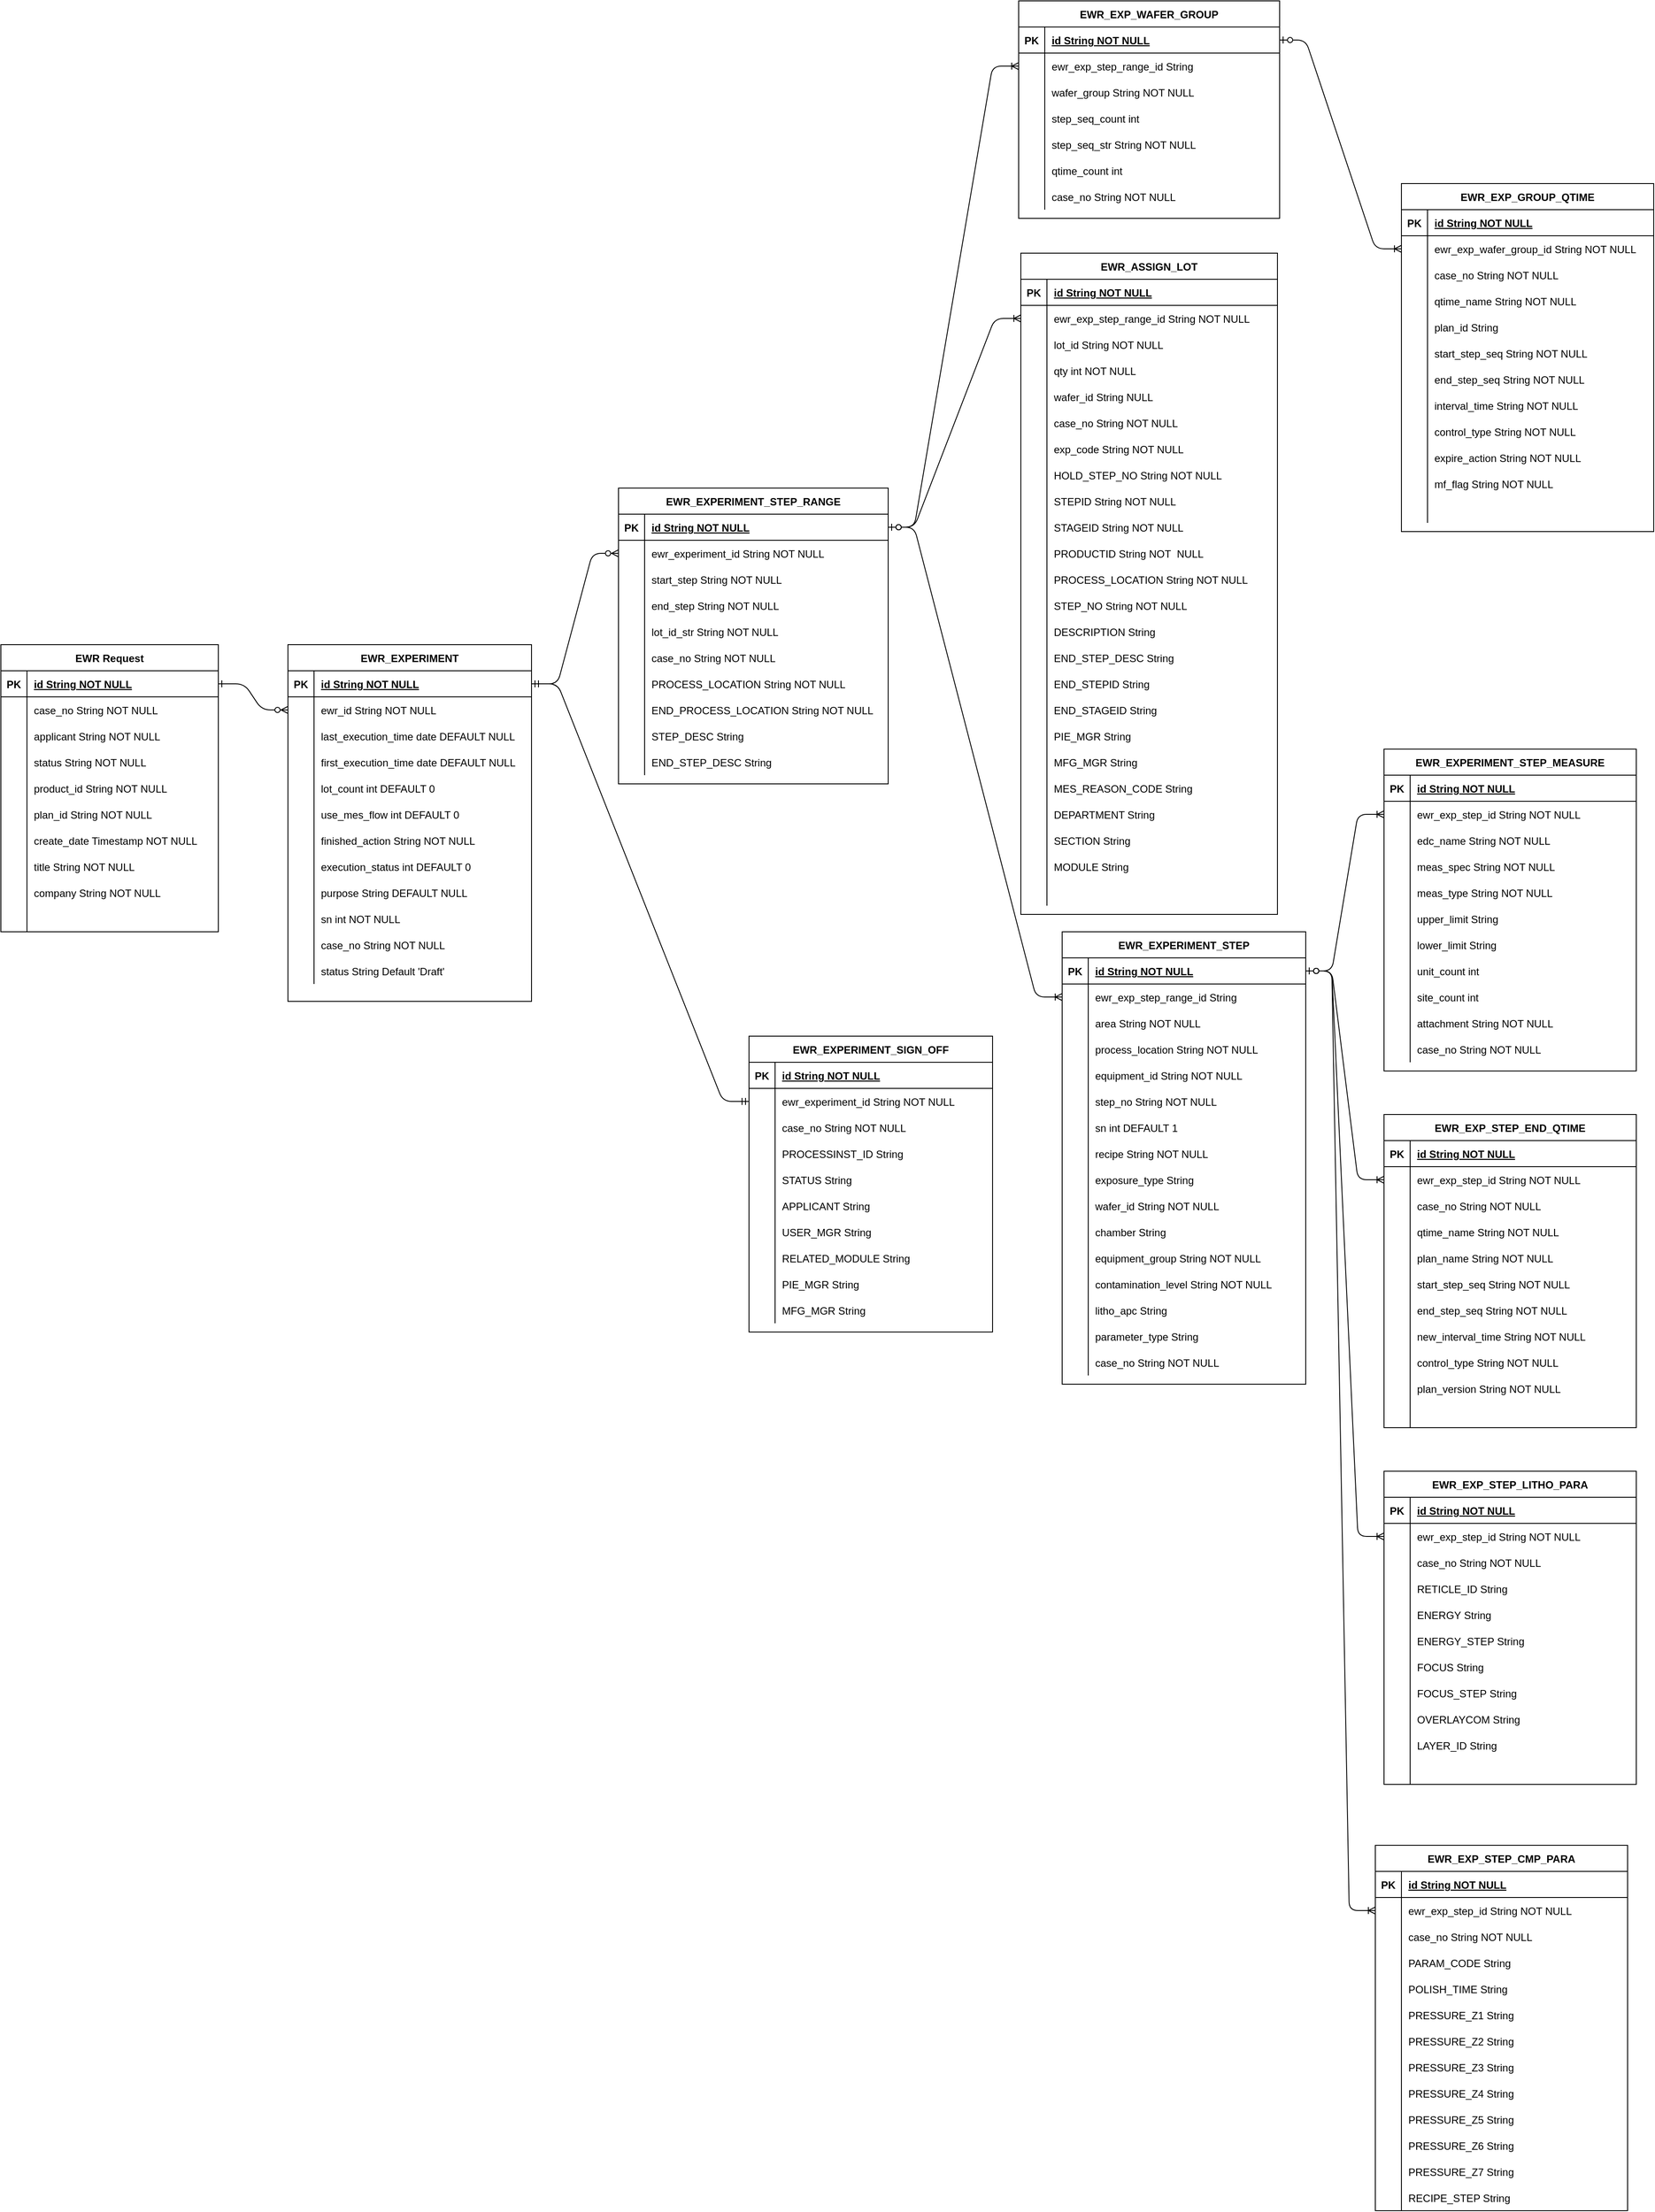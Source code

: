 <mxfile version="13.6.2" type="github">
  <diagram id="R2lEEEUBdFMjLlhIrx00" name="Page-1">
    <mxGraphModel dx="1528" dy="1694" grid="1" gridSize="10" guides="1" tooltips="1" connect="1" arrows="1" fold="1" page="1" pageScale="1" pageWidth="850" pageHeight="1100" math="0" shadow="0" extFonts="Permanent Marker^https://fonts.googleapis.com/css?family=Permanent+Marker">
      <root>
        <mxCell id="0" />
        <mxCell id="1" parent="0" />
        <mxCell id="C-vyLk0tnHw3VtMMgP7b-1" value="" style="edgeStyle=entityRelationEdgeStyle;endArrow=ERzeroToMany;startArrow=ERone;endFill=1;startFill=0;" parent="1" source="C-vyLk0tnHw3VtMMgP7b-24" target="C-vyLk0tnHw3VtMMgP7b-6" edge="1">
          <mxGeometry width="100" height="100" relative="1" as="geometry">
            <mxPoint x="210" y="720" as="sourcePoint" />
            <mxPoint x="310" y="620" as="targetPoint" />
          </mxGeometry>
        </mxCell>
        <mxCell id="C-vyLk0tnHw3VtMMgP7b-12" value="" style="edgeStyle=entityRelationEdgeStyle;endArrow=ERzeroToMany;startArrow=ERone;endFill=1;startFill=0;" parent="1" source="C-vyLk0tnHw3VtMMgP7b-3" target="C-vyLk0tnHw3VtMMgP7b-17" edge="1">
          <mxGeometry width="100" height="100" relative="1" as="geometry">
            <mxPoint x="400" y="180" as="sourcePoint" />
            <mxPoint x="460" y="205" as="targetPoint" />
          </mxGeometry>
        </mxCell>
        <mxCell id="_kYm_MKk06bkY_NFijVY-92" value="" style="edgeStyle=entityRelationEdgeStyle;fontSize=12;html=1;endArrow=ERoneToMany;startArrow=ERzeroToOne;" edge="1" parent="1" source="C-vyLk0tnHw3VtMMgP7b-14" target="_kYm_MKk06bkY_NFijVY-80">
          <mxGeometry width="100" height="100" relative="1" as="geometry">
            <mxPoint x="370" y="630" as="sourcePoint" />
            <mxPoint x="470" y="530" as="targetPoint" />
          </mxGeometry>
        </mxCell>
        <mxCell id="_kYm_MKk06bkY_NFijVY-109" value="" style="edgeStyle=entityRelationEdgeStyle;fontSize=12;html=1;endArrow=ERoneToMany;startArrow=ERzeroToOne;entryX=0;entryY=0.5;entryDx=0;entryDy=0;" edge="1" parent="1" source="C-vyLk0tnHw3VtMMgP7b-14" target="_kYm_MKk06bkY_NFijVY-97">
          <mxGeometry width="100" height="100" relative="1" as="geometry">
            <mxPoint x="150" y="920" as="sourcePoint" />
            <mxPoint x="250" y="820" as="targetPoint" />
          </mxGeometry>
        </mxCell>
        <mxCell id="_kYm_MKk06bkY_NFijVY-93" value="EWR_EXPERIMENT_STEP" style="shape=table;startSize=30;container=1;collapsible=1;childLayout=tableLayout;fixedRows=1;rowLines=0;fontStyle=1;align=center;resizeLast=1;" vertex="1" parent="1" treatAsSingle="0">
          <mxGeometry x="1210" y="450" width="280" height="520" as="geometry">
            <mxRectangle x="1210" y="450" width="180" height="30" as="alternateBounds" />
          </mxGeometry>
        </mxCell>
        <mxCell id="_kYm_MKk06bkY_NFijVY-94" value="" style="shape=partialRectangle;collapsible=0;dropTarget=0;pointerEvents=0;fillColor=none;top=0;left=0;bottom=1;right=0;points=[[0,0.5],[1,0.5]];portConstraint=eastwest;" vertex="1" parent="_kYm_MKk06bkY_NFijVY-93" treatAsSingle="0">
          <mxGeometry y="30" width="280" height="30" as="geometry" />
        </mxCell>
        <mxCell id="_kYm_MKk06bkY_NFijVY-95" value="PK" style="shape=partialRectangle;connectable=0;fillColor=none;top=0;left=0;bottom=0;right=0;fontStyle=1;overflow=hidden;" vertex="1" parent="_kYm_MKk06bkY_NFijVY-94">
          <mxGeometry width="30" height="30" as="geometry" />
        </mxCell>
        <mxCell id="_kYm_MKk06bkY_NFijVY-96" value="id String NOT NULL" style="shape=partialRectangle;connectable=0;fillColor=none;top=0;left=0;bottom=0;right=0;align=left;spacingLeft=6;fontStyle=5;overflow=hidden;" vertex="1" parent="_kYm_MKk06bkY_NFijVY-94">
          <mxGeometry x="30" width="250" height="30" as="geometry" />
        </mxCell>
        <mxCell id="_kYm_MKk06bkY_NFijVY-97" value="" style="shape=partialRectangle;collapsible=0;dropTarget=0;pointerEvents=0;fillColor=none;top=0;left=0;bottom=0;right=0;points=[[0,0.5],[1,0.5]];portConstraint=eastwest;" vertex="1" parent="_kYm_MKk06bkY_NFijVY-93" treatAsSingle="0">
          <mxGeometry y="60" width="280" height="30" as="geometry" />
        </mxCell>
        <mxCell id="_kYm_MKk06bkY_NFijVY-98" value="" style="shape=partialRectangle;connectable=0;fillColor=none;top=0;left=0;bottom=0;right=0;editable=1;overflow=hidden;" vertex="1" parent="_kYm_MKk06bkY_NFijVY-97">
          <mxGeometry width="30" height="30" as="geometry" />
        </mxCell>
        <mxCell id="_kYm_MKk06bkY_NFijVY-99" value="ewr_exp_step_range_id String" style="shape=partialRectangle;connectable=0;fillColor=none;top=0;left=0;bottom=0;right=0;align=left;spacingLeft=6;overflow=hidden;" vertex="1" parent="_kYm_MKk06bkY_NFijVY-97">
          <mxGeometry x="30" width="250" height="30" as="geometry" />
        </mxCell>
        <mxCell id="_kYm_MKk06bkY_NFijVY-100" value="" style="shape=partialRectangle;collapsible=0;dropTarget=0;pointerEvents=0;fillColor=none;top=0;left=0;bottom=0;right=0;points=[[0,0.5],[1,0.5]];portConstraint=eastwest;" vertex="1" parent="_kYm_MKk06bkY_NFijVY-93" treatAsSingle="0">
          <mxGeometry y="90" width="280" height="30" as="geometry" />
        </mxCell>
        <mxCell id="_kYm_MKk06bkY_NFijVY-101" value="" style="shape=partialRectangle;connectable=0;fillColor=none;top=0;left=0;bottom=0;right=0;editable=1;overflow=hidden;" vertex="1" parent="_kYm_MKk06bkY_NFijVY-100">
          <mxGeometry width="30" height="30" as="geometry" />
        </mxCell>
        <mxCell id="_kYm_MKk06bkY_NFijVY-102" value="area String NOT NULL" style="shape=partialRectangle;connectable=0;fillColor=none;top=0;left=0;bottom=0;right=0;align=left;spacingLeft=6;overflow=hidden;" vertex="1" parent="_kYm_MKk06bkY_NFijVY-100">
          <mxGeometry x="30" width="250" height="30" as="geometry" />
        </mxCell>
        <mxCell id="_kYm_MKk06bkY_NFijVY-103" value="" style="shape=partialRectangle;collapsible=0;dropTarget=0;pointerEvents=0;fillColor=none;top=0;left=0;bottom=0;right=0;points=[[0,0.5],[1,0.5]];portConstraint=eastwest;" vertex="1" parent="_kYm_MKk06bkY_NFijVY-93" treatAsSingle="0">
          <mxGeometry y="120" width="280" height="30" as="geometry" />
        </mxCell>
        <mxCell id="_kYm_MKk06bkY_NFijVY-104" value="" style="shape=partialRectangle;connectable=0;fillColor=none;top=0;left=0;bottom=0;right=0;editable=1;overflow=hidden;" vertex="1" parent="_kYm_MKk06bkY_NFijVY-103">
          <mxGeometry width="30" height="30" as="geometry" />
        </mxCell>
        <mxCell id="_kYm_MKk06bkY_NFijVY-105" value="process_location String NOT NULL" style="shape=partialRectangle;connectable=0;fillColor=none;top=0;left=0;bottom=0;right=0;align=left;spacingLeft=6;overflow=hidden;" vertex="1" parent="_kYm_MKk06bkY_NFijVY-103">
          <mxGeometry x="30" width="250" height="30" as="geometry" />
        </mxCell>
        <mxCell id="_kYm_MKk06bkY_NFijVY-111" style="shape=partialRectangle;collapsible=0;dropTarget=0;pointerEvents=0;fillColor=none;top=0;left=0;bottom=0;right=0;points=[[0,0.5],[1,0.5]];portConstraint=eastwest;" vertex="1" parent="_kYm_MKk06bkY_NFijVY-93" treatAsSingle="0">
          <mxGeometry y="150" width="280" height="30" as="geometry" />
        </mxCell>
        <mxCell id="_kYm_MKk06bkY_NFijVY-112" style="shape=partialRectangle;connectable=0;fillColor=none;top=0;left=0;bottom=0;right=0;editable=1;overflow=hidden;" vertex="1" parent="_kYm_MKk06bkY_NFijVY-111">
          <mxGeometry width="30" height="30" as="geometry" />
        </mxCell>
        <mxCell id="_kYm_MKk06bkY_NFijVY-113" value="equipment_id String NOT NULL" style="shape=partialRectangle;connectable=0;fillColor=none;top=0;left=0;bottom=0;right=0;align=left;spacingLeft=6;overflow=hidden;" vertex="1" parent="_kYm_MKk06bkY_NFijVY-111">
          <mxGeometry x="30" width="250" height="30" as="geometry" />
        </mxCell>
        <mxCell id="_kYm_MKk06bkY_NFijVY-114" style="shape=partialRectangle;collapsible=0;dropTarget=0;pointerEvents=0;fillColor=none;top=0;left=0;bottom=0;right=0;points=[[0,0.5],[1,0.5]];portConstraint=eastwest;" vertex="1" parent="_kYm_MKk06bkY_NFijVY-93" treatAsSingle="0">
          <mxGeometry y="180" width="280" height="30" as="geometry" />
        </mxCell>
        <mxCell id="_kYm_MKk06bkY_NFijVY-115" style="shape=partialRectangle;connectable=0;fillColor=none;top=0;left=0;bottom=0;right=0;editable=1;overflow=hidden;" vertex="1" parent="_kYm_MKk06bkY_NFijVY-114">
          <mxGeometry width="30" height="30" as="geometry" />
        </mxCell>
        <mxCell id="_kYm_MKk06bkY_NFijVY-116" value="step_no String NOT NULL" style="shape=partialRectangle;connectable=0;fillColor=none;top=0;left=0;bottom=0;right=0;align=left;spacingLeft=6;overflow=hidden;" vertex="1" parent="_kYm_MKk06bkY_NFijVY-114">
          <mxGeometry x="30" width="250" height="30" as="geometry" />
        </mxCell>
        <mxCell id="_kYm_MKk06bkY_NFijVY-117" style="shape=partialRectangle;collapsible=0;dropTarget=0;pointerEvents=0;fillColor=none;top=0;left=0;bottom=0;right=0;points=[[0,0.5],[1,0.5]];portConstraint=eastwest;" vertex="1" parent="_kYm_MKk06bkY_NFijVY-93" treatAsSingle="0">
          <mxGeometry y="210" width="280" height="30" as="geometry" />
        </mxCell>
        <mxCell id="_kYm_MKk06bkY_NFijVY-118" style="shape=partialRectangle;connectable=0;fillColor=none;top=0;left=0;bottom=0;right=0;editable=1;overflow=hidden;" vertex="1" parent="_kYm_MKk06bkY_NFijVY-117">
          <mxGeometry width="30" height="30" as="geometry" />
        </mxCell>
        <mxCell id="_kYm_MKk06bkY_NFijVY-119" value="sn int DEFAULT 1" style="shape=partialRectangle;connectable=0;fillColor=none;top=0;left=0;bottom=0;right=0;align=left;spacingLeft=6;overflow=hidden;" vertex="1" parent="_kYm_MKk06bkY_NFijVY-117">
          <mxGeometry x="30" width="250" height="30" as="geometry" />
        </mxCell>
        <mxCell id="_kYm_MKk06bkY_NFijVY-120" style="shape=partialRectangle;collapsible=0;dropTarget=0;pointerEvents=0;fillColor=none;top=0;left=0;bottom=0;right=0;points=[[0,0.5],[1,0.5]];portConstraint=eastwest;" vertex="1" parent="_kYm_MKk06bkY_NFijVY-93" treatAsSingle="0">
          <mxGeometry y="240" width="280" height="30" as="geometry" />
        </mxCell>
        <mxCell id="_kYm_MKk06bkY_NFijVY-121" style="shape=partialRectangle;connectable=0;fillColor=none;top=0;left=0;bottom=0;right=0;editable=1;overflow=hidden;" vertex="1" parent="_kYm_MKk06bkY_NFijVY-120">
          <mxGeometry width="30" height="30" as="geometry" />
        </mxCell>
        <mxCell id="_kYm_MKk06bkY_NFijVY-122" value="recipe String NOT NULL" style="shape=partialRectangle;connectable=0;fillColor=none;top=0;left=0;bottom=0;right=0;align=left;spacingLeft=6;overflow=hidden;" vertex="1" parent="_kYm_MKk06bkY_NFijVY-120">
          <mxGeometry x="30" width="250" height="30" as="geometry" />
        </mxCell>
        <mxCell id="_kYm_MKk06bkY_NFijVY-123" style="shape=partialRectangle;collapsible=0;dropTarget=0;pointerEvents=0;fillColor=none;top=0;left=0;bottom=0;right=0;points=[[0,0.5],[1,0.5]];portConstraint=eastwest;" vertex="1" parent="_kYm_MKk06bkY_NFijVY-93" treatAsSingle="0">
          <mxGeometry y="270" width="280" height="30" as="geometry" />
        </mxCell>
        <mxCell id="_kYm_MKk06bkY_NFijVY-124" style="shape=partialRectangle;connectable=0;fillColor=none;top=0;left=0;bottom=0;right=0;editable=1;overflow=hidden;" vertex="1" parent="_kYm_MKk06bkY_NFijVY-123">
          <mxGeometry width="30" height="30" as="geometry" />
        </mxCell>
        <mxCell id="_kYm_MKk06bkY_NFijVY-125" value="exposure_type String" style="shape=partialRectangle;connectable=0;fillColor=none;top=0;left=0;bottom=0;right=0;align=left;spacingLeft=6;overflow=hidden;" vertex="1" parent="_kYm_MKk06bkY_NFijVY-123">
          <mxGeometry x="30" width="250" height="30" as="geometry" />
        </mxCell>
        <mxCell id="_kYm_MKk06bkY_NFijVY-126" style="shape=partialRectangle;collapsible=0;dropTarget=0;pointerEvents=0;fillColor=none;top=0;left=0;bottom=0;right=0;points=[[0,0.5],[1,0.5]];portConstraint=eastwest;" vertex="1" parent="_kYm_MKk06bkY_NFijVY-93" treatAsSingle="0">
          <mxGeometry y="300" width="280" height="30" as="geometry" />
        </mxCell>
        <mxCell id="_kYm_MKk06bkY_NFijVY-127" style="shape=partialRectangle;connectable=0;fillColor=none;top=0;left=0;bottom=0;right=0;editable=1;overflow=hidden;" vertex="1" parent="_kYm_MKk06bkY_NFijVY-126">
          <mxGeometry width="30" height="30" as="geometry" />
        </mxCell>
        <mxCell id="_kYm_MKk06bkY_NFijVY-128" value="wafer_id String NOT NULL" style="shape=partialRectangle;connectable=0;fillColor=none;top=0;left=0;bottom=0;right=0;align=left;spacingLeft=6;overflow=hidden;" vertex="1" parent="_kYm_MKk06bkY_NFijVY-126">
          <mxGeometry x="30" width="250" height="30" as="geometry" />
        </mxCell>
        <mxCell id="_kYm_MKk06bkY_NFijVY-129" style="shape=partialRectangle;collapsible=0;dropTarget=0;pointerEvents=0;fillColor=none;top=0;left=0;bottom=0;right=0;points=[[0,0.5],[1,0.5]];portConstraint=eastwest;" vertex="1" parent="_kYm_MKk06bkY_NFijVY-93" treatAsSingle="0">
          <mxGeometry y="330" width="280" height="30" as="geometry" />
        </mxCell>
        <mxCell id="_kYm_MKk06bkY_NFijVY-130" style="shape=partialRectangle;connectable=0;fillColor=none;top=0;left=0;bottom=0;right=0;editable=1;overflow=hidden;" vertex="1" parent="_kYm_MKk06bkY_NFijVY-129">
          <mxGeometry width="30" height="30" as="geometry" />
        </mxCell>
        <mxCell id="_kYm_MKk06bkY_NFijVY-131" value="chamber String" style="shape=partialRectangle;connectable=0;fillColor=none;top=0;left=0;bottom=0;right=0;align=left;spacingLeft=6;overflow=hidden;" vertex="1" parent="_kYm_MKk06bkY_NFijVY-129">
          <mxGeometry x="30" width="250" height="30" as="geometry" />
        </mxCell>
        <mxCell id="_kYm_MKk06bkY_NFijVY-132" style="shape=partialRectangle;collapsible=0;dropTarget=0;pointerEvents=0;fillColor=none;top=0;left=0;bottom=0;right=0;points=[[0,0.5],[1,0.5]];portConstraint=eastwest;" vertex="1" parent="_kYm_MKk06bkY_NFijVY-93" treatAsSingle="0">
          <mxGeometry y="360" width="280" height="30" as="geometry" />
        </mxCell>
        <mxCell id="_kYm_MKk06bkY_NFijVY-133" style="shape=partialRectangle;connectable=0;fillColor=none;top=0;left=0;bottom=0;right=0;editable=1;overflow=hidden;" vertex="1" parent="_kYm_MKk06bkY_NFijVY-132">
          <mxGeometry width="30" height="30" as="geometry" />
        </mxCell>
        <mxCell id="_kYm_MKk06bkY_NFijVY-134" value="equipment_group String NOT NULL" style="shape=partialRectangle;connectable=0;fillColor=none;top=0;left=0;bottom=0;right=0;align=left;spacingLeft=6;overflow=hidden;" vertex="1" parent="_kYm_MKk06bkY_NFijVY-132">
          <mxGeometry x="30" width="250" height="30" as="geometry" />
        </mxCell>
        <mxCell id="_kYm_MKk06bkY_NFijVY-135" style="shape=partialRectangle;collapsible=0;dropTarget=0;pointerEvents=0;fillColor=none;top=0;left=0;bottom=0;right=0;points=[[0,0.5],[1,0.5]];portConstraint=eastwest;" vertex="1" parent="_kYm_MKk06bkY_NFijVY-93" treatAsSingle="0">
          <mxGeometry y="390" width="280" height="30" as="geometry" />
        </mxCell>
        <mxCell id="_kYm_MKk06bkY_NFijVY-136" style="shape=partialRectangle;connectable=0;fillColor=none;top=0;left=0;bottom=0;right=0;editable=1;overflow=hidden;" vertex="1" parent="_kYm_MKk06bkY_NFijVY-135">
          <mxGeometry width="30" height="30" as="geometry" />
        </mxCell>
        <mxCell id="_kYm_MKk06bkY_NFijVY-137" value="contamination_level String NOT NULL" style="shape=partialRectangle;connectable=0;fillColor=none;top=0;left=0;bottom=0;right=0;align=left;spacingLeft=6;overflow=hidden;" vertex="1" parent="_kYm_MKk06bkY_NFijVY-135">
          <mxGeometry x="30" width="250" height="30" as="geometry" />
        </mxCell>
        <mxCell id="_kYm_MKk06bkY_NFijVY-138" style="shape=partialRectangle;collapsible=0;dropTarget=0;pointerEvents=0;fillColor=none;top=0;left=0;bottom=0;right=0;points=[[0,0.5],[1,0.5]];portConstraint=eastwest;" vertex="1" parent="_kYm_MKk06bkY_NFijVY-93" treatAsSingle="0">
          <mxGeometry y="420" width="280" height="30" as="geometry" />
        </mxCell>
        <mxCell id="_kYm_MKk06bkY_NFijVY-139" style="shape=partialRectangle;connectable=0;fillColor=none;top=0;left=0;bottom=0;right=0;editable=1;overflow=hidden;" vertex="1" parent="_kYm_MKk06bkY_NFijVY-138">
          <mxGeometry width="30" height="30" as="geometry" />
        </mxCell>
        <mxCell id="_kYm_MKk06bkY_NFijVY-140" value="litho_apc String" style="shape=partialRectangle;connectable=0;fillColor=none;top=0;left=0;bottom=0;right=0;align=left;spacingLeft=6;overflow=hidden;" vertex="1" parent="_kYm_MKk06bkY_NFijVY-138">
          <mxGeometry x="30" width="250" height="30" as="geometry" />
        </mxCell>
        <mxCell id="_kYm_MKk06bkY_NFijVY-141" style="shape=partialRectangle;collapsible=0;dropTarget=0;pointerEvents=0;fillColor=none;top=0;left=0;bottom=0;right=0;points=[[0,0.5],[1,0.5]];portConstraint=eastwest;" vertex="1" parent="_kYm_MKk06bkY_NFijVY-93" treatAsSingle="0">
          <mxGeometry y="450" width="280" height="30" as="geometry" />
        </mxCell>
        <mxCell id="_kYm_MKk06bkY_NFijVY-142" style="shape=partialRectangle;connectable=0;fillColor=none;top=0;left=0;bottom=0;right=0;editable=1;overflow=hidden;" vertex="1" parent="_kYm_MKk06bkY_NFijVY-141">
          <mxGeometry width="30" height="30" as="geometry" />
        </mxCell>
        <mxCell id="_kYm_MKk06bkY_NFijVY-143" value="parameter_type String" style="shape=partialRectangle;connectable=0;fillColor=none;top=0;left=0;bottom=0;right=0;align=left;spacingLeft=6;overflow=hidden;" vertex="1" parent="_kYm_MKk06bkY_NFijVY-141">
          <mxGeometry x="30" width="250" height="30" as="geometry" />
        </mxCell>
        <mxCell id="_kYm_MKk06bkY_NFijVY-208" style="shape=partialRectangle;collapsible=0;dropTarget=0;pointerEvents=0;fillColor=none;top=0;left=0;bottom=0;right=0;points=[[0,0.5],[1,0.5]];portConstraint=eastwest;" vertex="1" treatAsSingle="0" parent="_kYm_MKk06bkY_NFijVY-93">
          <mxGeometry y="480" width="280" height="30" as="geometry" />
        </mxCell>
        <mxCell id="_kYm_MKk06bkY_NFijVY-209" style="shape=partialRectangle;connectable=0;fillColor=none;top=0;left=0;bottom=0;right=0;editable=1;overflow=hidden;" vertex="1" parent="_kYm_MKk06bkY_NFijVY-208">
          <mxGeometry width="30" height="30" as="geometry" />
        </mxCell>
        <mxCell id="_kYm_MKk06bkY_NFijVY-210" value="case_no String NOT NULL" style="shape=partialRectangle;connectable=0;fillColor=none;top=0;left=0;bottom=0;right=0;align=left;spacingLeft=6;overflow=hidden;" vertex="1" parent="_kYm_MKk06bkY_NFijVY-208">
          <mxGeometry x="30" width="250" height="30" as="geometry" />
        </mxCell>
        <mxCell id="_kYm_MKk06bkY_NFijVY-157" value="" style="edgeStyle=entityRelationEdgeStyle;fontSize=12;html=1;endArrow=ERoneToMany;startArrow=ERzeroToOne;exitX=1;exitY=0.5;exitDx=0;exitDy=0;entryX=0;entryY=0.5;entryDx=0;entryDy=0;" edge="1" parent="1" source="_kYm_MKk06bkY_NFijVY-94" target="_kYm_MKk06bkY_NFijVY-148">
          <mxGeometry width="100" height="100" relative="1" as="geometry">
            <mxPoint x="1570" y="750" as="sourcePoint" />
            <mxPoint x="1670" y="650" as="targetPoint" />
          </mxGeometry>
        </mxCell>
        <mxCell id="_kYm_MKk06bkY_NFijVY-198" value="" style="edgeStyle=entityRelationEdgeStyle;fontSize=12;html=1;endArrow=ERoneToMany;startArrow=ERzeroToOne;exitX=1;exitY=0.5;exitDx=0;exitDy=0;" edge="1" parent="1" source="C-vyLk0tnHw3VtMMgP7b-14" target="_kYm_MKk06bkY_NFijVY-180">
          <mxGeometry width="100" height="100" relative="1" as="geometry">
            <mxPoint x="1300" y="130" as="sourcePoint" />
            <mxPoint x="1400" y="30" as="targetPoint" />
          </mxGeometry>
        </mxCell>
        <mxCell id="_kYm_MKk06bkY_NFijVY-217" value="EWR_EXP_GROUP_QTIME" style="shape=table;startSize=30;container=1;collapsible=1;childLayout=tableLayout;fixedRows=1;rowLines=0;fontStyle=1;align=center;resizeLast=1;" vertex="1" parent="1" treatAsSingle="0">
          <mxGeometry x="1600" y="-410" width="290" height="400" as="geometry" />
        </mxCell>
        <mxCell id="_kYm_MKk06bkY_NFijVY-218" value="" style="shape=partialRectangle;collapsible=0;dropTarget=0;pointerEvents=0;fillColor=none;top=0;left=0;bottom=1;right=0;points=[[0,0.5],[1,0.5]];portConstraint=eastwest;" vertex="1" parent="_kYm_MKk06bkY_NFijVY-217" treatAsSingle="0">
          <mxGeometry y="30" width="290" height="30" as="geometry" />
        </mxCell>
        <mxCell id="_kYm_MKk06bkY_NFijVY-219" value="PK" style="shape=partialRectangle;connectable=0;fillColor=none;top=0;left=0;bottom=0;right=0;fontStyle=1;overflow=hidden;" vertex="1" parent="_kYm_MKk06bkY_NFijVY-218">
          <mxGeometry width="30" height="30" as="geometry" />
        </mxCell>
        <mxCell id="_kYm_MKk06bkY_NFijVY-220" value="id String NOT NULL" style="shape=partialRectangle;connectable=0;fillColor=none;top=0;left=0;bottom=0;right=0;align=left;spacingLeft=6;fontStyle=5;overflow=hidden;" vertex="1" parent="_kYm_MKk06bkY_NFijVY-218">
          <mxGeometry x="30" width="260" height="30" as="geometry" />
        </mxCell>
        <mxCell id="_kYm_MKk06bkY_NFijVY-221" value="" style="shape=partialRectangle;collapsible=0;dropTarget=0;pointerEvents=0;fillColor=none;top=0;left=0;bottom=0;right=0;points=[[0,0.5],[1,0.5]];portConstraint=eastwest;" vertex="1" parent="_kYm_MKk06bkY_NFijVY-217" treatAsSingle="0">
          <mxGeometry y="60" width="290" height="30" as="geometry" />
        </mxCell>
        <mxCell id="_kYm_MKk06bkY_NFijVY-222" value="" style="shape=partialRectangle;connectable=0;fillColor=none;top=0;left=0;bottom=0;right=0;editable=1;overflow=hidden;" vertex="1" parent="_kYm_MKk06bkY_NFijVY-221">
          <mxGeometry width="30" height="30" as="geometry" />
        </mxCell>
        <mxCell id="_kYm_MKk06bkY_NFijVY-223" value="ewr_exp_wafer_group_id String NOT NULL" style="shape=partialRectangle;connectable=0;fillColor=none;top=0;left=0;bottom=0;right=0;align=left;spacingLeft=6;overflow=hidden;" vertex="1" parent="_kYm_MKk06bkY_NFijVY-221">
          <mxGeometry x="30" width="260" height="30" as="geometry" />
        </mxCell>
        <mxCell id="_kYm_MKk06bkY_NFijVY-224" value="" style="shape=partialRectangle;collapsible=0;dropTarget=0;pointerEvents=0;fillColor=none;top=0;left=0;bottom=0;right=0;points=[[0,0.5],[1,0.5]];portConstraint=eastwest;" vertex="1" parent="_kYm_MKk06bkY_NFijVY-217" treatAsSingle="0">
          <mxGeometry y="90" width="290" height="30" as="geometry" />
        </mxCell>
        <mxCell id="_kYm_MKk06bkY_NFijVY-225" value="" style="shape=partialRectangle;connectable=0;fillColor=none;top=0;left=0;bottom=0;right=0;editable=1;overflow=hidden;" vertex="1" parent="_kYm_MKk06bkY_NFijVY-224">
          <mxGeometry width="30" height="30" as="geometry" />
        </mxCell>
        <mxCell id="_kYm_MKk06bkY_NFijVY-226" value="case_no String NOT NULL" style="shape=partialRectangle;connectable=0;fillColor=none;top=0;left=0;bottom=0;right=0;align=left;spacingLeft=6;overflow=hidden;" vertex="1" parent="_kYm_MKk06bkY_NFijVY-224">
          <mxGeometry x="30" width="260" height="30" as="geometry" />
        </mxCell>
        <mxCell id="_kYm_MKk06bkY_NFijVY-227" value="" style="shape=partialRectangle;collapsible=0;dropTarget=0;pointerEvents=0;fillColor=none;top=0;left=0;bottom=0;right=0;points=[[0,0.5],[1,0.5]];portConstraint=eastwest;" vertex="1" parent="_kYm_MKk06bkY_NFijVY-217" treatAsSingle="0">
          <mxGeometry y="120" width="290" height="30" as="geometry" />
        </mxCell>
        <mxCell id="_kYm_MKk06bkY_NFijVY-228" value="" style="shape=partialRectangle;connectable=0;fillColor=none;top=0;left=0;bottom=0;right=0;editable=1;overflow=hidden;" vertex="1" parent="_kYm_MKk06bkY_NFijVY-227">
          <mxGeometry width="30" height="30" as="geometry" />
        </mxCell>
        <mxCell id="_kYm_MKk06bkY_NFijVY-229" value="qtime_name String NOT NULL" style="shape=partialRectangle;connectable=0;fillColor=none;top=0;left=0;bottom=0;right=0;align=left;spacingLeft=6;overflow=hidden;" vertex="1" parent="_kYm_MKk06bkY_NFijVY-227">
          <mxGeometry x="30" width="260" height="30" as="geometry" />
        </mxCell>
        <mxCell id="_kYm_MKk06bkY_NFijVY-230" style="shape=partialRectangle;collapsible=0;dropTarget=0;pointerEvents=0;fillColor=none;top=0;left=0;bottom=0;right=0;points=[[0,0.5],[1,0.5]];portConstraint=eastwest;" vertex="1" parent="_kYm_MKk06bkY_NFijVY-217" treatAsSingle="0">
          <mxGeometry y="150" width="290" height="30" as="geometry" />
        </mxCell>
        <mxCell id="_kYm_MKk06bkY_NFijVY-231" style="shape=partialRectangle;connectable=0;fillColor=none;top=0;left=0;bottom=0;right=0;editable=1;overflow=hidden;" vertex="1" parent="_kYm_MKk06bkY_NFijVY-230">
          <mxGeometry width="30" height="30" as="geometry" />
        </mxCell>
        <mxCell id="_kYm_MKk06bkY_NFijVY-232" value="plan_id String" style="shape=partialRectangle;connectable=0;fillColor=none;top=0;left=0;bottom=0;right=0;align=left;spacingLeft=6;overflow=hidden;" vertex="1" parent="_kYm_MKk06bkY_NFijVY-230">
          <mxGeometry x="30" width="260" height="30" as="geometry" />
        </mxCell>
        <mxCell id="_kYm_MKk06bkY_NFijVY-233" style="shape=partialRectangle;collapsible=0;dropTarget=0;pointerEvents=0;fillColor=none;top=0;left=0;bottom=0;right=0;points=[[0,0.5],[1,0.5]];portConstraint=eastwest;" vertex="1" parent="_kYm_MKk06bkY_NFijVY-217" treatAsSingle="0">
          <mxGeometry y="180" width="290" height="30" as="geometry" />
        </mxCell>
        <mxCell id="_kYm_MKk06bkY_NFijVY-234" style="shape=partialRectangle;connectable=0;fillColor=none;top=0;left=0;bottom=0;right=0;editable=1;overflow=hidden;" vertex="1" parent="_kYm_MKk06bkY_NFijVY-233">
          <mxGeometry width="30" height="30" as="geometry" />
        </mxCell>
        <mxCell id="_kYm_MKk06bkY_NFijVY-235" value="start_step_seq String NOT NULL" style="shape=partialRectangle;connectable=0;fillColor=none;top=0;left=0;bottom=0;right=0;align=left;spacingLeft=6;overflow=hidden;" vertex="1" parent="_kYm_MKk06bkY_NFijVY-233">
          <mxGeometry x="30" width="260" height="30" as="geometry" />
        </mxCell>
        <mxCell id="_kYm_MKk06bkY_NFijVY-236" style="shape=partialRectangle;collapsible=0;dropTarget=0;pointerEvents=0;fillColor=none;top=0;left=0;bottom=0;right=0;points=[[0,0.5],[1,0.5]];portConstraint=eastwest;" vertex="1" parent="_kYm_MKk06bkY_NFijVY-217" treatAsSingle="0">
          <mxGeometry y="210" width="290" height="30" as="geometry" />
        </mxCell>
        <mxCell id="_kYm_MKk06bkY_NFijVY-237" style="shape=partialRectangle;connectable=0;fillColor=none;top=0;left=0;bottom=0;right=0;editable=1;overflow=hidden;" vertex="1" parent="_kYm_MKk06bkY_NFijVY-236">
          <mxGeometry width="30" height="30" as="geometry" />
        </mxCell>
        <mxCell id="_kYm_MKk06bkY_NFijVY-238" value="end_step_seq String NOT NULL" style="shape=partialRectangle;connectable=0;fillColor=none;top=0;left=0;bottom=0;right=0;align=left;spacingLeft=6;overflow=hidden;" vertex="1" parent="_kYm_MKk06bkY_NFijVY-236">
          <mxGeometry x="30" width="260" height="30" as="geometry" />
        </mxCell>
        <mxCell id="_kYm_MKk06bkY_NFijVY-239" style="shape=partialRectangle;collapsible=0;dropTarget=0;pointerEvents=0;fillColor=none;top=0;left=0;bottom=0;right=0;points=[[0,0.5],[1,0.5]];portConstraint=eastwest;" vertex="1" parent="_kYm_MKk06bkY_NFijVY-217" treatAsSingle="0">
          <mxGeometry y="240" width="290" height="30" as="geometry" />
        </mxCell>
        <mxCell id="_kYm_MKk06bkY_NFijVY-240" style="shape=partialRectangle;connectable=0;fillColor=none;top=0;left=0;bottom=0;right=0;editable=1;overflow=hidden;" vertex="1" parent="_kYm_MKk06bkY_NFijVY-239">
          <mxGeometry width="30" height="30" as="geometry" />
        </mxCell>
        <mxCell id="_kYm_MKk06bkY_NFijVY-241" value="interval_time String NOT NULL" style="shape=partialRectangle;connectable=0;fillColor=none;top=0;left=0;bottom=0;right=0;align=left;spacingLeft=6;overflow=hidden;" vertex="1" parent="_kYm_MKk06bkY_NFijVY-239">
          <mxGeometry x="30" width="260" height="30" as="geometry" />
        </mxCell>
        <mxCell id="_kYm_MKk06bkY_NFijVY-242" style="shape=partialRectangle;collapsible=0;dropTarget=0;pointerEvents=0;fillColor=none;top=0;left=0;bottom=0;right=0;points=[[0,0.5],[1,0.5]];portConstraint=eastwest;" vertex="1" parent="_kYm_MKk06bkY_NFijVY-217" treatAsSingle="0">
          <mxGeometry y="270" width="290" height="30" as="geometry" />
        </mxCell>
        <mxCell id="_kYm_MKk06bkY_NFijVY-243" style="shape=partialRectangle;connectable=0;fillColor=none;top=0;left=0;bottom=0;right=0;editable=1;overflow=hidden;" vertex="1" parent="_kYm_MKk06bkY_NFijVY-242">
          <mxGeometry width="30" height="30" as="geometry" />
        </mxCell>
        <mxCell id="_kYm_MKk06bkY_NFijVY-244" value="control_type String NOT NULL" style="shape=partialRectangle;connectable=0;fillColor=none;top=0;left=0;bottom=0;right=0;align=left;spacingLeft=6;overflow=hidden;" vertex="1" parent="_kYm_MKk06bkY_NFijVY-242">
          <mxGeometry x="30" width="260" height="30" as="geometry" />
        </mxCell>
        <mxCell id="_kYm_MKk06bkY_NFijVY-251" style="shape=partialRectangle;collapsible=0;dropTarget=0;pointerEvents=0;fillColor=none;top=0;left=0;bottom=0;right=0;points=[[0,0.5],[1,0.5]];portConstraint=eastwest;" vertex="1" parent="_kYm_MKk06bkY_NFijVY-217" treatAsSingle="0">
          <mxGeometry y="300" width="290" height="30" as="geometry" />
        </mxCell>
        <mxCell id="_kYm_MKk06bkY_NFijVY-252" style="shape=partialRectangle;connectable=0;fillColor=none;top=0;left=0;bottom=0;right=0;editable=1;overflow=hidden;" vertex="1" parent="_kYm_MKk06bkY_NFijVY-251">
          <mxGeometry width="30" height="30" as="geometry" />
        </mxCell>
        <mxCell id="_kYm_MKk06bkY_NFijVY-253" value="expire_action String NOT NULL" style="shape=partialRectangle;connectable=0;fillColor=none;top=0;left=0;bottom=0;right=0;align=left;spacingLeft=6;overflow=hidden;" vertex="1" parent="_kYm_MKk06bkY_NFijVY-251">
          <mxGeometry x="30" width="260" height="30" as="geometry" />
        </mxCell>
        <mxCell id="_kYm_MKk06bkY_NFijVY-254" style="shape=partialRectangle;collapsible=0;dropTarget=0;pointerEvents=0;fillColor=none;top=0;left=0;bottom=0;right=0;points=[[0,0.5],[1,0.5]];portConstraint=eastwest;" vertex="1" parent="_kYm_MKk06bkY_NFijVY-217" treatAsSingle="0">
          <mxGeometry y="330" width="290" height="30" as="geometry" />
        </mxCell>
        <mxCell id="_kYm_MKk06bkY_NFijVY-255" style="shape=partialRectangle;connectable=0;fillColor=none;top=0;left=0;bottom=0;right=0;editable=1;overflow=hidden;" vertex="1" parent="_kYm_MKk06bkY_NFijVY-254">
          <mxGeometry width="30" height="30" as="geometry" />
        </mxCell>
        <mxCell id="_kYm_MKk06bkY_NFijVY-256" value="mf_flag String NOT NULL" style="shape=partialRectangle;connectable=0;fillColor=none;top=0;left=0;bottom=0;right=0;align=left;spacingLeft=6;overflow=hidden;" vertex="1" parent="_kYm_MKk06bkY_NFijVY-254">
          <mxGeometry x="30" width="260" height="30" as="geometry" />
        </mxCell>
        <mxCell id="_kYm_MKk06bkY_NFijVY-257" style="shape=partialRectangle;collapsible=0;dropTarget=0;pointerEvents=0;fillColor=none;top=0;left=0;bottom=0;right=0;points=[[0,0.5],[1,0.5]];portConstraint=eastwest;" vertex="1" parent="_kYm_MKk06bkY_NFijVY-217" treatAsSingle="0">
          <mxGeometry y="360" width="290" height="30" as="geometry" />
        </mxCell>
        <mxCell id="_kYm_MKk06bkY_NFijVY-258" style="shape=partialRectangle;connectable=0;fillColor=none;top=0;left=0;bottom=0;right=0;editable=1;overflow=hidden;" vertex="1" parent="_kYm_MKk06bkY_NFijVY-257">
          <mxGeometry width="30" height="30" as="geometry" />
        </mxCell>
        <mxCell id="_kYm_MKk06bkY_NFijVY-259" style="shape=partialRectangle;connectable=0;fillColor=none;top=0;left=0;bottom=0;right=0;align=left;spacingLeft=6;overflow=hidden;" vertex="1" parent="_kYm_MKk06bkY_NFijVY-257">
          <mxGeometry x="30" width="260" height="30" as="geometry" />
        </mxCell>
        <mxCell id="_kYm_MKk06bkY_NFijVY-260" value="" style="edgeStyle=entityRelationEdgeStyle;fontSize=12;html=1;endArrow=ERoneToMany;startArrow=ERzeroToOne;exitX=1;exitY=0.5;exitDx=0;exitDy=0;entryX=0;entryY=0.5;entryDx=0;entryDy=0;" edge="1" parent="1" source="_kYm_MKk06bkY_NFijVY-177" target="_kYm_MKk06bkY_NFijVY-221">
          <mxGeometry width="100" height="100" relative="1" as="geometry">
            <mxPoint x="1590" y="-140" as="sourcePoint" />
            <mxPoint x="1690" y="-240" as="targetPoint" />
          </mxGeometry>
        </mxCell>
        <mxCell id="_kYm_MKk06bkY_NFijVY-314" value="" style="edgeStyle=entityRelationEdgeStyle;fontSize=12;html=1;endArrow=ERoneToMany;startArrow=ERzeroToOne;exitX=1;exitY=0.5;exitDx=0;exitDy=0;entryX=0;entryY=0.5;entryDx=0;entryDy=0;" edge="1" parent="1" source="_kYm_MKk06bkY_NFijVY-94" target="_kYm_MKk06bkY_NFijVY-278">
          <mxGeometry width="100" height="100" relative="1" as="geometry">
            <mxPoint x="1650" y="810" as="sourcePoint" />
            <mxPoint x="1750" y="710" as="targetPoint" />
          </mxGeometry>
        </mxCell>
        <mxCell id="_kYm_MKk06bkY_NFijVY-144" value="EWR_EXPERIMENT_STEP_MEASURE" style="shape=table;startSize=30;container=1;collapsible=1;childLayout=tableLayout;fixedRows=1;rowLines=0;fontStyle=1;align=center;resizeLast=1;" vertex="1" parent="1" treatAsSingle="0">
          <mxGeometry x="1580" y="240" width="290" height="370" as="geometry">
            <mxRectangle x="1590" y="450" width="250" height="30" as="alternateBounds" />
          </mxGeometry>
        </mxCell>
        <mxCell id="_kYm_MKk06bkY_NFijVY-145" value="" style="shape=partialRectangle;collapsible=0;dropTarget=0;pointerEvents=0;fillColor=none;top=0;left=0;bottom=1;right=0;points=[[0,0.5],[1,0.5]];portConstraint=eastwest;" vertex="1" parent="_kYm_MKk06bkY_NFijVY-144" treatAsSingle="0">
          <mxGeometry y="30" width="290" height="30" as="geometry" />
        </mxCell>
        <mxCell id="_kYm_MKk06bkY_NFijVY-146" value="PK" style="shape=partialRectangle;connectable=0;fillColor=none;top=0;left=0;bottom=0;right=0;fontStyle=1;overflow=hidden;" vertex="1" parent="_kYm_MKk06bkY_NFijVY-145">
          <mxGeometry width="30" height="30" as="geometry" />
        </mxCell>
        <mxCell id="_kYm_MKk06bkY_NFijVY-147" value="id String NOT NULL" style="shape=partialRectangle;connectable=0;fillColor=none;top=0;left=0;bottom=0;right=0;align=left;spacingLeft=6;fontStyle=5;overflow=hidden;" vertex="1" parent="_kYm_MKk06bkY_NFijVY-145">
          <mxGeometry x="30" width="260" height="30" as="geometry" />
        </mxCell>
        <mxCell id="_kYm_MKk06bkY_NFijVY-148" value="" style="shape=partialRectangle;collapsible=0;dropTarget=0;pointerEvents=0;fillColor=none;top=0;left=0;bottom=0;right=0;points=[[0,0.5],[1,0.5]];portConstraint=eastwest;" vertex="1" parent="_kYm_MKk06bkY_NFijVY-144" treatAsSingle="0">
          <mxGeometry y="60" width="290" height="30" as="geometry" />
        </mxCell>
        <mxCell id="_kYm_MKk06bkY_NFijVY-149" value="" style="shape=partialRectangle;connectable=0;fillColor=none;top=0;left=0;bottom=0;right=0;editable=1;overflow=hidden;" vertex="1" parent="_kYm_MKk06bkY_NFijVY-148">
          <mxGeometry width="30" height="30" as="geometry" />
        </mxCell>
        <mxCell id="_kYm_MKk06bkY_NFijVY-150" value="ewr_exp_step_id String NOT NULL" style="shape=partialRectangle;connectable=0;fillColor=none;top=0;left=0;bottom=0;right=0;align=left;spacingLeft=6;overflow=hidden;" vertex="1" parent="_kYm_MKk06bkY_NFijVY-148">
          <mxGeometry x="30" width="260" height="30" as="geometry" />
        </mxCell>
        <mxCell id="_kYm_MKk06bkY_NFijVY-151" value="" style="shape=partialRectangle;collapsible=0;dropTarget=0;pointerEvents=0;fillColor=none;top=0;left=0;bottom=0;right=0;points=[[0,0.5],[1,0.5]];portConstraint=eastwest;" vertex="1" parent="_kYm_MKk06bkY_NFijVY-144" treatAsSingle="0">
          <mxGeometry y="90" width="290" height="30" as="geometry" />
        </mxCell>
        <mxCell id="_kYm_MKk06bkY_NFijVY-152" value="" style="shape=partialRectangle;connectable=0;fillColor=none;top=0;left=0;bottom=0;right=0;editable=1;overflow=hidden;" vertex="1" parent="_kYm_MKk06bkY_NFijVY-151">
          <mxGeometry width="30" height="30" as="geometry" />
        </mxCell>
        <mxCell id="_kYm_MKk06bkY_NFijVY-153" value="edc_name String NOT NULL" style="shape=partialRectangle;connectable=0;fillColor=none;top=0;left=0;bottom=0;right=0;align=left;spacingLeft=6;overflow=hidden;" vertex="1" parent="_kYm_MKk06bkY_NFijVY-151">
          <mxGeometry x="30" width="260" height="30" as="geometry" />
        </mxCell>
        <mxCell id="_kYm_MKk06bkY_NFijVY-154" value="" style="shape=partialRectangle;collapsible=0;dropTarget=0;pointerEvents=0;fillColor=none;top=0;left=0;bottom=0;right=0;points=[[0,0.5],[1,0.5]];portConstraint=eastwest;" vertex="1" parent="_kYm_MKk06bkY_NFijVY-144" treatAsSingle="0">
          <mxGeometry y="120" width="290" height="30" as="geometry" />
        </mxCell>
        <mxCell id="_kYm_MKk06bkY_NFijVY-155" value="" style="shape=partialRectangle;connectable=0;fillColor=none;top=0;left=0;bottom=0;right=0;editable=1;overflow=hidden;" vertex="1" parent="_kYm_MKk06bkY_NFijVY-154">
          <mxGeometry width="30" height="30" as="geometry" />
        </mxCell>
        <mxCell id="_kYm_MKk06bkY_NFijVY-156" value="meas_spec String NOT NULL" style="shape=partialRectangle;connectable=0;fillColor=none;top=0;left=0;bottom=0;right=0;align=left;spacingLeft=6;overflow=hidden;" vertex="1" parent="_kYm_MKk06bkY_NFijVY-154">
          <mxGeometry x="30" width="260" height="30" as="geometry" />
        </mxCell>
        <mxCell id="_kYm_MKk06bkY_NFijVY-158" style="shape=partialRectangle;collapsible=0;dropTarget=0;pointerEvents=0;fillColor=none;top=0;left=0;bottom=0;right=0;points=[[0,0.5],[1,0.5]];portConstraint=eastwest;" vertex="1" parent="_kYm_MKk06bkY_NFijVY-144" treatAsSingle="0">
          <mxGeometry y="150" width="290" height="30" as="geometry" />
        </mxCell>
        <mxCell id="_kYm_MKk06bkY_NFijVY-159" style="shape=partialRectangle;connectable=0;fillColor=none;top=0;left=0;bottom=0;right=0;editable=1;overflow=hidden;" vertex="1" parent="_kYm_MKk06bkY_NFijVY-158">
          <mxGeometry width="30" height="30" as="geometry" />
        </mxCell>
        <mxCell id="_kYm_MKk06bkY_NFijVY-160" value="meas_type String NOT NULL" style="shape=partialRectangle;connectable=0;fillColor=none;top=0;left=0;bottom=0;right=0;align=left;spacingLeft=6;overflow=hidden;" vertex="1" parent="_kYm_MKk06bkY_NFijVY-158">
          <mxGeometry x="30" width="260" height="30" as="geometry" />
        </mxCell>
        <mxCell id="_kYm_MKk06bkY_NFijVY-161" style="shape=partialRectangle;collapsible=0;dropTarget=0;pointerEvents=0;fillColor=none;top=0;left=0;bottom=0;right=0;points=[[0,0.5],[1,0.5]];portConstraint=eastwest;" vertex="1" parent="_kYm_MKk06bkY_NFijVY-144" treatAsSingle="0">
          <mxGeometry y="180" width="290" height="30" as="geometry" />
        </mxCell>
        <mxCell id="_kYm_MKk06bkY_NFijVY-162" style="shape=partialRectangle;connectable=0;fillColor=none;top=0;left=0;bottom=0;right=0;editable=1;overflow=hidden;" vertex="1" parent="_kYm_MKk06bkY_NFijVY-161">
          <mxGeometry width="30" height="30" as="geometry" />
        </mxCell>
        <mxCell id="_kYm_MKk06bkY_NFijVY-163" value="upper_limit String " style="shape=partialRectangle;connectable=0;fillColor=none;top=0;left=0;bottom=0;right=0;align=left;spacingLeft=6;overflow=hidden;" vertex="1" parent="_kYm_MKk06bkY_NFijVY-161">
          <mxGeometry x="30" width="260" height="30" as="geometry" />
        </mxCell>
        <mxCell id="_kYm_MKk06bkY_NFijVY-164" style="shape=partialRectangle;collapsible=0;dropTarget=0;pointerEvents=0;fillColor=none;top=0;left=0;bottom=0;right=0;points=[[0,0.5],[1,0.5]];portConstraint=eastwest;" vertex="1" parent="_kYm_MKk06bkY_NFijVY-144" treatAsSingle="0">
          <mxGeometry y="210" width="290" height="30" as="geometry" />
        </mxCell>
        <mxCell id="_kYm_MKk06bkY_NFijVY-165" style="shape=partialRectangle;connectable=0;fillColor=none;top=0;left=0;bottom=0;right=0;editable=1;overflow=hidden;" vertex="1" parent="_kYm_MKk06bkY_NFijVY-164">
          <mxGeometry width="30" height="30" as="geometry" />
        </mxCell>
        <mxCell id="_kYm_MKk06bkY_NFijVY-166" value="lower_limit String" style="shape=partialRectangle;connectable=0;fillColor=none;top=0;left=0;bottom=0;right=0;align=left;spacingLeft=6;overflow=hidden;" vertex="1" parent="_kYm_MKk06bkY_NFijVY-164">
          <mxGeometry x="30" width="260" height="30" as="geometry" />
        </mxCell>
        <mxCell id="_kYm_MKk06bkY_NFijVY-167" style="shape=partialRectangle;collapsible=0;dropTarget=0;pointerEvents=0;fillColor=none;top=0;left=0;bottom=0;right=0;points=[[0,0.5],[1,0.5]];portConstraint=eastwest;" vertex="1" parent="_kYm_MKk06bkY_NFijVY-144" treatAsSingle="0">
          <mxGeometry y="240" width="290" height="30" as="geometry" />
        </mxCell>
        <mxCell id="_kYm_MKk06bkY_NFijVY-168" style="shape=partialRectangle;connectable=0;fillColor=none;top=0;left=0;bottom=0;right=0;editable=1;overflow=hidden;" vertex="1" parent="_kYm_MKk06bkY_NFijVY-167">
          <mxGeometry width="30" height="30" as="geometry" />
        </mxCell>
        <mxCell id="_kYm_MKk06bkY_NFijVY-169" value="unit_count int" style="shape=partialRectangle;connectable=0;fillColor=none;top=0;left=0;bottom=0;right=0;align=left;spacingLeft=6;overflow=hidden;" vertex="1" parent="_kYm_MKk06bkY_NFijVY-167">
          <mxGeometry x="30" width="260" height="30" as="geometry" />
        </mxCell>
        <mxCell id="_kYm_MKk06bkY_NFijVY-170" style="shape=partialRectangle;collapsible=0;dropTarget=0;pointerEvents=0;fillColor=none;top=0;left=0;bottom=0;right=0;points=[[0,0.5],[1,0.5]];portConstraint=eastwest;" vertex="1" parent="_kYm_MKk06bkY_NFijVY-144" treatAsSingle="0">
          <mxGeometry y="270" width="290" height="30" as="geometry" />
        </mxCell>
        <mxCell id="_kYm_MKk06bkY_NFijVY-171" style="shape=partialRectangle;connectable=0;fillColor=none;top=0;left=0;bottom=0;right=0;editable=1;overflow=hidden;" vertex="1" parent="_kYm_MKk06bkY_NFijVY-170">
          <mxGeometry width="30" height="30" as="geometry" />
        </mxCell>
        <mxCell id="_kYm_MKk06bkY_NFijVY-172" value="site_count int" style="shape=partialRectangle;connectable=0;fillColor=none;top=0;left=0;bottom=0;right=0;align=left;spacingLeft=6;overflow=hidden;" vertex="1" parent="_kYm_MKk06bkY_NFijVY-170">
          <mxGeometry x="30" width="260" height="30" as="geometry" />
        </mxCell>
        <mxCell id="_kYm_MKk06bkY_NFijVY-173" style="shape=partialRectangle;collapsible=0;dropTarget=0;pointerEvents=0;fillColor=none;top=0;left=0;bottom=0;right=0;points=[[0,0.5],[1,0.5]];portConstraint=eastwest;" vertex="1" parent="_kYm_MKk06bkY_NFijVY-144" treatAsSingle="0">
          <mxGeometry y="300" width="290" height="30" as="geometry" />
        </mxCell>
        <mxCell id="_kYm_MKk06bkY_NFijVY-174" style="shape=partialRectangle;connectable=0;fillColor=none;top=0;left=0;bottom=0;right=0;editable=1;overflow=hidden;" vertex="1" parent="_kYm_MKk06bkY_NFijVY-173">
          <mxGeometry width="30" height="30" as="geometry" />
        </mxCell>
        <mxCell id="_kYm_MKk06bkY_NFijVY-175" value="attachment String NOT NULL" style="shape=partialRectangle;connectable=0;fillColor=none;top=0;left=0;bottom=0;right=0;align=left;spacingLeft=6;overflow=hidden;" vertex="1" parent="_kYm_MKk06bkY_NFijVY-173">
          <mxGeometry x="30" width="260" height="30" as="geometry" />
        </mxCell>
        <mxCell id="_kYm_MKk06bkY_NFijVY-211" style="shape=partialRectangle;collapsible=0;dropTarget=0;pointerEvents=0;fillColor=none;top=0;left=0;bottom=0;right=0;points=[[0,0.5],[1,0.5]];portConstraint=eastwest;" vertex="1" treatAsSingle="0" parent="_kYm_MKk06bkY_NFijVY-144">
          <mxGeometry y="330" width="290" height="30" as="geometry" />
        </mxCell>
        <mxCell id="_kYm_MKk06bkY_NFijVY-212" style="shape=partialRectangle;connectable=0;fillColor=none;top=0;left=0;bottom=0;right=0;editable=1;overflow=hidden;" vertex="1" parent="_kYm_MKk06bkY_NFijVY-211">
          <mxGeometry width="30" height="30" as="geometry" />
        </mxCell>
        <mxCell id="_kYm_MKk06bkY_NFijVY-213" value="case_no String NOT NULL" style="shape=partialRectangle;connectable=0;fillColor=none;top=0;left=0;bottom=0;right=0;align=left;spacingLeft=6;overflow=hidden;" vertex="1" parent="_kYm_MKk06bkY_NFijVY-211">
          <mxGeometry x="30" width="260" height="30" as="geometry" />
        </mxCell>
        <mxCell id="_kYm_MKk06bkY_NFijVY-274" value="EWR_EXP_STEP_END_QTIME" style="shape=table;startSize=30;container=1;collapsible=1;childLayout=tableLayout;fixedRows=1;rowLines=0;fontStyle=1;align=center;resizeLast=1;" vertex="1" parent="1" treatAsSingle="0">
          <mxGeometry x="1580" y="660" width="290" height="360" as="geometry">
            <mxRectangle x="1590" y="860" width="210" height="30" as="alternateBounds" />
          </mxGeometry>
        </mxCell>
        <mxCell id="_kYm_MKk06bkY_NFijVY-275" value="" style="shape=partialRectangle;collapsible=0;dropTarget=0;pointerEvents=0;fillColor=none;top=0;left=0;bottom=1;right=0;points=[[0,0.5],[1,0.5]];portConstraint=eastwest;" vertex="1" parent="_kYm_MKk06bkY_NFijVY-274" treatAsSingle="0">
          <mxGeometry y="30" width="290" height="30" as="geometry" />
        </mxCell>
        <mxCell id="_kYm_MKk06bkY_NFijVY-276" value="PK" style="shape=partialRectangle;connectable=0;fillColor=none;top=0;left=0;bottom=0;right=0;fontStyle=1;overflow=hidden;" vertex="1" parent="_kYm_MKk06bkY_NFijVY-275">
          <mxGeometry width="30" height="30" as="geometry" />
        </mxCell>
        <mxCell id="_kYm_MKk06bkY_NFijVY-277" value="id String NOT NULL" style="shape=partialRectangle;connectable=0;fillColor=none;top=0;left=0;bottom=0;right=0;align=left;spacingLeft=6;fontStyle=5;overflow=hidden;" vertex="1" parent="_kYm_MKk06bkY_NFijVY-275">
          <mxGeometry x="30" width="260" height="30" as="geometry" />
        </mxCell>
        <mxCell id="_kYm_MKk06bkY_NFijVY-278" value="" style="shape=partialRectangle;collapsible=0;dropTarget=0;pointerEvents=0;fillColor=none;top=0;left=0;bottom=0;right=0;points=[[0,0.5],[1,0.5]];portConstraint=eastwest;" vertex="1" parent="_kYm_MKk06bkY_NFijVY-274" treatAsSingle="0">
          <mxGeometry y="60" width="290" height="30" as="geometry" />
        </mxCell>
        <mxCell id="_kYm_MKk06bkY_NFijVY-279" value="" style="shape=partialRectangle;connectable=0;fillColor=none;top=0;left=0;bottom=0;right=0;editable=1;overflow=hidden;" vertex="1" parent="_kYm_MKk06bkY_NFijVY-278">
          <mxGeometry width="30" height="30" as="geometry" />
        </mxCell>
        <mxCell id="_kYm_MKk06bkY_NFijVY-280" value="ewr_exp_step_id String NOT NULL" style="shape=partialRectangle;connectable=0;fillColor=none;top=0;left=0;bottom=0;right=0;align=left;spacingLeft=6;overflow=hidden;" vertex="1" parent="_kYm_MKk06bkY_NFijVY-278">
          <mxGeometry x="30" width="260" height="30" as="geometry" />
        </mxCell>
        <mxCell id="_kYm_MKk06bkY_NFijVY-281" value="" style="shape=partialRectangle;collapsible=0;dropTarget=0;pointerEvents=0;fillColor=none;top=0;left=0;bottom=0;right=0;points=[[0,0.5],[1,0.5]];portConstraint=eastwest;" vertex="1" parent="_kYm_MKk06bkY_NFijVY-274" treatAsSingle="0">
          <mxGeometry y="90" width="290" height="30" as="geometry" />
        </mxCell>
        <mxCell id="_kYm_MKk06bkY_NFijVY-282" value="" style="shape=partialRectangle;connectable=0;fillColor=none;top=0;left=0;bottom=0;right=0;editable=1;overflow=hidden;" vertex="1" parent="_kYm_MKk06bkY_NFijVY-281">
          <mxGeometry width="30" height="30" as="geometry" />
        </mxCell>
        <mxCell id="_kYm_MKk06bkY_NFijVY-283" value="case_no String NOT NULL" style="shape=partialRectangle;connectable=0;fillColor=none;top=0;left=0;bottom=0;right=0;align=left;spacingLeft=6;overflow=hidden;" vertex="1" parent="_kYm_MKk06bkY_NFijVY-281">
          <mxGeometry x="30" width="260" height="30" as="geometry" />
        </mxCell>
        <mxCell id="_kYm_MKk06bkY_NFijVY-284" value="" style="shape=partialRectangle;collapsible=0;dropTarget=0;pointerEvents=0;fillColor=none;top=0;left=0;bottom=0;right=0;points=[[0,0.5],[1,0.5]];portConstraint=eastwest;" vertex="1" parent="_kYm_MKk06bkY_NFijVY-274" treatAsSingle="0">
          <mxGeometry y="120" width="290" height="30" as="geometry" />
        </mxCell>
        <mxCell id="_kYm_MKk06bkY_NFijVY-285" value="" style="shape=partialRectangle;connectable=0;fillColor=none;top=0;left=0;bottom=0;right=0;editable=1;overflow=hidden;" vertex="1" parent="_kYm_MKk06bkY_NFijVY-284">
          <mxGeometry width="30" height="30" as="geometry" />
        </mxCell>
        <mxCell id="_kYm_MKk06bkY_NFijVY-286" value="qtime_name String NOT NULL" style="shape=partialRectangle;connectable=0;fillColor=none;top=0;left=0;bottom=0;right=0;align=left;spacingLeft=6;overflow=hidden;" vertex="1" parent="_kYm_MKk06bkY_NFijVY-284">
          <mxGeometry x="30" width="260" height="30" as="geometry" />
        </mxCell>
        <mxCell id="_kYm_MKk06bkY_NFijVY-287" style="shape=partialRectangle;collapsible=0;dropTarget=0;pointerEvents=0;fillColor=none;top=0;left=0;bottom=0;right=0;points=[[0,0.5],[1,0.5]];portConstraint=eastwest;" vertex="1" parent="_kYm_MKk06bkY_NFijVY-274" treatAsSingle="0">
          <mxGeometry y="150" width="290" height="30" as="geometry" />
        </mxCell>
        <mxCell id="_kYm_MKk06bkY_NFijVY-288" style="shape=partialRectangle;connectable=0;fillColor=none;top=0;left=0;bottom=0;right=0;editable=1;overflow=hidden;" vertex="1" parent="_kYm_MKk06bkY_NFijVY-287">
          <mxGeometry width="30" height="30" as="geometry" />
        </mxCell>
        <mxCell id="_kYm_MKk06bkY_NFijVY-289" value="plan_name String NOT NULL" style="shape=partialRectangle;connectable=0;fillColor=none;top=0;left=0;bottom=0;right=0;align=left;spacingLeft=6;overflow=hidden;" vertex="1" parent="_kYm_MKk06bkY_NFijVY-287">
          <mxGeometry x="30" width="260" height="30" as="geometry" />
        </mxCell>
        <mxCell id="_kYm_MKk06bkY_NFijVY-290" style="shape=partialRectangle;collapsible=0;dropTarget=0;pointerEvents=0;fillColor=none;top=0;left=0;bottom=0;right=0;points=[[0,0.5],[1,0.5]];portConstraint=eastwest;" vertex="1" parent="_kYm_MKk06bkY_NFijVY-274" treatAsSingle="0">
          <mxGeometry y="180" width="290" height="30" as="geometry" />
        </mxCell>
        <mxCell id="_kYm_MKk06bkY_NFijVY-291" style="shape=partialRectangle;connectable=0;fillColor=none;top=0;left=0;bottom=0;right=0;editable=1;overflow=hidden;" vertex="1" parent="_kYm_MKk06bkY_NFijVY-290">
          <mxGeometry width="30" height="30" as="geometry" />
        </mxCell>
        <mxCell id="_kYm_MKk06bkY_NFijVY-292" value="start_step_seq String NOT NULL" style="shape=partialRectangle;connectable=0;fillColor=none;top=0;left=0;bottom=0;right=0;align=left;spacingLeft=6;overflow=hidden;" vertex="1" parent="_kYm_MKk06bkY_NFijVY-290">
          <mxGeometry x="30" width="260" height="30" as="geometry" />
        </mxCell>
        <mxCell id="_kYm_MKk06bkY_NFijVY-293" style="shape=partialRectangle;collapsible=0;dropTarget=0;pointerEvents=0;fillColor=none;top=0;left=0;bottom=0;right=0;points=[[0,0.5],[1,0.5]];portConstraint=eastwest;" vertex="1" parent="_kYm_MKk06bkY_NFijVY-274" treatAsSingle="0">
          <mxGeometry y="210" width="290" height="30" as="geometry" />
        </mxCell>
        <mxCell id="_kYm_MKk06bkY_NFijVY-294" style="shape=partialRectangle;connectable=0;fillColor=none;top=0;left=0;bottom=0;right=0;editable=1;overflow=hidden;" vertex="1" parent="_kYm_MKk06bkY_NFijVY-293">
          <mxGeometry width="30" height="30" as="geometry" />
        </mxCell>
        <mxCell id="_kYm_MKk06bkY_NFijVY-295" value="end_step_seq String NOT NULL" style="shape=partialRectangle;connectable=0;fillColor=none;top=0;left=0;bottom=0;right=0;align=left;spacingLeft=6;overflow=hidden;" vertex="1" parent="_kYm_MKk06bkY_NFijVY-293">
          <mxGeometry x="30" width="260" height="30" as="geometry" />
        </mxCell>
        <mxCell id="_kYm_MKk06bkY_NFijVY-296" style="shape=partialRectangle;collapsible=0;dropTarget=0;pointerEvents=0;fillColor=none;top=0;left=0;bottom=0;right=0;points=[[0,0.5],[1,0.5]];portConstraint=eastwest;" vertex="1" parent="_kYm_MKk06bkY_NFijVY-274" treatAsSingle="0">
          <mxGeometry y="240" width="290" height="30" as="geometry" />
        </mxCell>
        <mxCell id="_kYm_MKk06bkY_NFijVY-297" style="shape=partialRectangle;connectable=0;fillColor=none;top=0;left=0;bottom=0;right=0;editable=1;overflow=hidden;" vertex="1" parent="_kYm_MKk06bkY_NFijVY-296">
          <mxGeometry width="30" height="30" as="geometry" />
        </mxCell>
        <mxCell id="_kYm_MKk06bkY_NFijVY-298" value="new_interval_time String NOT NULL" style="shape=partialRectangle;connectable=0;fillColor=none;top=0;left=0;bottom=0;right=0;align=left;spacingLeft=6;overflow=hidden;" vertex="1" parent="_kYm_MKk06bkY_NFijVY-296">
          <mxGeometry x="30" width="260" height="30" as="geometry" />
        </mxCell>
        <mxCell id="_kYm_MKk06bkY_NFijVY-299" style="shape=partialRectangle;collapsible=0;dropTarget=0;pointerEvents=0;fillColor=none;top=0;left=0;bottom=0;right=0;points=[[0,0.5],[1,0.5]];portConstraint=eastwest;" vertex="1" parent="_kYm_MKk06bkY_NFijVY-274" treatAsSingle="0">
          <mxGeometry y="270" width="290" height="30" as="geometry" />
        </mxCell>
        <mxCell id="_kYm_MKk06bkY_NFijVY-300" style="shape=partialRectangle;connectable=0;fillColor=none;top=0;left=0;bottom=0;right=0;editable=1;overflow=hidden;" vertex="1" parent="_kYm_MKk06bkY_NFijVY-299">
          <mxGeometry width="30" height="30" as="geometry" />
        </mxCell>
        <mxCell id="_kYm_MKk06bkY_NFijVY-301" value="control_type String NOT NULL" style="shape=partialRectangle;connectable=0;fillColor=none;top=0;left=0;bottom=0;right=0;align=left;spacingLeft=6;overflow=hidden;" vertex="1" parent="_kYm_MKk06bkY_NFijVY-299">
          <mxGeometry x="30" width="260" height="30" as="geometry" />
        </mxCell>
        <mxCell id="_kYm_MKk06bkY_NFijVY-308" style="shape=partialRectangle;collapsible=0;dropTarget=0;pointerEvents=0;fillColor=none;top=0;left=0;bottom=0;right=0;points=[[0,0.5],[1,0.5]];portConstraint=eastwest;" vertex="1" parent="_kYm_MKk06bkY_NFijVY-274" treatAsSingle="0">
          <mxGeometry y="300" width="290" height="30" as="geometry" />
        </mxCell>
        <mxCell id="_kYm_MKk06bkY_NFijVY-309" style="shape=partialRectangle;connectable=0;fillColor=none;top=0;left=0;bottom=0;right=0;editable=1;overflow=hidden;" vertex="1" parent="_kYm_MKk06bkY_NFijVY-308">
          <mxGeometry width="30" height="30" as="geometry" />
        </mxCell>
        <mxCell id="_kYm_MKk06bkY_NFijVY-310" value="plan_version String NOT NULL" style="shape=partialRectangle;connectable=0;fillColor=none;top=0;left=0;bottom=0;right=0;align=left;spacingLeft=6;overflow=hidden;" vertex="1" parent="_kYm_MKk06bkY_NFijVY-308">
          <mxGeometry x="30" width="260" height="30" as="geometry" />
        </mxCell>
        <mxCell id="_kYm_MKk06bkY_NFijVY-311" style="shape=partialRectangle;collapsible=0;dropTarget=0;pointerEvents=0;fillColor=none;top=0;left=0;bottom=0;right=0;points=[[0,0.5],[1,0.5]];portConstraint=eastwest;" vertex="1" parent="_kYm_MKk06bkY_NFijVY-274" treatAsSingle="0">
          <mxGeometry y="330" width="290" height="30" as="geometry" />
        </mxCell>
        <mxCell id="_kYm_MKk06bkY_NFijVY-312" style="shape=partialRectangle;connectable=0;fillColor=none;top=0;left=0;bottom=0;right=0;editable=1;overflow=hidden;" vertex="1" parent="_kYm_MKk06bkY_NFijVY-311">
          <mxGeometry width="30" height="30" as="geometry" />
        </mxCell>
        <mxCell id="_kYm_MKk06bkY_NFijVY-313" style="shape=partialRectangle;connectable=0;fillColor=none;top=0;left=0;bottom=0;right=0;align=left;spacingLeft=6;overflow=hidden;" vertex="1" parent="_kYm_MKk06bkY_NFijVY-311">
          <mxGeometry x="30" width="260" height="30" as="geometry" />
        </mxCell>
        <mxCell id="_kYm_MKk06bkY_NFijVY-176" value="EWR_EXP_WAFER_GROUP" style="shape=table;startSize=30;container=1;collapsible=1;childLayout=tableLayout;fixedRows=1;rowLines=0;fontStyle=1;align=center;resizeLast=1;" vertex="1" parent="1" treatAsSingle="0">
          <mxGeometry x="1160" y="-620" width="300" height="250" as="geometry">
            <mxRectangle x="1170" y="-290" width="190" height="30" as="alternateBounds" />
          </mxGeometry>
        </mxCell>
        <mxCell id="_kYm_MKk06bkY_NFijVY-177" value="" style="shape=partialRectangle;collapsible=0;dropTarget=0;pointerEvents=0;fillColor=none;top=0;left=0;bottom=1;right=0;points=[[0,0.5],[1,0.5]];portConstraint=eastwest;" vertex="1" parent="_kYm_MKk06bkY_NFijVY-176" treatAsSingle="0">
          <mxGeometry y="30" width="300" height="30" as="geometry" />
        </mxCell>
        <mxCell id="_kYm_MKk06bkY_NFijVY-178" value="PK" style="shape=partialRectangle;connectable=0;fillColor=none;top=0;left=0;bottom=0;right=0;fontStyle=1;overflow=hidden;" vertex="1" parent="_kYm_MKk06bkY_NFijVY-177">
          <mxGeometry width="30" height="30" as="geometry" />
        </mxCell>
        <mxCell id="_kYm_MKk06bkY_NFijVY-179" value="id String NOT NULL" style="shape=partialRectangle;connectable=0;fillColor=none;top=0;left=0;bottom=0;right=0;align=left;spacingLeft=6;fontStyle=5;overflow=hidden;" vertex="1" parent="_kYm_MKk06bkY_NFijVY-177">
          <mxGeometry x="30" width="270" height="30" as="geometry" />
        </mxCell>
        <mxCell id="_kYm_MKk06bkY_NFijVY-180" value="" style="shape=partialRectangle;collapsible=0;dropTarget=0;pointerEvents=0;fillColor=none;top=0;left=0;bottom=0;right=0;points=[[0,0.5],[1,0.5]];portConstraint=eastwest;" vertex="1" parent="_kYm_MKk06bkY_NFijVY-176" treatAsSingle="0">
          <mxGeometry y="60" width="300" height="30" as="geometry" />
        </mxCell>
        <mxCell id="_kYm_MKk06bkY_NFijVY-181" value="" style="shape=partialRectangle;connectable=0;fillColor=none;top=0;left=0;bottom=0;right=0;editable=1;overflow=hidden;" vertex="1" parent="_kYm_MKk06bkY_NFijVY-180">
          <mxGeometry width="30" height="30" as="geometry" />
        </mxCell>
        <mxCell id="_kYm_MKk06bkY_NFijVY-182" value="ewr_exp_step_range_id String" style="shape=partialRectangle;connectable=0;fillColor=none;top=0;left=0;bottom=0;right=0;align=left;spacingLeft=6;overflow=hidden;" vertex="1" parent="_kYm_MKk06bkY_NFijVY-180">
          <mxGeometry x="30" width="270" height="30" as="geometry" />
        </mxCell>
        <mxCell id="_kYm_MKk06bkY_NFijVY-183" value="" style="shape=partialRectangle;collapsible=0;dropTarget=0;pointerEvents=0;fillColor=none;top=0;left=0;bottom=0;right=0;points=[[0,0.5],[1,0.5]];portConstraint=eastwest;" vertex="1" parent="_kYm_MKk06bkY_NFijVY-176" treatAsSingle="0">
          <mxGeometry y="90" width="300" height="30" as="geometry" />
        </mxCell>
        <mxCell id="_kYm_MKk06bkY_NFijVY-184" value="" style="shape=partialRectangle;connectable=0;fillColor=none;top=0;left=0;bottom=0;right=0;editable=1;overflow=hidden;" vertex="1" parent="_kYm_MKk06bkY_NFijVY-183">
          <mxGeometry width="30" height="30" as="geometry" />
        </mxCell>
        <mxCell id="_kYm_MKk06bkY_NFijVY-185" value="wafer_group String NOT NULL" style="shape=partialRectangle;connectable=0;fillColor=none;top=0;left=0;bottom=0;right=0;align=left;spacingLeft=6;overflow=hidden;" vertex="1" parent="_kYm_MKk06bkY_NFijVY-183">
          <mxGeometry x="30" width="270" height="30" as="geometry" />
        </mxCell>
        <mxCell id="_kYm_MKk06bkY_NFijVY-186" value="" style="shape=partialRectangle;collapsible=0;dropTarget=0;pointerEvents=0;fillColor=none;top=0;left=0;bottom=0;right=0;points=[[0,0.5],[1,0.5]];portConstraint=eastwest;" vertex="1" parent="_kYm_MKk06bkY_NFijVY-176" treatAsSingle="0">
          <mxGeometry y="120" width="300" height="30" as="geometry" />
        </mxCell>
        <mxCell id="_kYm_MKk06bkY_NFijVY-187" value="" style="shape=partialRectangle;connectable=0;fillColor=none;top=0;left=0;bottom=0;right=0;editable=1;overflow=hidden;" vertex="1" parent="_kYm_MKk06bkY_NFijVY-186">
          <mxGeometry width="30" height="30" as="geometry" />
        </mxCell>
        <mxCell id="_kYm_MKk06bkY_NFijVY-188" value="step_seq_count int" style="shape=partialRectangle;connectable=0;fillColor=none;top=0;left=0;bottom=0;right=0;align=left;spacingLeft=6;overflow=hidden;" vertex="1" parent="_kYm_MKk06bkY_NFijVY-186">
          <mxGeometry x="30" width="270" height="30" as="geometry" />
        </mxCell>
        <mxCell id="_kYm_MKk06bkY_NFijVY-189" style="shape=partialRectangle;collapsible=0;dropTarget=0;pointerEvents=0;fillColor=none;top=0;left=0;bottom=0;right=0;points=[[0,0.5],[1,0.5]];portConstraint=eastwest;" vertex="1" parent="_kYm_MKk06bkY_NFijVY-176" treatAsSingle="0">
          <mxGeometry y="150" width="300" height="30" as="geometry" />
        </mxCell>
        <mxCell id="_kYm_MKk06bkY_NFijVY-190" style="shape=partialRectangle;connectable=0;fillColor=none;top=0;left=0;bottom=0;right=0;editable=1;overflow=hidden;" vertex="1" parent="_kYm_MKk06bkY_NFijVY-189">
          <mxGeometry width="30" height="30" as="geometry" />
        </mxCell>
        <mxCell id="_kYm_MKk06bkY_NFijVY-191" value="step_seq_str String NOT NULL" style="shape=partialRectangle;connectable=0;fillColor=none;top=0;left=0;bottom=0;right=0;align=left;spacingLeft=6;overflow=hidden;" vertex="1" parent="_kYm_MKk06bkY_NFijVY-189">
          <mxGeometry x="30" width="270" height="30" as="geometry" />
        </mxCell>
        <mxCell id="_kYm_MKk06bkY_NFijVY-192" style="shape=partialRectangle;collapsible=0;dropTarget=0;pointerEvents=0;fillColor=none;top=0;left=0;bottom=0;right=0;points=[[0,0.5],[1,0.5]];portConstraint=eastwest;" vertex="1" parent="_kYm_MKk06bkY_NFijVY-176" treatAsSingle="0">
          <mxGeometry y="180" width="300" height="30" as="geometry" />
        </mxCell>
        <mxCell id="_kYm_MKk06bkY_NFijVY-193" style="shape=partialRectangle;connectable=0;fillColor=none;top=0;left=0;bottom=0;right=0;editable=1;overflow=hidden;" vertex="1" parent="_kYm_MKk06bkY_NFijVY-192">
          <mxGeometry width="30" height="30" as="geometry" />
        </mxCell>
        <mxCell id="_kYm_MKk06bkY_NFijVY-194" value="qtime_count int" style="shape=partialRectangle;connectable=0;fillColor=none;top=0;left=0;bottom=0;right=0;align=left;spacingLeft=6;overflow=hidden;" vertex="1" parent="_kYm_MKk06bkY_NFijVY-192">
          <mxGeometry x="30" width="270" height="30" as="geometry" />
        </mxCell>
        <mxCell id="_kYm_MKk06bkY_NFijVY-195" style="shape=partialRectangle;collapsible=0;dropTarget=0;pointerEvents=0;fillColor=none;top=0;left=0;bottom=0;right=0;points=[[0,0.5],[1,0.5]];portConstraint=eastwest;" vertex="1" parent="_kYm_MKk06bkY_NFijVY-176" treatAsSingle="0">
          <mxGeometry y="210" width="300" height="30" as="geometry" />
        </mxCell>
        <mxCell id="_kYm_MKk06bkY_NFijVY-196" style="shape=partialRectangle;connectable=0;fillColor=none;top=0;left=0;bottom=0;right=0;editable=1;overflow=hidden;" vertex="1" parent="_kYm_MKk06bkY_NFijVY-195">
          <mxGeometry width="30" height="30" as="geometry" />
        </mxCell>
        <mxCell id="_kYm_MKk06bkY_NFijVY-197" value="case_no String NOT NULL" style="shape=partialRectangle;connectable=0;fillColor=none;top=0;left=0;bottom=0;right=0;align=left;spacingLeft=6;overflow=hidden;" vertex="1" parent="_kYm_MKk06bkY_NFijVY-195">
          <mxGeometry x="30" width="270" height="30" as="geometry" />
        </mxCell>
        <mxCell id="_kYm_MKk06bkY_NFijVY-315" value="EWR_EXP_STEP_LITHO_PARA" style="shape=table;startSize=30;container=1;collapsible=1;childLayout=tableLayout;fixedRows=1;rowLines=0;fontStyle=1;align=center;resizeLast=1;" vertex="1" parent="1" treatAsSingle="0">
          <mxGeometry x="1580" y="1070" width="290" height="360" as="geometry">
            <mxRectangle x="1590" y="860" width="210" height="30" as="alternateBounds" />
          </mxGeometry>
        </mxCell>
        <mxCell id="_kYm_MKk06bkY_NFijVY-316" value="" style="shape=partialRectangle;collapsible=0;dropTarget=0;pointerEvents=0;fillColor=none;top=0;left=0;bottom=1;right=0;points=[[0,0.5],[1,0.5]];portConstraint=eastwest;" vertex="1" parent="_kYm_MKk06bkY_NFijVY-315" treatAsSingle="0">
          <mxGeometry y="30" width="290" height="30" as="geometry" />
        </mxCell>
        <mxCell id="_kYm_MKk06bkY_NFijVY-317" value="PK" style="shape=partialRectangle;connectable=0;fillColor=none;top=0;left=0;bottom=0;right=0;fontStyle=1;overflow=hidden;" vertex="1" parent="_kYm_MKk06bkY_NFijVY-316">
          <mxGeometry width="30" height="30" as="geometry" />
        </mxCell>
        <mxCell id="_kYm_MKk06bkY_NFijVY-318" value="id String NOT NULL" style="shape=partialRectangle;connectable=0;fillColor=none;top=0;left=0;bottom=0;right=0;align=left;spacingLeft=6;fontStyle=5;overflow=hidden;" vertex="1" parent="_kYm_MKk06bkY_NFijVY-316">
          <mxGeometry x="30" width="260" height="30" as="geometry" />
        </mxCell>
        <mxCell id="_kYm_MKk06bkY_NFijVY-319" value="" style="shape=partialRectangle;collapsible=0;dropTarget=0;pointerEvents=0;fillColor=none;top=0;left=0;bottom=0;right=0;points=[[0,0.5],[1,0.5]];portConstraint=eastwest;" vertex="1" parent="_kYm_MKk06bkY_NFijVY-315" treatAsSingle="0">
          <mxGeometry y="60" width="290" height="30" as="geometry" />
        </mxCell>
        <mxCell id="_kYm_MKk06bkY_NFijVY-320" value="" style="shape=partialRectangle;connectable=0;fillColor=none;top=0;left=0;bottom=0;right=0;editable=1;overflow=hidden;" vertex="1" parent="_kYm_MKk06bkY_NFijVY-319">
          <mxGeometry width="30" height="30" as="geometry" />
        </mxCell>
        <mxCell id="_kYm_MKk06bkY_NFijVY-321" value="ewr_exp_step_id String NOT NULL" style="shape=partialRectangle;connectable=0;fillColor=none;top=0;left=0;bottom=0;right=0;align=left;spacingLeft=6;overflow=hidden;" vertex="1" parent="_kYm_MKk06bkY_NFijVY-319">
          <mxGeometry x="30" width="260" height="30" as="geometry" />
        </mxCell>
        <mxCell id="_kYm_MKk06bkY_NFijVY-322" value="" style="shape=partialRectangle;collapsible=0;dropTarget=0;pointerEvents=0;fillColor=none;top=0;left=0;bottom=0;right=0;points=[[0,0.5],[1,0.5]];portConstraint=eastwest;" vertex="1" parent="_kYm_MKk06bkY_NFijVY-315" treatAsSingle="0">
          <mxGeometry y="90" width="290" height="30" as="geometry" />
        </mxCell>
        <mxCell id="_kYm_MKk06bkY_NFijVY-323" value="" style="shape=partialRectangle;connectable=0;fillColor=none;top=0;left=0;bottom=0;right=0;editable=1;overflow=hidden;" vertex="1" parent="_kYm_MKk06bkY_NFijVY-322">
          <mxGeometry width="30" height="30" as="geometry" />
        </mxCell>
        <mxCell id="_kYm_MKk06bkY_NFijVY-324" value="case_no String NOT NULL" style="shape=partialRectangle;connectable=0;fillColor=none;top=0;left=0;bottom=0;right=0;align=left;spacingLeft=6;overflow=hidden;" vertex="1" parent="_kYm_MKk06bkY_NFijVY-322">
          <mxGeometry x="30" width="260" height="30" as="geometry" />
        </mxCell>
        <mxCell id="_kYm_MKk06bkY_NFijVY-325" value="" style="shape=partialRectangle;collapsible=0;dropTarget=0;pointerEvents=0;fillColor=none;top=0;left=0;bottom=0;right=0;points=[[0,0.5],[1,0.5]];portConstraint=eastwest;" vertex="1" parent="_kYm_MKk06bkY_NFijVY-315" treatAsSingle="0">
          <mxGeometry y="120" width="290" height="30" as="geometry" />
        </mxCell>
        <mxCell id="_kYm_MKk06bkY_NFijVY-326" value="" style="shape=partialRectangle;connectable=0;fillColor=none;top=0;left=0;bottom=0;right=0;editable=1;overflow=hidden;" vertex="1" parent="_kYm_MKk06bkY_NFijVY-325">
          <mxGeometry width="30" height="30" as="geometry" />
        </mxCell>
        <mxCell id="_kYm_MKk06bkY_NFijVY-327" value="RETICLE_ID String" style="shape=partialRectangle;connectable=0;fillColor=none;top=0;left=0;bottom=0;right=0;align=left;spacingLeft=6;overflow=hidden;" vertex="1" parent="_kYm_MKk06bkY_NFijVY-325">
          <mxGeometry x="30" width="260" height="30" as="geometry" />
        </mxCell>
        <mxCell id="_kYm_MKk06bkY_NFijVY-328" style="shape=partialRectangle;collapsible=0;dropTarget=0;pointerEvents=0;fillColor=none;top=0;left=0;bottom=0;right=0;points=[[0,0.5],[1,0.5]];portConstraint=eastwest;" vertex="1" parent="_kYm_MKk06bkY_NFijVY-315" treatAsSingle="0">
          <mxGeometry y="150" width="290" height="30" as="geometry" />
        </mxCell>
        <mxCell id="_kYm_MKk06bkY_NFijVY-329" style="shape=partialRectangle;connectable=0;fillColor=none;top=0;left=0;bottom=0;right=0;editable=1;overflow=hidden;" vertex="1" parent="_kYm_MKk06bkY_NFijVY-328">
          <mxGeometry width="30" height="30" as="geometry" />
        </mxCell>
        <mxCell id="_kYm_MKk06bkY_NFijVY-330" value="ENERGY String" style="shape=partialRectangle;connectable=0;fillColor=none;top=0;left=0;bottom=0;right=0;align=left;spacingLeft=6;overflow=hidden;" vertex="1" parent="_kYm_MKk06bkY_NFijVY-328">
          <mxGeometry x="30" width="260" height="30" as="geometry" />
        </mxCell>
        <mxCell id="_kYm_MKk06bkY_NFijVY-331" style="shape=partialRectangle;collapsible=0;dropTarget=0;pointerEvents=0;fillColor=none;top=0;left=0;bottom=0;right=0;points=[[0,0.5],[1,0.5]];portConstraint=eastwest;" vertex="1" parent="_kYm_MKk06bkY_NFijVY-315" treatAsSingle="0">
          <mxGeometry y="180" width="290" height="30" as="geometry" />
        </mxCell>
        <mxCell id="_kYm_MKk06bkY_NFijVY-332" style="shape=partialRectangle;connectable=0;fillColor=none;top=0;left=0;bottom=0;right=0;editable=1;overflow=hidden;" vertex="1" parent="_kYm_MKk06bkY_NFijVY-331">
          <mxGeometry width="30" height="30" as="geometry" />
        </mxCell>
        <mxCell id="_kYm_MKk06bkY_NFijVY-333" value="ENERGY_STEP String" style="shape=partialRectangle;connectable=0;fillColor=none;top=0;left=0;bottom=0;right=0;align=left;spacingLeft=6;overflow=hidden;" vertex="1" parent="_kYm_MKk06bkY_NFijVY-331">
          <mxGeometry x="30" width="260" height="30" as="geometry" />
        </mxCell>
        <mxCell id="_kYm_MKk06bkY_NFijVY-334" style="shape=partialRectangle;collapsible=0;dropTarget=0;pointerEvents=0;fillColor=none;top=0;left=0;bottom=0;right=0;points=[[0,0.5],[1,0.5]];portConstraint=eastwest;" vertex="1" parent="_kYm_MKk06bkY_NFijVY-315" treatAsSingle="0">
          <mxGeometry y="210" width="290" height="30" as="geometry" />
        </mxCell>
        <mxCell id="_kYm_MKk06bkY_NFijVY-335" style="shape=partialRectangle;connectable=0;fillColor=none;top=0;left=0;bottom=0;right=0;editable=1;overflow=hidden;" vertex="1" parent="_kYm_MKk06bkY_NFijVY-334">
          <mxGeometry width="30" height="30" as="geometry" />
        </mxCell>
        <mxCell id="_kYm_MKk06bkY_NFijVY-336" value="FOCUS String" style="shape=partialRectangle;connectable=0;fillColor=none;top=0;left=0;bottom=0;right=0;align=left;spacingLeft=6;overflow=hidden;" vertex="1" parent="_kYm_MKk06bkY_NFijVY-334">
          <mxGeometry x="30" width="260" height="30" as="geometry" />
        </mxCell>
        <mxCell id="_kYm_MKk06bkY_NFijVY-337" style="shape=partialRectangle;collapsible=0;dropTarget=0;pointerEvents=0;fillColor=none;top=0;left=0;bottom=0;right=0;points=[[0,0.5],[1,0.5]];portConstraint=eastwest;" vertex="1" parent="_kYm_MKk06bkY_NFijVY-315" treatAsSingle="0">
          <mxGeometry y="240" width="290" height="30" as="geometry" />
        </mxCell>
        <mxCell id="_kYm_MKk06bkY_NFijVY-338" style="shape=partialRectangle;connectable=0;fillColor=none;top=0;left=0;bottom=0;right=0;editable=1;overflow=hidden;" vertex="1" parent="_kYm_MKk06bkY_NFijVY-337">
          <mxGeometry width="30" height="30" as="geometry" />
        </mxCell>
        <mxCell id="_kYm_MKk06bkY_NFijVY-339" value="FOCUS_STEP String" style="shape=partialRectangle;connectable=0;fillColor=none;top=0;left=0;bottom=0;right=0;align=left;spacingLeft=6;overflow=hidden;" vertex="1" parent="_kYm_MKk06bkY_NFijVY-337">
          <mxGeometry x="30" width="260" height="30" as="geometry" />
        </mxCell>
        <mxCell id="_kYm_MKk06bkY_NFijVY-340" style="shape=partialRectangle;collapsible=0;dropTarget=0;pointerEvents=0;fillColor=none;top=0;left=0;bottom=0;right=0;points=[[0,0.5],[1,0.5]];portConstraint=eastwest;" vertex="1" parent="_kYm_MKk06bkY_NFijVY-315" treatAsSingle="0">
          <mxGeometry y="270" width="290" height="30" as="geometry" />
        </mxCell>
        <mxCell id="_kYm_MKk06bkY_NFijVY-341" style="shape=partialRectangle;connectable=0;fillColor=none;top=0;left=0;bottom=0;right=0;editable=1;overflow=hidden;" vertex="1" parent="_kYm_MKk06bkY_NFijVY-340">
          <mxGeometry width="30" height="30" as="geometry" />
        </mxCell>
        <mxCell id="_kYm_MKk06bkY_NFijVY-342" value="OVERLAYCOM String" style="shape=partialRectangle;connectable=0;fillColor=none;top=0;left=0;bottom=0;right=0;align=left;spacingLeft=6;overflow=hidden;" vertex="1" parent="_kYm_MKk06bkY_NFijVY-340">
          <mxGeometry x="30" width="260" height="30" as="geometry" />
        </mxCell>
        <mxCell id="_kYm_MKk06bkY_NFijVY-343" style="shape=partialRectangle;collapsible=0;dropTarget=0;pointerEvents=0;fillColor=none;top=0;left=0;bottom=0;right=0;points=[[0,0.5],[1,0.5]];portConstraint=eastwest;" vertex="1" parent="_kYm_MKk06bkY_NFijVY-315" treatAsSingle="0">
          <mxGeometry y="300" width="290" height="30" as="geometry" />
        </mxCell>
        <mxCell id="_kYm_MKk06bkY_NFijVY-344" style="shape=partialRectangle;connectable=0;fillColor=none;top=0;left=0;bottom=0;right=0;editable=1;overflow=hidden;" vertex="1" parent="_kYm_MKk06bkY_NFijVY-343">
          <mxGeometry width="30" height="30" as="geometry" />
        </mxCell>
        <mxCell id="_kYm_MKk06bkY_NFijVY-345" value="LAYER_ID String" style="shape=partialRectangle;connectable=0;fillColor=none;top=0;left=0;bottom=0;right=0;align=left;spacingLeft=6;overflow=hidden;" vertex="1" parent="_kYm_MKk06bkY_NFijVY-343">
          <mxGeometry x="30" width="260" height="30" as="geometry" />
        </mxCell>
        <mxCell id="_kYm_MKk06bkY_NFijVY-346" style="shape=partialRectangle;collapsible=0;dropTarget=0;pointerEvents=0;fillColor=none;top=0;left=0;bottom=0;right=0;points=[[0,0.5],[1,0.5]];portConstraint=eastwest;" vertex="1" parent="_kYm_MKk06bkY_NFijVY-315" treatAsSingle="0">
          <mxGeometry y="330" width="290" height="30" as="geometry" />
        </mxCell>
        <mxCell id="_kYm_MKk06bkY_NFijVY-347" style="shape=partialRectangle;connectable=0;fillColor=none;top=0;left=0;bottom=0;right=0;editable=1;overflow=hidden;" vertex="1" parent="_kYm_MKk06bkY_NFijVY-346">
          <mxGeometry width="30" height="30" as="geometry" />
        </mxCell>
        <mxCell id="_kYm_MKk06bkY_NFijVY-348" style="shape=partialRectangle;connectable=0;fillColor=none;top=0;left=0;bottom=0;right=0;align=left;spacingLeft=6;overflow=hidden;" vertex="1" parent="_kYm_MKk06bkY_NFijVY-346">
          <mxGeometry x="30" width="260" height="30" as="geometry" />
        </mxCell>
        <mxCell id="_kYm_MKk06bkY_NFijVY-349" value="" style="edgeStyle=entityRelationEdgeStyle;fontSize=12;html=1;endArrow=ERoneToMany;startArrow=ERzeroToOne;exitX=1;exitY=0.5;exitDx=0;exitDy=0;entryX=0;entryY=0.5;entryDx=0;entryDy=0;" edge="1" parent="1" source="_kYm_MKk06bkY_NFijVY-94" target="_kYm_MKk06bkY_NFijVY-319">
          <mxGeometry width="100" height="100" relative="1" as="geometry">
            <mxPoint x="1500" y="800" as="sourcePoint" />
            <mxPoint x="1600" y="700" as="targetPoint" />
          </mxGeometry>
        </mxCell>
        <mxCell id="_kYm_MKk06bkY_NFijVY-76" value="EWR_ASSIGN_LOT" style="shape=table;startSize=30;container=1;collapsible=1;childLayout=tableLayout;fixedRows=1;rowLines=0;fontStyle=1;align=center;resizeLast=1;" vertex="1" parent="1" treatAsSingle="0">
          <mxGeometry x="1162.5" y="-330" width="295" height="760" as="geometry">
            <mxRectangle x="395" y="530" width="140" height="30" as="alternateBounds" />
          </mxGeometry>
        </mxCell>
        <mxCell id="_kYm_MKk06bkY_NFijVY-77" value="" style="shape=partialRectangle;collapsible=0;dropTarget=0;pointerEvents=0;fillColor=none;top=0;left=0;bottom=1;right=0;points=[[0,0.5],[1,0.5]];portConstraint=eastwest;" vertex="1" parent="_kYm_MKk06bkY_NFijVY-76" treatAsSingle="0">
          <mxGeometry y="30" width="295" height="30" as="geometry" />
        </mxCell>
        <mxCell id="_kYm_MKk06bkY_NFijVY-78" value="PK" style="shape=partialRectangle;connectable=0;fillColor=none;top=0;left=0;bottom=0;right=0;fontStyle=1;overflow=hidden;" vertex="1" parent="_kYm_MKk06bkY_NFijVY-77">
          <mxGeometry width="30" height="30" as="geometry" />
        </mxCell>
        <mxCell id="_kYm_MKk06bkY_NFijVY-79" value="id String NOT NULL" style="shape=partialRectangle;connectable=0;fillColor=none;top=0;left=0;bottom=0;right=0;align=left;spacingLeft=6;fontStyle=5;overflow=hidden;" vertex="1" parent="_kYm_MKk06bkY_NFijVY-77">
          <mxGeometry x="30" width="265" height="30" as="geometry" />
        </mxCell>
        <mxCell id="_kYm_MKk06bkY_NFijVY-80" value="" style="shape=partialRectangle;collapsible=0;dropTarget=0;pointerEvents=0;fillColor=none;top=0;left=0;bottom=0;right=0;points=[[0,0.5],[1,0.5]];portConstraint=eastwest;" vertex="1" parent="_kYm_MKk06bkY_NFijVY-76" treatAsSingle="0">
          <mxGeometry y="60" width="295" height="30" as="geometry" />
        </mxCell>
        <mxCell id="_kYm_MKk06bkY_NFijVY-81" value="" style="shape=partialRectangle;connectable=0;fillColor=none;top=0;left=0;bottom=0;right=0;editable=1;overflow=hidden;" vertex="1" parent="_kYm_MKk06bkY_NFijVY-80">
          <mxGeometry width="30" height="30" as="geometry" />
        </mxCell>
        <mxCell id="_kYm_MKk06bkY_NFijVY-82" value="ewr_exp_step_range_id String NOT NULL" style="shape=partialRectangle;connectable=0;fillColor=none;top=0;left=0;bottom=0;right=0;align=left;spacingLeft=6;overflow=hidden;" vertex="1" parent="_kYm_MKk06bkY_NFijVY-80">
          <mxGeometry x="30" width="265" height="30" as="geometry" />
        </mxCell>
        <mxCell id="_kYm_MKk06bkY_NFijVY-83" value="" style="shape=partialRectangle;collapsible=0;dropTarget=0;pointerEvents=0;fillColor=none;top=0;left=0;bottom=0;right=0;points=[[0,0.5],[1,0.5]];portConstraint=eastwest;" vertex="1" parent="_kYm_MKk06bkY_NFijVY-76" treatAsSingle="0">
          <mxGeometry y="90" width="295" height="30" as="geometry" />
        </mxCell>
        <mxCell id="_kYm_MKk06bkY_NFijVY-84" value="" style="shape=partialRectangle;connectable=0;fillColor=none;top=0;left=0;bottom=0;right=0;editable=1;overflow=hidden;" vertex="1" parent="_kYm_MKk06bkY_NFijVY-83">
          <mxGeometry width="30" height="30" as="geometry" />
        </mxCell>
        <mxCell id="_kYm_MKk06bkY_NFijVY-85" value="lot_id String NOT NULL" style="shape=partialRectangle;connectable=0;fillColor=none;top=0;left=0;bottom=0;right=0;align=left;spacingLeft=6;overflow=hidden;" vertex="1" parent="_kYm_MKk06bkY_NFijVY-83">
          <mxGeometry x="30" width="265" height="30" as="geometry" />
        </mxCell>
        <mxCell id="_kYm_MKk06bkY_NFijVY-86" value="" style="shape=partialRectangle;collapsible=0;dropTarget=0;pointerEvents=0;fillColor=none;top=0;left=0;bottom=0;right=0;points=[[0,0.5],[1,0.5]];portConstraint=eastwest;" vertex="1" parent="_kYm_MKk06bkY_NFijVY-76" treatAsSingle="0">
          <mxGeometry y="120" width="295" height="30" as="geometry" />
        </mxCell>
        <mxCell id="_kYm_MKk06bkY_NFijVY-87" value="" style="shape=partialRectangle;connectable=0;fillColor=none;top=0;left=0;bottom=0;right=0;editable=1;overflow=hidden;" vertex="1" parent="_kYm_MKk06bkY_NFijVY-86">
          <mxGeometry width="30" height="30" as="geometry" />
        </mxCell>
        <mxCell id="_kYm_MKk06bkY_NFijVY-88" value="qty int NOT NULL" style="shape=partialRectangle;connectable=0;fillColor=none;top=0;left=0;bottom=0;right=0;align=left;spacingLeft=6;overflow=hidden;" vertex="1" parent="_kYm_MKk06bkY_NFijVY-86">
          <mxGeometry x="30" width="265" height="30" as="geometry" />
        </mxCell>
        <mxCell id="_kYm_MKk06bkY_NFijVY-89" style="shape=partialRectangle;collapsible=0;dropTarget=0;pointerEvents=0;fillColor=none;top=0;left=0;bottom=0;right=0;points=[[0,0.5],[1,0.5]];portConstraint=eastwest;" vertex="1" parent="_kYm_MKk06bkY_NFijVY-76" treatAsSingle="0">
          <mxGeometry y="150" width="295" height="30" as="geometry" />
        </mxCell>
        <mxCell id="_kYm_MKk06bkY_NFijVY-90" style="shape=partialRectangle;connectable=0;fillColor=none;top=0;left=0;bottom=0;right=0;editable=1;overflow=hidden;" vertex="1" parent="_kYm_MKk06bkY_NFijVY-89">
          <mxGeometry width="30" height="30" as="geometry" />
        </mxCell>
        <mxCell id="_kYm_MKk06bkY_NFijVY-91" value="wafer_id String NULL" style="shape=partialRectangle;connectable=0;fillColor=none;top=0;left=0;bottom=0;right=0;align=left;spacingLeft=6;overflow=hidden;" vertex="1" parent="_kYm_MKk06bkY_NFijVY-89">
          <mxGeometry x="30" width="265" height="30" as="geometry" />
        </mxCell>
        <mxCell id="_kYm_MKk06bkY_NFijVY-205" style="shape=partialRectangle;collapsible=0;dropTarget=0;pointerEvents=0;fillColor=none;top=0;left=0;bottom=0;right=0;points=[[0,0.5],[1,0.5]];portConstraint=eastwest;" vertex="1" treatAsSingle="0" parent="_kYm_MKk06bkY_NFijVY-76">
          <mxGeometry y="180" width="295" height="30" as="geometry" />
        </mxCell>
        <mxCell id="_kYm_MKk06bkY_NFijVY-206" style="shape=partialRectangle;connectable=0;fillColor=none;top=0;left=0;bottom=0;right=0;editable=1;overflow=hidden;" vertex="1" parent="_kYm_MKk06bkY_NFijVY-205">
          <mxGeometry width="30" height="30" as="geometry" />
        </mxCell>
        <mxCell id="_kYm_MKk06bkY_NFijVY-207" value="case_no String NOT NULL" style="shape=partialRectangle;connectable=0;fillColor=none;top=0;left=0;bottom=0;right=0;align=left;spacingLeft=6;overflow=hidden;" vertex="1" parent="_kYm_MKk06bkY_NFijVY-205">
          <mxGeometry x="30" width="265" height="30" as="geometry" />
        </mxCell>
        <mxCell id="_kYm_MKk06bkY_NFijVY-424" style="shape=partialRectangle;collapsible=0;dropTarget=0;pointerEvents=0;fillColor=none;top=0;left=0;bottom=0;right=0;points=[[0,0.5],[1,0.5]];portConstraint=eastwest;" vertex="1" treatAsSingle="0" parent="_kYm_MKk06bkY_NFijVY-76">
          <mxGeometry y="210" width="295" height="30" as="geometry" />
        </mxCell>
        <mxCell id="_kYm_MKk06bkY_NFijVY-425" style="shape=partialRectangle;connectable=0;fillColor=none;top=0;left=0;bottom=0;right=0;editable=1;overflow=hidden;" vertex="1" parent="_kYm_MKk06bkY_NFijVY-424">
          <mxGeometry width="30" height="30" as="geometry" />
        </mxCell>
        <mxCell id="_kYm_MKk06bkY_NFijVY-426" value="exp_code String NOT NULL" style="shape=partialRectangle;connectable=0;fillColor=none;top=0;left=0;bottom=0;right=0;align=left;spacingLeft=6;overflow=hidden;" vertex="1" parent="_kYm_MKk06bkY_NFijVY-424">
          <mxGeometry x="30" width="265" height="30" as="geometry" />
        </mxCell>
        <mxCell id="_kYm_MKk06bkY_NFijVY-427" style="shape=partialRectangle;collapsible=0;dropTarget=0;pointerEvents=0;fillColor=none;top=0;left=0;bottom=0;right=0;points=[[0,0.5],[1,0.5]];portConstraint=eastwest;" vertex="1" treatAsSingle="0" parent="_kYm_MKk06bkY_NFijVY-76">
          <mxGeometry y="240" width="295" height="30" as="geometry" />
        </mxCell>
        <mxCell id="_kYm_MKk06bkY_NFijVY-428" style="shape=partialRectangle;connectable=0;fillColor=none;top=0;left=0;bottom=0;right=0;editable=1;overflow=hidden;" vertex="1" parent="_kYm_MKk06bkY_NFijVY-427">
          <mxGeometry width="30" height="30" as="geometry" />
        </mxCell>
        <mxCell id="_kYm_MKk06bkY_NFijVY-429" value="HOLD_STEP_NO String NOT NULL" style="shape=partialRectangle;connectable=0;fillColor=none;top=0;left=0;bottom=0;right=0;align=left;spacingLeft=6;overflow=hidden;" vertex="1" parent="_kYm_MKk06bkY_NFijVY-427">
          <mxGeometry x="30" width="265" height="30" as="geometry" />
        </mxCell>
        <mxCell id="_kYm_MKk06bkY_NFijVY-430" style="shape=partialRectangle;collapsible=0;dropTarget=0;pointerEvents=0;fillColor=none;top=0;left=0;bottom=0;right=0;points=[[0,0.5],[1,0.5]];portConstraint=eastwest;" vertex="1" treatAsSingle="0" parent="_kYm_MKk06bkY_NFijVY-76">
          <mxGeometry y="270" width="295" height="30" as="geometry" />
        </mxCell>
        <mxCell id="_kYm_MKk06bkY_NFijVY-431" style="shape=partialRectangle;connectable=0;fillColor=none;top=0;left=0;bottom=0;right=0;editable=1;overflow=hidden;" vertex="1" parent="_kYm_MKk06bkY_NFijVY-430">
          <mxGeometry width="30" height="30" as="geometry" />
        </mxCell>
        <mxCell id="_kYm_MKk06bkY_NFijVY-432" value="STEPID String NOT NULL" style="shape=partialRectangle;connectable=0;fillColor=none;top=0;left=0;bottom=0;right=0;align=left;spacingLeft=6;overflow=hidden;" vertex="1" parent="_kYm_MKk06bkY_NFijVY-430">
          <mxGeometry x="30" width="265" height="30" as="geometry" />
        </mxCell>
        <mxCell id="_kYm_MKk06bkY_NFijVY-433" style="shape=partialRectangle;collapsible=0;dropTarget=0;pointerEvents=0;fillColor=none;top=0;left=0;bottom=0;right=0;points=[[0,0.5],[1,0.5]];portConstraint=eastwest;" vertex="1" treatAsSingle="0" parent="_kYm_MKk06bkY_NFijVY-76">
          <mxGeometry y="300" width="295" height="30" as="geometry" />
        </mxCell>
        <mxCell id="_kYm_MKk06bkY_NFijVY-434" style="shape=partialRectangle;connectable=0;fillColor=none;top=0;left=0;bottom=0;right=0;editable=1;overflow=hidden;" vertex="1" parent="_kYm_MKk06bkY_NFijVY-433">
          <mxGeometry width="30" height="30" as="geometry" />
        </mxCell>
        <mxCell id="_kYm_MKk06bkY_NFijVY-435" value="STAGEID String NOT NULL" style="shape=partialRectangle;connectable=0;fillColor=none;top=0;left=0;bottom=0;right=0;align=left;spacingLeft=6;overflow=hidden;" vertex="1" parent="_kYm_MKk06bkY_NFijVY-433">
          <mxGeometry x="30" width="265" height="30" as="geometry" />
        </mxCell>
        <mxCell id="_kYm_MKk06bkY_NFijVY-436" style="shape=partialRectangle;collapsible=0;dropTarget=0;pointerEvents=0;fillColor=none;top=0;left=0;bottom=0;right=0;points=[[0,0.5],[1,0.5]];portConstraint=eastwest;" vertex="1" treatAsSingle="0" parent="_kYm_MKk06bkY_NFijVY-76">
          <mxGeometry y="330" width="295" height="30" as="geometry" />
        </mxCell>
        <mxCell id="_kYm_MKk06bkY_NFijVY-437" style="shape=partialRectangle;connectable=0;fillColor=none;top=0;left=0;bottom=0;right=0;editable=1;overflow=hidden;" vertex="1" parent="_kYm_MKk06bkY_NFijVY-436">
          <mxGeometry width="30" height="30" as="geometry" />
        </mxCell>
        <mxCell id="_kYm_MKk06bkY_NFijVY-438" value="PRODUCTID String NOT  NULL" style="shape=partialRectangle;connectable=0;fillColor=none;top=0;left=0;bottom=0;right=0;align=left;spacingLeft=6;overflow=hidden;" vertex="1" parent="_kYm_MKk06bkY_NFijVY-436">
          <mxGeometry x="30" width="265" height="30" as="geometry" />
        </mxCell>
        <mxCell id="_kYm_MKk06bkY_NFijVY-439" style="shape=partialRectangle;collapsible=0;dropTarget=0;pointerEvents=0;fillColor=none;top=0;left=0;bottom=0;right=0;points=[[0,0.5],[1,0.5]];portConstraint=eastwest;" vertex="1" treatAsSingle="0" parent="_kYm_MKk06bkY_NFijVY-76">
          <mxGeometry y="360" width="295" height="30" as="geometry" />
        </mxCell>
        <mxCell id="_kYm_MKk06bkY_NFijVY-440" style="shape=partialRectangle;connectable=0;fillColor=none;top=0;left=0;bottom=0;right=0;editable=1;overflow=hidden;" vertex="1" parent="_kYm_MKk06bkY_NFijVY-439">
          <mxGeometry width="30" height="30" as="geometry" />
        </mxCell>
        <mxCell id="_kYm_MKk06bkY_NFijVY-441" value="PROCESS_LOCATION String NOT NULL" style="shape=partialRectangle;connectable=0;fillColor=none;top=0;left=0;bottom=0;right=0;align=left;spacingLeft=6;overflow=hidden;" vertex="1" parent="_kYm_MKk06bkY_NFijVY-439">
          <mxGeometry x="30" width="265" height="30" as="geometry" />
        </mxCell>
        <mxCell id="_kYm_MKk06bkY_NFijVY-442" style="shape=partialRectangle;collapsible=0;dropTarget=0;pointerEvents=0;fillColor=none;top=0;left=0;bottom=0;right=0;points=[[0,0.5],[1,0.5]];portConstraint=eastwest;" vertex="1" treatAsSingle="0" parent="_kYm_MKk06bkY_NFijVY-76">
          <mxGeometry y="390" width="295" height="30" as="geometry" />
        </mxCell>
        <mxCell id="_kYm_MKk06bkY_NFijVY-443" style="shape=partialRectangle;connectable=0;fillColor=none;top=0;left=0;bottom=0;right=0;editable=1;overflow=hidden;" vertex="1" parent="_kYm_MKk06bkY_NFijVY-442">
          <mxGeometry width="30" height="30" as="geometry" />
        </mxCell>
        <mxCell id="_kYm_MKk06bkY_NFijVY-444" value="STEP_NO String NOT NULL" style="shape=partialRectangle;connectable=0;fillColor=none;top=0;left=0;bottom=0;right=0;align=left;spacingLeft=6;overflow=hidden;" vertex="1" parent="_kYm_MKk06bkY_NFijVY-442">
          <mxGeometry x="30" width="265" height="30" as="geometry" />
        </mxCell>
        <mxCell id="_kYm_MKk06bkY_NFijVY-457" style="shape=partialRectangle;collapsible=0;dropTarget=0;pointerEvents=0;fillColor=none;top=0;left=0;bottom=0;right=0;points=[[0,0.5],[1,0.5]];portConstraint=eastwest;" vertex="1" treatAsSingle="0" parent="_kYm_MKk06bkY_NFijVY-76">
          <mxGeometry y="420" width="295" height="30" as="geometry" />
        </mxCell>
        <mxCell id="_kYm_MKk06bkY_NFijVY-458" style="shape=partialRectangle;connectable=0;fillColor=none;top=0;left=0;bottom=0;right=0;editable=1;overflow=hidden;" vertex="1" parent="_kYm_MKk06bkY_NFijVY-457">
          <mxGeometry width="30" height="30" as="geometry" />
        </mxCell>
        <mxCell id="_kYm_MKk06bkY_NFijVY-459" value="DESCRIPTION String" style="shape=partialRectangle;connectable=0;fillColor=none;top=0;left=0;bottom=0;right=0;align=left;spacingLeft=6;overflow=hidden;" vertex="1" parent="_kYm_MKk06bkY_NFijVY-457">
          <mxGeometry x="30" width="265" height="30" as="geometry" />
        </mxCell>
        <mxCell id="_kYm_MKk06bkY_NFijVY-460" style="shape=partialRectangle;collapsible=0;dropTarget=0;pointerEvents=0;fillColor=none;top=0;left=0;bottom=0;right=0;points=[[0,0.5],[1,0.5]];portConstraint=eastwest;" vertex="1" treatAsSingle="0" parent="_kYm_MKk06bkY_NFijVY-76">
          <mxGeometry y="450" width="295" height="30" as="geometry" />
        </mxCell>
        <mxCell id="_kYm_MKk06bkY_NFijVY-461" style="shape=partialRectangle;connectable=0;fillColor=none;top=0;left=0;bottom=0;right=0;editable=1;overflow=hidden;" vertex="1" parent="_kYm_MKk06bkY_NFijVY-460">
          <mxGeometry width="30" height="30" as="geometry" />
        </mxCell>
        <mxCell id="_kYm_MKk06bkY_NFijVY-462" value="END_STEP_DESC String" style="shape=partialRectangle;connectable=0;fillColor=none;top=0;left=0;bottom=0;right=0;align=left;spacingLeft=6;overflow=hidden;" vertex="1" parent="_kYm_MKk06bkY_NFijVY-460">
          <mxGeometry x="30" width="265" height="30" as="geometry" />
        </mxCell>
        <mxCell id="_kYm_MKk06bkY_NFijVY-466" style="shape=partialRectangle;collapsible=0;dropTarget=0;pointerEvents=0;fillColor=none;top=0;left=0;bottom=0;right=0;points=[[0,0.5],[1,0.5]];portConstraint=eastwest;" vertex="1" treatAsSingle="0" parent="_kYm_MKk06bkY_NFijVY-76">
          <mxGeometry y="480" width="295" height="30" as="geometry" />
        </mxCell>
        <mxCell id="_kYm_MKk06bkY_NFijVY-467" style="shape=partialRectangle;connectable=0;fillColor=none;top=0;left=0;bottom=0;right=0;editable=1;overflow=hidden;" vertex="1" parent="_kYm_MKk06bkY_NFijVY-466">
          <mxGeometry width="30" height="30" as="geometry" />
        </mxCell>
        <mxCell id="_kYm_MKk06bkY_NFijVY-468" value="END_STEPID String" style="shape=partialRectangle;connectable=0;fillColor=none;top=0;left=0;bottom=0;right=0;align=left;spacingLeft=6;overflow=hidden;" vertex="1" parent="_kYm_MKk06bkY_NFijVY-466">
          <mxGeometry x="30" width="265" height="30" as="geometry" />
        </mxCell>
        <mxCell id="_kYm_MKk06bkY_NFijVY-463" style="shape=partialRectangle;collapsible=0;dropTarget=0;pointerEvents=0;fillColor=none;top=0;left=0;bottom=0;right=0;points=[[0,0.5],[1,0.5]];portConstraint=eastwest;" vertex="1" treatAsSingle="0" parent="_kYm_MKk06bkY_NFijVY-76">
          <mxGeometry y="510" width="295" height="30" as="geometry" />
        </mxCell>
        <mxCell id="_kYm_MKk06bkY_NFijVY-464" style="shape=partialRectangle;connectable=0;fillColor=none;top=0;left=0;bottom=0;right=0;editable=1;overflow=hidden;" vertex="1" parent="_kYm_MKk06bkY_NFijVY-463">
          <mxGeometry width="30" height="30" as="geometry" />
        </mxCell>
        <mxCell id="_kYm_MKk06bkY_NFijVY-465" value="END_STAGEID String" style="shape=partialRectangle;connectable=0;fillColor=none;top=0;left=0;bottom=0;right=0;align=left;spacingLeft=6;overflow=hidden;" vertex="1" parent="_kYm_MKk06bkY_NFijVY-463">
          <mxGeometry x="30" width="265" height="30" as="geometry" />
        </mxCell>
        <mxCell id="_kYm_MKk06bkY_NFijVY-469" style="shape=partialRectangle;collapsible=0;dropTarget=0;pointerEvents=0;fillColor=none;top=0;left=0;bottom=0;right=0;points=[[0,0.5],[1,0.5]];portConstraint=eastwest;" vertex="1" treatAsSingle="0" parent="_kYm_MKk06bkY_NFijVY-76">
          <mxGeometry y="540" width="295" height="30" as="geometry" />
        </mxCell>
        <mxCell id="_kYm_MKk06bkY_NFijVY-470" style="shape=partialRectangle;connectable=0;fillColor=none;top=0;left=0;bottom=0;right=0;editable=1;overflow=hidden;" vertex="1" parent="_kYm_MKk06bkY_NFijVY-469">
          <mxGeometry width="30" height="30" as="geometry" />
        </mxCell>
        <mxCell id="_kYm_MKk06bkY_NFijVY-471" value="PIE_MGR String" style="shape=partialRectangle;connectable=0;fillColor=none;top=0;left=0;bottom=0;right=0;align=left;spacingLeft=6;overflow=hidden;" vertex="1" parent="_kYm_MKk06bkY_NFijVY-469">
          <mxGeometry x="30" width="265" height="30" as="geometry" />
        </mxCell>
        <mxCell id="_kYm_MKk06bkY_NFijVY-472" style="shape=partialRectangle;collapsible=0;dropTarget=0;pointerEvents=0;fillColor=none;top=0;left=0;bottom=0;right=0;points=[[0,0.5],[1,0.5]];portConstraint=eastwest;" vertex="1" treatAsSingle="0" parent="_kYm_MKk06bkY_NFijVY-76">
          <mxGeometry y="570" width="295" height="30" as="geometry" />
        </mxCell>
        <mxCell id="_kYm_MKk06bkY_NFijVY-473" style="shape=partialRectangle;connectable=0;fillColor=none;top=0;left=0;bottom=0;right=0;editable=1;overflow=hidden;" vertex="1" parent="_kYm_MKk06bkY_NFijVY-472">
          <mxGeometry width="30" height="30" as="geometry" />
        </mxCell>
        <mxCell id="_kYm_MKk06bkY_NFijVY-474" value="MFG_MGR String" style="shape=partialRectangle;connectable=0;fillColor=none;top=0;left=0;bottom=0;right=0;align=left;spacingLeft=6;overflow=hidden;" vertex="1" parent="_kYm_MKk06bkY_NFijVY-472">
          <mxGeometry x="30" width="265" height="30" as="geometry" />
        </mxCell>
        <mxCell id="_kYm_MKk06bkY_NFijVY-475" style="shape=partialRectangle;collapsible=0;dropTarget=0;pointerEvents=0;fillColor=none;top=0;left=0;bottom=0;right=0;points=[[0,0.5],[1,0.5]];portConstraint=eastwest;" vertex="1" treatAsSingle="0" parent="_kYm_MKk06bkY_NFijVY-76">
          <mxGeometry y="600" width="295" height="30" as="geometry" />
        </mxCell>
        <mxCell id="_kYm_MKk06bkY_NFijVY-476" style="shape=partialRectangle;connectable=0;fillColor=none;top=0;left=0;bottom=0;right=0;editable=1;overflow=hidden;" vertex="1" parent="_kYm_MKk06bkY_NFijVY-475">
          <mxGeometry width="30" height="30" as="geometry" />
        </mxCell>
        <mxCell id="_kYm_MKk06bkY_NFijVY-477" value="MES_REASON_CODE String" style="shape=partialRectangle;connectable=0;fillColor=none;top=0;left=0;bottom=0;right=0;align=left;spacingLeft=6;overflow=hidden;" vertex="1" parent="_kYm_MKk06bkY_NFijVY-475">
          <mxGeometry x="30" width="265" height="30" as="geometry" />
        </mxCell>
        <mxCell id="_kYm_MKk06bkY_NFijVY-481" style="shape=partialRectangle;collapsible=0;dropTarget=0;pointerEvents=0;fillColor=none;top=0;left=0;bottom=0;right=0;points=[[0,0.5],[1,0.5]];portConstraint=eastwest;" vertex="1" treatAsSingle="0" parent="_kYm_MKk06bkY_NFijVY-76">
          <mxGeometry y="630" width="295" height="30" as="geometry" />
        </mxCell>
        <mxCell id="_kYm_MKk06bkY_NFijVY-482" style="shape=partialRectangle;connectable=0;fillColor=none;top=0;left=0;bottom=0;right=0;editable=1;overflow=hidden;" vertex="1" parent="_kYm_MKk06bkY_NFijVY-481">
          <mxGeometry width="30" height="30" as="geometry" />
        </mxCell>
        <mxCell id="_kYm_MKk06bkY_NFijVY-483" value="DEPARTMENT String" style="shape=partialRectangle;connectable=0;fillColor=none;top=0;left=0;bottom=0;right=0;align=left;spacingLeft=6;overflow=hidden;" vertex="1" parent="_kYm_MKk06bkY_NFijVY-481">
          <mxGeometry x="30" width="265" height="30" as="geometry" />
        </mxCell>
        <mxCell id="_kYm_MKk06bkY_NFijVY-478" style="shape=partialRectangle;collapsible=0;dropTarget=0;pointerEvents=0;fillColor=none;top=0;left=0;bottom=0;right=0;points=[[0,0.5],[1,0.5]];portConstraint=eastwest;" vertex="1" treatAsSingle="0" parent="_kYm_MKk06bkY_NFijVY-76">
          <mxGeometry y="660" width="295" height="30" as="geometry" />
        </mxCell>
        <mxCell id="_kYm_MKk06bkY_NFijVY-479" style="shape=partialRectangle;connectable=0;fillColor=none;top=0;left=0;bottom=0;right=0;editable=1;overflow=hidden;" vertex="1" parent="_kYm_MKk06bkY_NFijVY-478">
          <mxGeometry width="30" height="30" as="geometry" />
        </mxCell>
        <mxCell id="_kYm_MKk06bkY_NFijVY-480" value="SECTION String" style="shape=partialRectangle;connectable=0;fillColor=none;top=0;left=0;bottom=0;right=0;align=left;spacingLeft=6;overflow=hidden;" vertex="1" parent="_kYm_MKk06bkY_NFijVY-478">
          <mxGeometry x="30" width="265" height="30" as="geometry" />
        </mxCell>
        <mxCell id="_kYm_MKk06bkY_NFijVY-487" style="shape=partialRectangle;collapsible=0;dropTarget=0;pointerEvents=0;fillColor=none;top=0;left=0;bottom=0;right=0;points=[[0,0.5],[1,0.5]];portConstraint=eastwest;" vertex="1" treatAsSingle="0" parent="_kYm_MKk06bkY_NFijVY-76">
          <mxGeometry y="690" width="295" height="30" as="geometry" />
        </mxCell>
        <mxCell id="_kYm_MKk06bkY_NFijVY-488" style="shape=partialRectangle;connectable=0;fillColor=none;top=0;left=0;bottom=0;right=0;editable=1;overflow=hidden;" vertex="1" parent="_kYm_MKk06bkY_NFijVY-487">
          <mxGeometry width="30" height="30" as="geometry" />
        </mxCell>
        <mxCell id="_kYm_MKk06bkY_NFijVY-489" value="MODULE String" style="shape=partialRectangle;connectable=0;fillColor=none;top=0;left=0;bottom=0;right=0;align=left;spacingLeft=6;overflow=hidden;" vertex="1" parent="_kYm_MKk06bkY_NFijVY-487">
          <mxGeometry x="30" width="265" height="30" as="geometry" />
        </mxCell>
        <mxCell id="_kYm_MKk06bkY_NFijVY-484" style="shape=partialRectangle;collapsible=0;dropTarget=0;pointerEvents=0;fillColor=none;top=0;left=0;bottom=0;right=0;points=[[0,0.5],[1,0.5]];portConstraint=eastwest;" vertex="1" treatAsSingle="0" parent="_kYm_MKk06bkY_NFijVY-76">
          <mxGeometry y="720" width="295" height="30" as="geometry" />
        </mxCell>
        <mxCell id="_kYm_MKk06bkY_NFijVY-485" style="shape=partialRectangle;connectable=0;fillColor=none;top=0;left=0;bottom=0;right=0;editable=1;overflow=hidden;" vertex="1" parent="_kYm_MKk06bkY_NFijVY-484">
          <mxGeometry width="30" height="30" as="geometry" />
        </mxCell>
        <mxCell id="_kYm_MKk06bkY_NFijVY-486" style="shape=partialRectangle;connectable=0;fillColor=none;top=0;left=0;bottom=0;right=0;align=left;spacingLeft=6;overflow=hidden;" vertex="1" parent="_kYm_MKk06bkY_NFijVY-484">
          <mxGeometry x="30" width="265" height="30" as="geometry" />
        </mxCell>
        <mxCell id="_kYm_MKk06bkY_NFijVY-350" value="EWR_EXP_STEP_CMP_PARA" style="shape=table;startSize=30;container=1;collapsible=1;childLayout=tableLayout;fixedRows=1;rowLines=0;fontStyle=1;align=center;resizeLast=1;" vertex="1" parent="1" treatAsSingle="0">
          <mxGeometry x="1570" y="1500" width="290" height="420" as="geometry">
            <mxRectangle x="1590" y="860" width="210" height="30" as="alternateBounds" />
          </mxGeometry>
        </mxCell>
        <mxCell id="_kYm_MKk06bkY_NFijVY-351" value="" style="shape=partialRectangle;collapsible=0;dropTarget=0;pointerEvents=0;fillColor=none;top=0;left=0;bottom=1;right=0;points=[[0,0.5],[1,0.5]];portConstraint=eastwest;" vertex="1" parent="_kYm_MKk06bkY_NFijVY-350" treatAsSingle="0">
          <mxGeometry y="30" width="290" height="30" as="geometry" />
        </mxCell>
        <mxCell id="_kYm_MKk06bkY_NFijVY-352" value="PK" style="shape=partialRectangle;connectable=0;fillColor=none;top=0;left=0;bottom=0;right=0;fontStyle=1;overflow=hidden;" vertex="1" parent="_kYm_MKk06bkY_NFijVY-351">
          <mxGeometry width="30" height="30" as="geometry" />
        </mxCell>
        <mxCell id="_kYm_MKk06bkY_NFijVY-353" value="id String NOT NULL" style="shape=partialRectangle;connectable=0;fillColor=none;top=0;left=0;bottom=0;right=0;align=left;spacingLeft=6;fontStyle=5;overflow=hidden;" vertex="1" parent="_kYm_MKk06bkY_NFijVY-351">
          <mxGeometry x="30" width="260" height="30" as="geometry" />
        </mxCell>
        <mxCell id="_kYm_MKk06bkY_NFijVY-354" value="" style="shape=partialRectangle;collapsible=0;dropTarget=0;pointerEvents=0;fillColor=none;top=0;left=0;bottom=0;right=0;points=[[0,0.5],[1,0.5]];portConstraint=eastwest;" vertex="1" parent="_kYm_MKk06bkY_NFijVY-350" treatAsSingle="0">
          <mxGeometry y="60" width="290" height="30" as="geometry" />
        </mxCell>
        <mxCell id="_kYm_MKk06bkY_NFijVY-355" value="" style="shape=partialRectangle;connectable=0;fillColor=none;top=0;left=0;bottom=0;right=0;editable=1;overflow=hidden;" vertex="1" parent="_kYm_MKk06bkY_NFijVY-354">
          <mxGeometry width="30" height="30" as="geometry" />
        </mxCell>
        <mxCell id="_kYm_MKk06bkY_NFijVY-356" value="ewr_exp_step_id String NOT NULL" style="shape=partialRectangle;connectable=0;fillColor=none;top=0;left=0;bottom=0;right=0;align=left;spacingLeft=6;overflow=hidden;" vertex="1" parent="_kYm_MKk06bkY_NFijVY-354">
          <mxGeometry x="30" width="260" height="30" as="geometry" />
        </mxCell>
        <mxCell id="_kYm_MKk06bkY_NFijVY-357" value="" style="shape=partialRectangle;collapsible=0;dropTarget=0;pointerEvents=0;fillColor=none;top=0;left=0;bottom=0;right=0;points=[[0,0.5],[1,0.5]];portConstraint=eastwest;" vertex="1" parent="_kYm_MKk06bkY_NFijVY-350" treatAsSingle="0">
          <mxGeometry y="90" width="290" height="30" as="geometry" />
        </mxCell>
        <mxCell id="_kYm_MKk06bkY_NFijVY-358" value="" style="shape=partialRectangle;connectable=0;fillColor=none;top=0;left=0;bottom=0;right=0;editable=1;overflow=hidden;" vertex="1" parent="_kYm_MKk06bkY_NFijVY-357">
          <mxGeometry width="30" height="30" as="geometry" />
        </mxCell>
        <mxCell id="_kYm_MKk06bkY_NFijVY-359" value="case_no String NOT NULL" style="shape=partialRectangle;connectable=0;fillColor=none;top=0;left=0;bottom=0;right=0;align=left;spacingLeft=6;overflow=hidden;" vertex="1" parent="_kYm_MKk06bkY_NFijVY-357">
          <mxGeometry x="30" width="260" height="30" as="geometry" />
        </mxCell>
        <mxCell id="_kYm_MKk06bkY_NFijVY-360" value="" style="shape=partialRectangle;collapsible=0;dropTarget=0;pointerEvents=0;fillColor=none;top=0;left=0;bottom=0;right=0;points=[[0,0.5],[1,0.5]];portConstraint=eastwest;" vertex="1" parent="_kYm_MKk06bkY_NFijVY-350" treatAsSingle="0">
          <mxGeometry y="120" width="290" height="30" as="geometry" />
        </mxCell>
        <mxCell id="_kYm_MKk06bkY_NFijVY-361" value="" style="shape=partialRectangle;connectable=0;fillColor=none;top=0;left=0;bottom=0;right=0;editable=1;overflow=hidden;" vertex="1" parent="_kYm_MKk06bkY_NFijVY-360">
          <mxGeometry width="30" height="30" as="geometry" />
        </mxCell>
        <mxCell id="_kYm_MKk06bkY_NFijVY-362" value="PARAM_CODE String" style="shape=partialRectangle;connectable=0;fillColor=none;top=0;left=0;bottom=0;right=0;align=left;spacingLeft=6;overflow=hidden;" vertex="1" parent="_kYm_MKk06bkY_NFijVY-360">
          <mxGeometry x="30" width="260" height="30" as="geometry" />
        </mxCell>
        <mxCell id="_kYm_MKk06bkY_NFijVY-363" style="shape=partialRectangle;collapsible=0;dropTarget=0;pointerEvents=0;fillColor=none;top=0;left=0;bottom=0;right=0;points=[[0,0.5],[1,0.5]];portConstraint=eastwest;" vertex="1" parent="_kYm_MKk06bkY_NFijVY-350" treatAsSingle="0">
          <mxGeometry y="150" width="290" height="30" as="geometry" />
        </mxCell>
        <mxCell id="_kYm_MKk06bkY_NFijVY-364" style="shape=partialRectangle;connectable=0;fillColor=none;top=0;left=0;bottom=0;right=0;editable=1;overflow=hidden;" vertex="1" parent="_kYm_MKk06bkY_NFijVY-363">
          <mxGeometry width="30" height="30" as="geometry" />
        </mxCell>
        <mxCell id="_kYm_MKk06bkY_NFijVY-365" value="POLISH_TIME String" style="shape=partialRectangle;connectable=0;fillColor=none;top=0;left=0;bottom=0;right=0;align=left;spacingLeft=6;overflow=hidden;" vertex="1" parent="_kYm_MKk06bkY_NFijVY-363">
          <mxGeometry x="30" width="260" height="30" as="geometry" />
        </mxCell>
        <mxCell id="_kYm_MKk06bkY_NFijVY-366" style="shape=partialRectangle;collapsible=0;dropTarget=0;pointerEvents=0;fillColor=none;top=0;left=0;bottom=0;right=0;points=[[0,0.5],[1,0.5]];portConstraint=eastwest;" vertex="1" parent="_kYm_MKk06bkY_NFijVY-350" treatAsSingle="0">
          <mxGeometry y="180" width="290" height="30" as="geometry" />
        </mxCell>
        <mxCell id="_kYm_MKk06bkY_NFijVY-367" style="shape=partialRectangle;connectable=0;fillColor=none;top=0;left=0;bottom=0;right=0;editable=1;overflow=hidden;" vertex="1" parent="_kYm_MKk06bkY_NFijVY-366">
          <mxGeometry width="30" height="30" as="geometry" />
        </mxCell>
        <mxCell id="_kYm_MKk06bkY_NFijVY-368" value="PRESSURE_Z1 String" style="shape=partialRectangle;connectable=0;fillColor=none;top=0;left=0;bottom=0;right=0;align=left;spacingLeft=6;overflow=hidden;" vertex="1" parent="_kYm_MKk06bkY_NFijVY-366">
          <mxGeometry x="30" width="260" height="30" as="geometry" />
        </mxCell>
        <mxCell id="_kYm_MKk06bkY_NFijVY-369" style="shape=partialRectangle;collapsible=0;dropTarget=0;pointerEvents=0;fillColor=none;top=0;left=0;bottom=0;right=0;points=[[0,0.5],[1,0.5]];portConstraint=eastwest;" vertex="1" parent="_kYm_MKk06bkY_NFijVY-350" treatAsSingle="0">
          <mxGeometry y="210" width="290" height="30" as="geometry" />
        </mxCell>
        <mxCell id="_kYm_MKk06bkY_NFijVY-370" style="shape=partialRectangle;connectable=0;fillColor=none;top=0;left=0;bottom=0;right=0;editable=1;overflow=hidden;" vertex="1" parent="_kYm_MKk06bkY_NFijVY-369">
          <mxGeometry width="30" height="30" as="geometry" />
        </mxCell>
        <mxCell id="_kYm_MKk06bkY_NFijVY-371" value="PRESSURE_Z2 String" style="shape=partialRectangle;connectable=0;fillColor=none;top=0;left=0;bottom=0;right=0;align=left;spacingLeft=6;overflow=hidden;" vertex="1" parent="_kYm_MKk06bkY_NFijVY-369">
          <mxGeometry x="30" width="260" height="30" as="geometry" />
        </mxCell>
        <mxCell id="_kYm_MKk06bkY_NFijVY-372" style="shape=partialRectangle;collapsible=0;dropTarget=0;pointerEvents=0;fillColor=none;top=0;left=0;bottom=0;right=0;points=[[0,0.5],[1,0.5]];portConstraint=eastwest;" vertex="1" parent="_kYm_MKk06bkY_NFijVY-350" treatAsSingle="0">
          <mxGeometry y="240" width="290" height="30" as="geometry" />
        </mxCell>
        <mxCell id="_kYm_MKk06bkY_NFijVY-373" style="shape=partialRectangle;connectable=0;fillColor=none;top=0;left=0;bottom=0;right=0;editable=1;overflow=hidden;" vertex="1" parent="_kYm_MKk06bkY_NFijVY-372">
          <mxGeometry width="30" height="30" as="geometry" />
        </mxCell>
        <mxCell id="_kYm_MKk06bkY_NFijVY-374" value="PRESSURE_Z3 String" style="shape=partialRectangle;connectable=0;fillColor=none;top=0;left=0;bottom=0;right=0;align=left;spacingLeft=6;overflow=hidden;" vertex="1" parent="_kYm_MKk06bkY_NFijVY-372">
          <mxGeometry x="30" width="260" height="30" as="geometry" />
        </mxCell>
        <mxCell id="_kYm_MKk06bkY_NFijVY-375" style="shape=partialRectangle;collapsible=0;dropTarget=0;pointerEvents=0;fillColor=none;top=0;left=0;bottom=0;right=0;points=[[0,0.5],[1,0.5]];portConstraint=eastwest;" vertex="1" parent="_kYm_MKk06bkY_NFijVY-350" treatAsSingle="0">
          <mxGeometry y="270" width="290" height="30" as="geometry" />
        </mxCell>
        <mxCell id="_kYm_MKk06bkY_NFijVY-376" style="shape=partialRectangle;connectable=0;fillColor=none;top=0;left=0;bottom=0;right=0;editable=1;overflow=hidden;" vertex="1" parent="_kYm_MKk06bkY_NFijVY-375">
          <mxGeometry width="30" height="30" as="geometry" />
        </mxCell>
        <mxCell id="_kYm_MKk06bkY_NFijVY-377" value="PRESSURE_Z4 String" style="shape=partialRectangle;connectable=0;fillColor=none;top=0;left=0;bottom=0;right=0;align=left;spacingLeft=6;overflow=hidden;" vertex="1" parent="_kYm_MKk06bkY_NFijVY-375">
          <mxGeometry x="30" width="260" height="30" as="geometry" />
        </mxCell>
        <mxCell id="_kYm_MKk06bkY_NFijVY-378" style="shape=partialRectangle;collapsible=0;dropTarget=0;pointerEvents=0;fillColor=none;top=0;left=0;bottom=0;right=0;points=[[0,0.5],[1,0.5]];portConstraint=eastwest;" vertex="1" parent="_kYm_MKk06bkY_NFijVY-350" treatAsSingle="0">
          <mxGeometry y="300" width="290" height="30" as="geometry" />
        </mxCell>
        <mxCell id="_kYm_MKk06bkY_NFijVY-379" style="shape=partialRectangle;connectable=0;fillColor=none;top=0;left=0;bottom=0;right=0;editable=1;overflow=hidden;" vertex="1" parent="_kYm_MKk06bkY_NFijVY-378">
          <mxGeometry width="30" height="30" as="geometry" />
        </mxCell>
        <mxCell id="_kYm_MKk06bkY_NFijVY-380" value="PRESSURE_Z5 String" style="shape=partialRectangle;connectable=0;fillColor=none;top=0;left=0;bottom=0;right=0;align=left;spacingLeft=6;overflow=hidden;" vertex="1" parent="_kYm_MKk06bkY_NFijVY-378">
          <mxGeometry x="30" width="260" height="30" as="geometry" />
        </mxCell>
        <mxCell id="_kYm_MKk06bkY_NFijVY-381" style="shape=partialRectangle;collapsible=0;dropTarget=0;pointerEvents=0;fillColor=none;top=0;left=0;bottom=0;right=0;points=[[0,0.5],[1,0.5]];portConstraint=eastwest;" vertex="1" parent="_kYm_MKk06bkY_NFijVY-350" treatAsSingle="0">
          <mxGeometry y="330" width="290" height="30" as="geometry" />
        </mxCell>
        <mxCell id="_kYm_MKk06bkY_NFijVY-382" style="shape=partialRectangle;connectable=0;fillColor=none;top=0;left=0;bottom=0;right=0;editable=1;overflow=hidden;" vertex="1" parent="_kYm_MKk06bkY_NFijVY-381">
          <mxGeometry width="30" height="30" as="geometry" />
        </mxCell>
        <mxCell id="_kYm_MKk06bkY_NFijVY-383" value="PRESSURE_Z6 String" style="shape=partialRectangle;connectable=0;fillColor=none;top=0;left=0;bottom=0;right=0;align=left;spacingLeft=6;overflow=hidden;" vertex="1" parent="_kYm_MKk06bkY_NFijVY-381">
          <mxGeometry x="30" width="260" height="30" as="geometry" />
        </mxCell>
        <mxCell id="_kYm_MKk06bkY_NFijVY-384" style="shape=partialRectangle;collapsible=0;dropTarget=0;pointerEvents=0;fillColor=none;top=0;left=0;bottom=0;right=0;points=[[0,0.5],[1,0.5]];portConstraint=eastwest;" vertex="1" parent="_kYm_MKk06bkY_NFijVY-350" treatAsSingle="0">
          <mxGeometry y="360" width="290" height="30" as="geometry" />
        </mxCell>
        <mxCell id="_kYm_MKk06bkY_NFijVY-385" style="shape=partialRectangle;connectable=0;fillColor=none;top=0;left=0;bottom=0;right=0;editable=1;overflow=hidden;" vertex="1" parent="_kYm_MKk06bkY_NFijVY-384">
          <mxGeometry width="30" height="30" as="geometry" />
        </mxCell>
        <mxCell id="_kYm_MKk06bkY_NFijVY-386" value="PRESSURE_Z7 String" style="shape=partialRectangle;connectable=0;fillColor=none;top=0;left=0;bottom=0;right=0;align=left;spacingLeft=6;overflow=hidden;" vertex="1" parent="_kYm_MKk06bkY_NFijVY-384">
          <mxGeometry x="30" width="260" height="30" as="geometry" />
        </mxCell>
        <mxCell id="_kYm_MKk06bkY_NFijVY-387" style="shape=partialRectangle;collapsible=0;dropTarget=0;pointerEvents=0;fillColor=none;top=0;left=0;bottom=0;right=0;points=[[0,0.5],[1,0.5]];portConstraint=eastwest;" vertex="1" parent="_kYm_MKk06bkY_NFijVY-350" treatAsSingle="0">
          <mxGeometry y="390" width="290" height="30" as="geometry" />
        </mxCell>
        <mxCell id="_kYm_MKk06bkY_NFijVY-388" style="shape=partialRectangle;connectable=0;fillColor=none;top=0;left=0;bottom=0;right=0;editable=1;overflow=hidden;" vertex="1" parent="_kYm_MKk06bkY_NFijVY-387">
          <mxGeometry width="30" height="30" as="geometry" />
        </mxCell>
        <mxCell id="_kYm_MKk06bkY_NFijVY-389" value="RECIPE_STEP String" style="shape=partialRectangle;connectable=0;fillColor=none;top=0;left=0;bottom=0;right=0;align=left;spacingLeft=6;overflow=hidden;" vertex="1" parent="_kYm_MKk06bkY_NFijVY-387">
          <mxGeometry x="30" width="260" height="30" as="geometry" />
        </mxCell>
        <mxCell id="_kYm_MKk06bkY_NFijVY-390" value="" style="edgeStyle=entityRelationEdgeStyle;fontSize=12;html=1;endArrow=ERoneToMany;startArrow=ERzeroToOne;exitX=1;exitY=0.5;exitDx=0;exitDy=0;" edge="1" parent="1" source="_kYm_MKk06bkY_NFijVY-94" target="_kYm_MKk06bkY_NFijVY-354">
          <mxGeometry width="100" height="100" relative="1" as="geometry">
            <mxPoint x="1500" y="720" as="sourcePoint" />
            <mxPoint x="1600" y="620" as="targetPoint" />
          </mxGeometry>
        </mxCell>
        <mxCell id="_kYm_MKk06bkY_NFijVY-391" value="EWR_EXPERIMENT_SIGN_OFF" style="shape=table;startSize=30;container=1;collapsible=1;childLayout=tableLayout;fixedRows=1;rowLines=0;fontStyle=1;align=center;resizeLast=1;" vertex="1" parent="1" treatAsSingle="0">
          <mxGeometry x="850" y="570" width="280" height="340" as="geometry" />
        </mxCell>
        <mxCell id="_kYm_MKk06bkY_NFijVY-392" value="" style="shape=partialRectangle;collapsible=0;dropTarget=0;pointerEvents=0;fillColor=none;top=0;left=0;bottom=1;right=0;points=[[0,0.5],[1,0.5]];portConstraint=eastwest;" vertex="1" parent="_kYm_MKk06bkY_NFijVY-391" treatAsSingle="0">
          <mxGeometry y="30" width="280" height="30" as="geometry" />
        </mxCell>
        <mxCell id="_kYm_MKk06bkY_NFijVY-393" value="PK" style="shape=partialRectangle;connectable=0;fillColor=none;top=0;left=0;bottom=0;right=0;fontStyle=1;overflow=hidden;" vertex="1" parent="_kYm_MKk06bkY_NFijVY-392">
          <mxGeometry width="30" height="30" as="geometry" />
        </mxCell>
        <mxCell id="_kYm_MKk06bkY_NFijVY-394" value="id String NOT NULL" style="shape=partialRectangle;connectable=0;fillColor=none;top=0;left=0;bottom=0;right=0;align=left;spacingLeft=6;fontStyle=5;overflow=hidden;" vertex="1" parent="_kYm_MKk06bkY_NFijVY-392">
          <mxGeometry x="30" width="250" height="30" as="geometry" />
        </mxCell>
        <mxCell id="_kYm_MKk06bkY_NFijVY-395" value="" style="shape=partialRectangle;collapsible=0;dropTarget=0;pointerEvents=0;fillColor=none;top=0;left=0;bottom=0;right=0;points=[[0,0.5],[1,0.5]];portConstraint=eastwest;" vertex="1" parent="_kYm_MKk06bkY_NFijVY-391" treatAsSingle="0">
          <mxGeometry y="60" width="280" height="30" as="geometry" />
        </mxCell>
        <mxCell id="_kYm_MKk06bkY_NFijVY-396" value="" style="shape=partialRectangle;connectable=0;fillColor=none;top=0;left=0;bottom=0;right=0;editable=1;overflow=hidden;" vertex="1" parent="_kYm_MKk06bkY_NFijVY-395">
          <mxGeometry width="30" height="30" as="geometry" />
        </mxCell>
        <mxCell id="_kYm_MKk06bkY_NFijVY-397" value="ewr_experiment_id String NOT NULL" style="shape=partialRectangle;connectable=0;fillColor=none;top=0;left=0;bottom=0;right=0;align=left;spacingLeft=6;overflow=hidden;" vertex="1" parent="_kYm_MKk06bkY_NFijVY-395">
          <mxGeometry x="30" width="250" height="30" as="geometry" />
        </mxCell>
        <mxCell id="_kYm_MKk06bkY_NFijVY-398" value="" style="shape=partialRectangle;collapsible=0;dropTarget=0;pointerEvents=0;fillColor=none;top=0;left=0;bottom=0;right=0;points=[[0,0.5],[1,0.5]];portConstraint=eastwest;" vertex="1" parent="_kYm_MKk06bkY_NFijVY-391" treatAsSingle="0">
          <mxGeometry y="90" width="280" height="30" as="geometry" />
        </mxCell>
        <mxCell id="_kYm_MKk06bkY_NFijVY-399" value="" style="shape=partialRectangle;connectable=0;fillColor=none;top=0;left=0;bottom=0;right=0;editable=1;overflow=hidden;" vertex="1" parent="_kYm_MKk06bkY_NFijVY-398">
          <mxGeometry width="30" height="30" as="geometry" />
        </mxCell>
        <mxCell id="_kYm_MKk06bkY_NFijVY-400" value="case_no String NOT NULL" style="shape=partialRectangle;connectable=0;fillColor=none;top=0;left=0;bottom=0;right=0;align=left;spacingLeft=6;overflow=hidden;" vertex="1" parent="_kYm_MKk06bkY_NFijVY-398">
          <mxGeometry x="30" width="250" height="30" as="geometry" />
        </mxCell>
        <mxCell id="_kYm_MKk06bkY_NFijVY-401" value="" style="shape=partialRectangle;collapsible=0;dropTarget=0;pointerEvents=0;fillColor=none;top=0;left=0;bottom=0;right=0;points=[[0,0.5],[1,0.5]];portConstraint=eastwest;" vertex="1" parent="_kYm_MKk06bkY_NFijVY-391" treatAsSingle="0">
          <mxGeometry y="120" width="280" height="30" as="geometry" />
        </mxCell>
        <mxCell id="_kYm_MKk06bkY_NFijVY-402" value="" style="shape=partialRectangle;connectable=0;fillColor=none;top=0;left=0;bottom=0;right=0;editable=1;overflow=hidden;" vertex="1" parent="_kYm_MKk06bkY_NFijVY-401">
          <mxGeometry width="30" height="30" as="geometry" />
        </mxCell>
        <mxCell id="_kYm_MKk06bkY_NFijVY-403" value="PROCESSINST_ID String" style="shape=partialRectangle;connectable=0;fillColor=none;top=0;left=0;bottom=0;right=0;align=left;spacingLeft=6;overflow=hidden;" vertex="1" parent="_kYm_MKk06bkY_NFijVY-401">
          <mxGeometry x="30" width="250" height="30" as="geometry" />
        </mxCell>
        <mxCell id="_kYm_MKk06bkY_NFijVY-404" style="shape=partialRectangle;collapsible=0;dropTarget=0;pointerEvents=0;fillColor=none;top=0;left=0;bottom=0;right=0;points=[[0,0.5],[1,0.5]];portConstraint=eastwest;" vertex="1" parent="_kYm_MKk06bkY_NFijVY-391" treatAsSingle="0">
          <mxGeometry y="150" width="280" height="30" as="geometry" />
        </mxCell>
        <mxCell id="_kYm_MKk06bkY_NFijVY-405" style="shape=partialRectangle;connectable=0;fillColor=none;top=0;left=0;bottom=0;right=0;editable=1;overflow=hidden;" vertex="1" parent="_kYm_MKk06bkY_NFijVY-404">
          <mxGeometry width="30" height="30" as="geometry" />
        </mxCell>
        <mxCell id="_kYm_MKk06bkY_NFijVY-406" value="STATUS String" style="shape=partialRectangle;connectable=0;fillColor=none;top=0;left=0;bottom=0;right=0;align=left;spacingLeft=6;overflow=hidden;" vertex="1" parent="_kYm_MKk06bkY_NFijVY-404">
          <mxGeometry x="30" width="250" height="30" as="geometry" />
        </mxCell>
        <mxCell id="_kYm_MKk06bkY_NFijVY-407" style="shape=partialRectangle;collapsible=0;dropTarget=0;pointerEvents=0;fillColor=none;top=0;left=0;bottom=0;right=0;points=[[0,0.5],[1,0.5]];portConstraint=eastwest;" vertex="1" parent="_kYm_MKk06bkY_NFijVY-391" treatAsSingle="0">
          <mxGeometry y="180" width="280" height="30" as="geometry" />
        </mxCell>
        <mxCell id="_kYm_MKk06bkY_NFijVY-408" style="shape=partialRectangle;connectable=0;fillColor=none;top=0;left=0;bottom=0;right=0;editable=1;overflow=hidden;" vertex="1" parent="_kYm_MKk06bkY_NFijVY-407">
          <mxGeometry width="30" height="30" as="geometry" />
        </mxCell>
        <mxCell id="_kYm_MKk06bkY_NFijVY-409" value="APPLICANT String" style="shape=partialRectangle;connectable=0;fillColor=none;top=0;left=0;bottom=0;right=0;align=left;spacingLeft=6;overflow=hidden;" vertex="1" parent="_kYm_MKk06bkY_NFijVY-407">
          <mxGeometry x="30" width="250" height="30" as="geometry" />
        </mxCell>
        <mxCell id="_kYm_MKk06bkY_NFijVY-410" style="shape=partialRectangle;collapsible=0;dropTarget=0;pointerEvents=0;fillColor=none;top=0;left=0;bottom=0;right=0;points=[[0,0.5],[1,0.5]];portConstraint=eastwest;" vertex="1" parent="_kYm_MKk06bkY_NFijVY-391" treatAsSingle="0">
          <mxGeometry y="210" width="280" height="30" as="geometry" />
        </mxCell>
        <mxCell id="_kYm_MKk06bkY_NFijVY-411" style="shape=partialRectangle;connectable=0;fillColor=none;top=0;left=0;bottom=0;right=0;editable=1;overflow=hidden;" vertex="1" parent="_kYm_MKk06bkY_NFijVY-410">
          <mxGeometry width="30" height="30" as="geometry" />
        </mxCell>
        <mxCell id="_kYm_MKk06bkY_NFijVY-412" value="USER_MGR String" style="shape=partialRectangle;connectable=0;fillColor=none;top=0;left=0;bottom=0;right=0;align=left;spacingLeft=6;overflow=hidden;" vertex="1" parent="_kYm_MKk06bkY_NFijVY-410">
          <mxGeometry x="30" width="250" height="30" as="geometry" />
        </mxCell>
        <mxCell id="_kYm_MKk06bkY_NFijVY-413" style="shape=partialRectangle;collapsible=0;dropTarget=0;pointerEvents=0;fillColor=none;top=0;left=0;bottom=0;right=0;points=[[0,0.5],[1,0.5]];portConstraint=eastwest;" vertex="1" parent="_kYm_MKk06bkY_NFijVY-391" treatAsSingle="0">
          <mxGeometry y="240" width="280" height="30" as="geometry" />
        </mxCell>
        <mxCell id="_kYm_MKk06bkY_NFijVY-414" style="shape=partialRectangle;connectable=0;fillColor=none;top=0;left=0;bottom=0;right=0;editable=1;overflow=hidden;" vertex="1" parent="_kYm_MKk06bkY_NFijVY-413">
          <mxGeometry width="30" height="30" as="geometry" />
        </mxCell>
        <mxCell id="_kYm_MKk06bkY_NFijVY-415" value="RELATED_MODULE String" style="shape=partialRectangle;connectable=0;fillColor=none;top=0;left=0;bottom=0;right=0;align=left;spacingLeft=6;overflow=hidden;" vertex="1" parent="_kYm_MKk06bkY_NFijVY-413">
          <mxGeometry x="30" width="250" height="30" as="geometry" />
        </mxCell>
        <mxCell id="_kYm_MKk06bkY_NFijVY-416" style="shape=partialRectangle;collapsible=0;dropTarget=0;pointerEvents=0;fillColor=none;top=0;left=0;bottom=0;right=0;points=[[0,0.5],[1,0.5]];portConstraint=eastwest;" vertex="1" parent="_kYm_MKk06bkY_NFijVY-391" treatAsSingle="0">
          <mxGeometry y="270" width="280" height="30" as="geometry" />
        </mxCell>
        <mxCell id="_kYm_MKk06bkY_NFijVY-417" style="shape=partialRectangle;connectable=0;fillColor=none;top=0;left=0;bottom=0;right=0;editable=1;overflow=hidden;" vertex="1" parent="_kYm_MKk06bkY_NFijVY-416">
          <mxGeometry width="30" height="30" as="geometry" />
        </mxCell>
        <mxCell id="_kYm_MKk06bkY_NFijVY-418" value="PIE_MGR String" style="shape=partialRectangle;connectable=0;fillColor=none;top=0;left=0;bottom=0;right=0;align=left;spacingLeft=6;overflow=hidden;" vertex="1" parent="_kYm_MKk06bkY_NFijVY-416">
          <mxGeometry x="30" width="250" height="30" as="geometry" />
        </mxCell>
        <mxCell id="_kYm_MKk06bkY_NFijVY-419" style="shape=partialRectangle;collapsible=0;dropTarget=0;pointerEvents=0;fillColor=none;top=0;left=0;bottom=0;right=0;points=[[0,0.5],[1,0.5]];portConstraint=eastwest;" vertex="1" parent="_kYm_MKk06bkY_NFijVY-391" treatAsSingle="0">
          <mxGeometry y="300" width="280" height="30" as="geometry" />
        </mxCell>
        <mxCell id="_kYm_MKk06bkY_NFijVY-420" style="shape=partialRectangle;connectable=0;fillColor=none;top=0;left=0;bottom=0;right=0;editable=1;overflow=hidden;" vertex="1" parent="_kYm_MKk06bkY_NFijVY-419">
          <mxGeometry width="30" height="30" as="geometry" />
        </mxCell>
        <mxCell id="_kYm_MKk06bkY_NFijVY-421" value="MFG_MGR String" style="shape=partialRectangle;connectable=0;fillColor=none;top=0;left=0;bottom=0;right=0;align=left;spacingLeft=6;overflow=hidden;" vertex="1" parent="_kYm_MKk06bkY_NFijVY-419">
          <mxGeometry x="30" width="250" height="30" as="geometry" />
        </mxCell>
        <mxCell id="_kYm_MKk06bkY_NFijVY-423" value="" style="edgeStyle=entityRelationEdgeStyle;fontSize=12;html=1;endArrow=ERmandOne;startArrow=ERmandOne;exitX=1;exitY=0.5;exitDx=0;exitDy=0;entryX=0;entryY=0.5;entryDx=0;entryDy=0;" edge="1" parent="1" source="C-vyLk0tnHw3VtMMgP7b-3" target="_kYm_MKk06bkY_NFijVY-395">
          <mxGeometry width="100" height="100" relative="1" as="geometry">
            <mxPoint x="800" y="400" as="sourcePoint" />
            <mxPoint x="900" y="300" as="targetPoint" />
          </mxGeometry>
        </mxCell>
        <mxCell id="C-vyLk0tnHw3VtMMgP7b-2" value="EWR_EXPERIMENT" style="shape=table;startSize=30;container=1;collapsible=1;childLayout=tableLayout;fixedRows=1;rowLines=0;fontStyle=1;align=center;resizeLast=1;" parent="1" vertex="1" treatAsSingle="0">
          <mxGeometry x="320" y="120" width="280" height="410" as="geometry">
            <mxRectangle x="450" y="120" width="160" height="30" as="alternateBounds" />
          </mxGeometry>
        </mxCell>
        <mxCell id="C-vyLk0tnHw3VtMMgP7b-3" value="" style="shape=partialRectangle;collapsible=0;dropTarget=0;pointerEvents=0;fillColor=none;points=[[0,0.5],[1,0.5]];portConstraint=eastwest;top=0;left=0;right=0;bottom=1;" parent="C-vyLk0tnHw3VtMMgP7b-2" vertex="1" treatAsSingle="0">
          <mxGeometry y="30" width="280" height="30" as="geometry" />
        </mxCell>
        <mxCell id="C-vyLk0tnHw3VtMMgP7b-4" value="PK" style="shape=partialRectangle;overflow=hidden;connectable=0;fillColor=none;top=0;left=0;bottom=0;right=0;fontStyle=1;" parent="C-vyLk0tnHw3VtMMgP7b-3" vertex="1">
          <mxGeometry width="30" height="30" as="geometry" />
        </mxCell>
        <mxCell id="C-vyLk0tnHw3VtMMgP7b-5" value="id String NOT NULL " style="shape=partialRectangle;overflow=hidden;connectable=0;fillColor=none;top=0;left=0;bottom=0;right=0;align=left;spacingLeft=6;fontStyle=5;" parent="C-vyLk0tnHw3VtMMgP7b-3" vertex="1">
          <mxGeometry x="30" width="250" height="30" as="geometry" />
        </mxCell>
        <mxCell id="C-vyLk0tnHw3VtMMgP7b-6" value="" style="shape=partialRectangle;collapsible=0;dropTarget=0;pointerEvents=0;fillColor=none;points=[[0,0.5],[1,0.5]];portConstraint=eastwest;top=0;left=0;right=0;bottom=0;" parent="C-vyLk0tnHw3VtMMgP7b-2" vertex="1" treatAsSingle="0">
          <mxGeometry y="60" width="280" height="30" as="geometry" />
        </mxCell>
        <mxCell id="C-vyLk0tnHw3VtMMgP7b-7" value="" style="shape=partialRectangle;overflow=hidden;connectable=0;fillColor=none;top=0;left=0;bottom=0;right=0;" parent="C-vyLk0tnHw3VtMMgP7b-6" vertex="1">
          <mxGeometry width="30" height="30" as="geometry" />
        </mxCell>
        <mxCell id="C-vyLk0tnHw3VtMMgP7b-8" value="ewr_id String NOT NULL" style="shape=partialRectangle;overflow=hidden;connectable=0;fillColor=none;top=0;left=0;bottom=0;right=0;align=left;spacingLeft=6;" parent="C-vyLk0tnHw3VtMMgP7b-6" vertex="1">
          <mxGeometry x="30" width="250" height="30" as="geometry" />
        </mxCell>
        <mxCell id="C-vyLk0tnHw3VtMMgP7b-9" value="" style="shape=partialRectangle;collapsible=0;dropTarget=0;pointerEvents=0;fillColor=none;points=[[0,0.5],[1,0.5]];portConstraint=eastwest;top=0;left=0;right=0;bottom=0;" parent="C-vyLk0tnHw3VtMMgP7b-2" vertex="1" treatAsSingle="0">
          <mxGeometry y="90" width="280" height="30" as="geometry" />
        </mxCell>
        <mxCell id="C-vyLk0tnHw3VtMMgP7b-10" value="" style="shape=partialRectangle;overflow=hidden;connectable=0;fillColor=none;top=0;left=0;bottom=0;right=0;" parent="C-vyLk0tnHw3VtMMgP7b-9" vertex="1">
          <mxGeometry width="30" height="30" as="geometry" />
        </mxCell>
        <mxCell id="C-vyLk0tnHw3VtMMgP7b-11" value="last_execution_time date DEFAULT NULL" style="shape=partialRectangle;overflow=hidden;connectable=0;fillColor=none;top=0;left=0;bottom=0;right=0;align=left;spacingLeft=6;" parent="C-vyLk0tnHw3VtMMgP7b-9" vertex="1">
          <mxGeometry x="30" width="250" height="30" as="geometry" />
        </mxCell>
        <mxCell id="_kYm_MKk06bkY_NFijVY-52" style="shape=partialRectangle;collapsible=0;dropTarget=0;pointerEvents=0;fillColor=none;points=[[0,0.5],[1,0.5]];portConstraint=eastwest;top=0;left=0;right=0;bottom=0;" vertex="1" parent="C-vyLk0tnHw3VtMMgP7b-2" treatAsSingle="0">
          <mxGeometry y="120" width="280" height="30" as="geometry" />
        </mxCell>
        <mxCell id="_kYm_MKk06bkY_NFijVY-53" style="shape=partialRectangle;overflow=hidden;connectable=0;fillColor=none;top=0;left=0;bottom=0;right=0;" vertex="1" parent="_kYm_MKk06bkY_NFijVY-52">
          <mxGeometry width="30" height="30" as="geometry" />
        </mxCell>
        <mxCell id="_kYm_MKk06bkY_NFijVY-54" value="first_execution_time date DEFAULT NULL" style="shape=partialRectangle;overflow=hidden;connectable=0;fillColor=none;top=0;left=0;bottom=0;right=0;align=left;spacingLeft=6;" vertex="1" parent="_kYm_MKk06bkY_NFijVY-52">
          <mxGeometry x="30" width="250" height="30" as="geometry" />
        </mxCell>
        <mxCell id="_kYm_MKk06bkY_NFijVY-55" style="shape=partialRectangle;collapsible=0;dropTarget=0;pointerEvents=0;fillColor=none;points=[[0,0.5],[1,0.5]];portConstraint=eastwest;top=0;left=0;right=0;bottom=0;" vertex="1" parent="C-vyLk0tnHw3VtMMgP7b-2" treatAsSingle="0">
          <mxGeometry y="150" width="280" height="30" as="geometry" />
        </mxCell>
        <mxCell id="_kYm_MKk06bkY_NFijVY-56" style="shape=partialRectangle;overflow=hidden;connectable=0;fillColor=none;top=0;left=0;bottom=0;right=0;" vertex="1" parent="_kYm_MKk06bkY_NFijVY-55">
          <mxGeometry width="30" height="30" as="geometry" />
        </mxCell>
        <mxCell id="_kYm_MKk06bkY_NFijVY-57" value="lot_count int DEFAULT 0" style="shape=partialRectangle;overflow=hidden;connectable=0;fillColor=none;top=0;left=0;bottom=0;right=0;align=left;spacingLeft=6;" vertex="1" parent="_kYm_MKk06bkY_NFijVY-55">
          <mxGeometry x="30" width="250" height="30" as="geometry" />
        </mxCell>
        <mxCell id="_kYm_MKk06bkY_NFijVY-58" style="shape=partialRectangle;collapsible=0;dropTarget=0;pointerEvents=0;fillColor=none;points=[[0,0.5],[1,0.5]];portConstraint=eastwest;top=0;left=0;right=0;bottom=0;" vertex="1" parent="C-vyLk0tnHw3VtMMgP7b-2" treatAsSingle="0">
          <mxGeometry y="180" width="280" height="30" as="geometry" />
        </mxCell>
        <mxCell id="_kYm_MKk06bkY_NFijVY-59" style="shape=partialRectangle;overflow=hidden;connectable=0;fillColor=none;top=0;left=0;bottom=0;right=0;" vertex="1" parent="_kYm_MKk06bkY_NFijVY-58">
          <mxGeometry width="30" height="30" as="geometry" />
        </mxCell>
        <mxCell id="_kYm_MKk06bkY_NFijVY-60" value="use_mes_flow int DEFAULT 0" style="shape=partialRectangle;overflow=hidden;connectable=0;fillColor=none;top=0;left=0;bottom=0;right=0;align=left;spacingLeft=6;" vertex="1" parent="_kYm_MKk06bkY_NFijVY-58">
          <mxGeometry x="30" width="250" height="30" as="geometry" />
        </mxCell>
        <mxCell id="_kYm_MKk06bkY_NFijVY-61" style="shape=partialRectangle;collapsible=0;dropTarget=0;pointerEvents=0;fillColor=none;points=[[0,0.5],[1,0.5]];portConstraint=eastwest;top=0;left=0;right=0;bottom=0;" vertex="1" parent="C-vyLk0tnHw3VtMMgP7b-2" treatAsSingle="0">
          <mxGeometry y="210" width="280" height="30" as="geometry" />
        </mxCell>
        <mxCell id="_kYm_MKk06bkY_NFijVY-62" style="shape=partialRectangle;overflow=hidden;connectable=0;fillColor=none;top=0;left=0;bottom=0;right=0;" vertex="1" parent="_kYm_MKk06bkY_NFijVY-61">
          <mxGeometry width="30" height="30" as="geometry" />
        </mxCell>
        <mxCell id="_kYm_MKk06bkY_NFijVY-63" value="finished_action String NOT NULL" style="shape=partialRectangle;overflow=hidden;connectable=0;fillColor=none;top=0;left=0;bottom=0;right=0;align=left;spacingLeft=6;" vertex="1" parent="_kYm_MKk06bkY_NFijVY-61">
          <mxGeometry x="30" width="250" height="30" as="geometry" />
        </mxCell>
        <mxCell id="_kYm_MKk06bkY_NFijVY-64" style="shape=partialRectangle;collapsible=0;dropTarget=0;pointerEvents=0;fillColor=none;points=[[0,0.5],[1,0.5]];portConstraint=eastwest;top=0;left=0;right=0;bottom=0;" vertex="1" parent="C-vyLk0tnHw3VtMMgP7b-2" treatAsSingle="0">
          <mxGeometry y="240" width="280" height="30" as="geometry" />
        </mxCell>
        <mxCell id="_kYm_MKk06bkY_NFijVY-65" style="shape=partialRectangle;overflow=hidden;connectable=0;fillColor=none;top=0;left=0;bottom=0;right=0;" vertex="1" parent="_kYm_MKk06bkY_NFijVY-64">
          <mxGeometry width="30" height="30" as="geometry" />
        </mxCell>
        <mxCell id="_kYm_MKk06bkY_NFijVY-66" value="execution_status int DEFAULT 0" style="shape=partialRectangle;overflow=hidden;connectable=0;fillColor=none;top=0;left=0;bottom=0;right=0;align=left;spacingLeft=6;" vertex="1" parent="_kYm_MKk06bkY_NFijVY-64">
          <mxGeometry x="30" width="250" height="30" as="geometry" />
        </mxCell>
        <mxCell id="_kYm_MKk06bkY_NFijVY-67" style="shape=partialRectangle;collapsible=0;dropTarget=0;pointerEvents=0;fillColor=none;points=[[0,0.5],[1,0.5]];portConstraint=eastwest;top=0;left=0;right=0;bottom=0;" vertex="1" parent="C-vyLk0tnHw3VtMMgP7b-2" treatAsSingle="0">
          <mxGeometry y="270" width="280" height="30" as="geometry" />
        </mxCell>
        <mxCell id="_kYm_MKk06bkY_NFijVY-68" style="shape=partialRectangle;overflow=hidden;connectable=0;fillColor=none;top=0;left=0;bottom=0;right=0;" vertex="1" parent="_kYm_MKk06bkY_NFijVY-67">
          <mxGeometry width="30" height="30" as="geometry" />
        </mxCell>
        <mxCell id="_kYm_MKk06bkY_NFijVY-69" value="purpose String DEFAULT NULL" style="shape=partialRectangle;overflow=hidden;connectable=0;fillColor=none;top=0;left=0;bottom=0;right=0;align=left;spacingLeft=6;" vertex="1" parent="_kYm_MKk06bkY_NFijVY-67">
          <mxGeometry x="30" width="250" height="30" as="geometry" />
        </mxCell>
        <mxCell id="_kYm_MKk06bkY_NFijVY-70" style="shape=partialRectangle;collapsible=0;dropTarget=0;pointerEvents=0;fillColor=none;points=[[0,0.5],[1,0.5]];portConstraint=eastwest;top=0;left=0;right=0;bottom=0;" vertex="1" parent="C-vyLk0tnHw3VtMMgP7b-2" treatAsSingle="0">
          <mxGeometry y="300" width="280" height="30" as="geometry" />
        </mxCell>
        <mxCell id="_kYm_MKk06bkY_NFijVY-71" style="shape=partialRectangle;overflow=hidden;connectable=0;fillColor=none;top=0;left=0;bottom=0;right=0;" vertex="1" parent="_kYm_MKk06bkY_NFijVY-70">
          <mxGeometry width="30" height="30" as="geometry" />
        </mxCell>
        <mxCell id="_kYm_MKk06bkY_NFijVY-72" value="sn int NOT NULL" style="shape=partialRectangle;overflow=hidden;connectable=0;fillColor=none;top=0;left=0;bottom=0;right=0;align=left;spacingLeft=6;" vertex="1" parent="_kYm_MKk06bkY_NFijVY-70">
          <mxGeometry x="30" width="250" height="30" as="geometry" />
        </mxCell>
        <mxCell id="_kYm_MKk06bkY_NFijVY-199" style="shape=partialRectangle;collapsible=0;dropTarget=0;pointerEvents=0;fillColor=none;points=[[0,0.5],[1,0.5]];portConstraint=eastwest;top=0;left=0;right=0;bottom=0;" vertex="1" treatAsSingle="0" parent="C-vyLk0tnHw3VtMMgP7b-2">
          <mxGeometry y="330" width="280" height="30" as="geometry" />
        </mxCell>
        <mxCell id="_kYm_MKk06bkY_NFijVY-200" style="shape=partialRectangle;overflow=hidden;connectable=0;fillColor=none;top=0;left=0;bottom=0;right=0;" vertex="1" parent="_kYm_MKk06bkY_NFijVY-199">
          <mxGeometry width="30" height="30" as="geometry" />
        </mxCell>
        <mxCell id="_kYm_MKk06bkY_NFijVY-201" value="case_no String NOT NULL" style="shape=partialRectangle;overflow=hidden;connectable=0;fillColor=none;top=0;left=0;bottom=0;right=0;align=left;spacingLeft=6;" vertex="1" parent="_kYm_MKk06bkY_NFijVY-199">
          <mxGeometry x="30" width="250" height="30" as="geometry" />
        </mxCell>
        <mxCell id="_kYm_MKk06bkY_NFijVY-214" style="shape=partialRectangle;collapsible=0;dropTarget=0;pointerEvents=0;fillColor=none;points=[[0,0.5],[1,0.5]];portConstraint=eastwest;top=0;left=0;right=0;bottom=0;" vertex="1" treatAsSingle="0" parent="C-vyLk0tnHw3VtMMgP7b-2">
          <mxGeometry y="360" width="280" height="30" as="geometry" />
        </mxCell>
        <mxCell id="_kYm_MKk06bkY_NFijVY-215" style="shape=partialRectangle;overflow=hidden;connectable=0;fillColor=none;top=0;left=0;bottom=0;right=0;" vertex="1" parent="_kYm_MKk06bkY_NFijVY-214">
          <mxGeometry width="30" height="30" as="geometry" />
        </mxCell>
        <mxCell id="_kYm_MKk06bkY_NFijVY-216" value="status String Default &#39;Draft&#39;" style="shape=partialRectangle;overflow=hidden;connectable=0;fillColor=none;top=0;left=0;bottom=0;right=0;align=left;spacingLeft=6;" vertex="1" parent="_kYm_MKk06bkY_NFijVY-214">
          <mxGeometry x="30" width="250" height="30" as="geometry" />
        </mxCell>
        <mxCell id="C-vyLk0tnHw3VtMMgP7b-23" value="EWR Request" style="shape=table;startSize=30;container=1;collapsible=1;childLayout=tableLayout;fixedRows=1;rowLines=0;fontStyle=1;align=center;resizeLast=1;" parent="1" vertex="1" treatAsSingle="0">
          <mxGeometry x="-10" y="120" width="250" height="330" as="geometry">
            <mxRectangle x="120" y="120" width="110" height="30" as="alternateBounds" />
          </mxGeometry>
        </mxCell>
        <mxCell id="C-vyLk0tnHw3VtMMgP7b-24" value="" style="shape=partialRectangle;collapsible=0;dropTarget=0;pointerEvents=0;fillColor=none;points=[[0,0.5],[1,0.5]];portConstraint=eastwest;top=0;left=0;right=0;bottom=1;" parent="C-vyLk0tnHw3VtMMgP7b-23" vertex="1" treatAsSingle="0">
          <mxGeometry y="30" width="250" height="30" as="geometry" />
        </mxCell>
        <mxCell id="C-vyLk0tnHw3VtMMgP7b-25" value="PK" style="shape=partialRectangle;overflow=hidden;connectable=0;fillColor=none;top=0;left=0;bottom=0;right=0;fontStyle=1;" parent="C-vyLk0tnHw3VtMMgP7b-24" vertex="1">
          <mxGeometry width="30" height="30" as="geometry" />
        </mxCell>
        <mxCell id="C-vyLk0tnHw3VtMMgP7b-26" value="id String NOT NULL " style="shape=partialRectangle;overflow=hidden;connectable=0;fillColor=none;top=0;left=0;bottom=0;right=0;align=left;spacingLeft=6;fontStyle=5;" parent="C-vyLk0tnHw3VtMMgP7b-24" vertex="1">
          <mxGeometry x="30" width="220" height="30" as="geometry" />
        </mxCell>
        <mxCell id="C-vyLk0tnHw3VtMMgP7b-27" value="" style="shape=partialRectangle;collapsible=0;dropTarget=0;pointerEvents=0;fillColor=none;points=[[0,0.5],[1,0.5]];portConstraint=eastwest;top=0;left=0;right=0;bottom=0;" parent="C-vyLk0tnHw3VtMMgP7b-23" vertex="1" treatAsSingle="0">
          <mxGeometry y="60" width="250" height="30" as="geometry" />
        </mxCell>
        <mxCell id="C-vyLk0tnHw3VtMMgP7b-28" value="" style="shape=partialRectangle;overflow=hidden;connectable=0;fillColor=none;top=0;left=0;bottom=0;right=0;" parent="C-vyLk0tnHw3VtMMgP7b-27" vertex="1">
          <mxGeometry width="30" height="30" as="geometry" />
        </mxCell>
        <mxCell id="C-vyLk0tnHw3VtMMgP7b-29" value="case_no String NOT NULL" style="shape=partialRectangle;overflow=hidden;connectable=0;fillColor=none;top=0;left=0;bottom=0;right=0;align=left;spacingLeft=6;" parent="C-vyLk0tnHw3VtMMgP7b-27" vertex="1">
          <mxGeometry x="30" width="220" height="30" as="geometry" />
        </mxCell>
        <mxCell id="_kYm_MKk06bkY_NFijVY-1" value="" style="shape=partialRectangle;collapsible=0;dropTarget=0;pointerEvents=0;fillColor=none;points=[[0,0.5],[1,0.5]];portConstraint=eastwest;top=0;left=0;right=0;bottom=0;" vertex="1" parent="C-vyLk0tnHw3VtMMgP7b-23" treatAsSingle="0">
          <mxGeometry y="90" width="250" height="30" as="geometry" />
        </mxCell>
        <mxCell id="_kYm_MKk06bkY_NFijVY-2" value="" style="shape=partialRectangle;overflow=hidden;connectable=0;fillColor=none;top=0;left=0;bottom=0;right=0;" vertex="1" parent="_kYm_MKk06bkY_NFijVY-1">
          <mxGeometry width="30" height="30" as="geometry" />
        </mxCell>
        <mxCell id="_kYm_MKk06bkY_NFijVY-3" value="applicant String NOT NULL" style="shape=partialRectangle;overflow=hidden;connectable=0;fillColor=none;top=0;left=0;bottom=0;right=0;align=left;spacingLeft=6;" vertex="1" parent="_kYm_MKk06bkY_NFijVY-1">
          <mxGeometry x="30" width="220" height="30" as="geometry" />
        </mxCell>
        <mxCell id="_kYm_MKk06bkY_NFijVY-4" value="" style="shape=partialRectangle;collapsible=0;dropTarget=0;pointerEvents=0;fillColor=none;points=[[0,0.5],[1,0.5]];portConstraint=eastwest;top=0;left=0;right=0;bottom=0;" vertex="1" parent="C-vyLk0tnHw3VtMMgP7b-23" treatAsSingle="0">
          <mxGeometry y="120" width="250" height="30" as="geometry" />
        </mxCell>
        <mxCell id="_kYm_MKk06bkY_NFijVY-5" value="" style="shape=partialRectangle;overflow=hidden;connectable=0;fillColor=none;top=0;left=0;bottom=0;right=0;" vertex="1" parent="_kYm_MKk06bkY_NFijVY-4">
          <mxGeometry width="30" height="30" as="geometry" />
        </mxCell>
        <mxCell id="_kYm_MKk06bkY_NFijVY-6" value="status String NOT NULL" style="shape=partialRectangle;overflow=hidden;connectable=0;fillColor=none;top=0;left=0;bottom=0;right=0;align=left;spacingLeft=6;" vertex="1" parent="_kYm_MKk06bkY_NFijVY-4">
          <mxGeometry x="30" width="220" height="30" as="geometry" />
        </mxCell>
        <mxCell id="_kYm_MKk06bkY_NFijVY-40" style="shape=partialRectangle;collapsible=0;dropTarget=0;pointerEvents=0;fillColor=none;points=[[0,0.5],[1,0.5]];portConstraint=eastwest;top=0;left=0;right=0;bottom=0;" vertex="1" parent="C-vyLk0tnHw3VtMMgP7b-23" treatAsSingle="0">
          <mxGeometry y="150" width="250" height="30" as="geometry" />
        </mxCell>
        <mxCell id="_kYm_MKk06bkY_NFijVY-41" style="shape=partialRectangle;overflow=hidden;connectable=0;fillColor=none;top=0;left=0;bottom=0;right=0;" vertex="1" parent="_kYm_MKk06bkY_NFijVY-40">
          <mxGeometry width="30" height="30" as="geometry" />
        </mxCell>
        <mxCell id="_kYm_MKk06bkY_NFijVY-42" value="product_id String NOT NULL" style="shape=partialRectangle;overflow=hidden;connectable=0;fillColor=none;top=0;left=0;bottom=0;right=0;align=left;spacingLeft=6;" vertex="1" parent="_kYm_MKk06bkY_NFijVY-40">
          <mxGeometry x="30" width="220" height="30" as="geometry" />
        </mxCell>
        <mxCell id="_kYm_MKk06bkY_NFijVY-31" style="shape=partialRectangle;collapsible=0;dropTarget=0;pointerEvents=0;fillColor=none;points=[[0,0.5],[1,0.5]];portConstraint=eastwest;top=0;left=0;right=0;bottom=0;" vertex="1" parent="C-vyLk0tnHw3VtMMgP7b-23" treatAsSingle="0">
          <mxGeometry y="180" width="250" height="30" as="geometry" />
        </mxCell>
        <mxCell id="_kYm_MKk06bkY_NFijVY-32" style="shape=partialRectangle;overflow=hidden;connectable=0;fillColor=none;top=0;left=0;bottom=0;right=0;" vertex="1" parent="_kYm_MKk06bkY_NFijVY-31">
          <mxGeometry width="30" height="30" as="geometry" />
        </mxCell>
        <mxCell id="_kYm_MKk06bkY_NFijVY-33" value="plan_id String NOT NULL" style="shape=partialRectangle;overflow=hidden;connectable=0;fillColor=none;top=0;left=0;bottom=0;right=0;align=left;spacingLeft=6;" vertex="1" parent="_kYm_MKk06bkY_NFijVY-31">
          <mxGeometry x="30" width="220" height="30" as="geometry" />
        </mxCell>
        <mxCell id="_kYm_MKk06bkY_NFijVY-37" style="shape=partialRectangle;collapsible=0;dropTarget=0;pointerEvents=0;fillColor=none;points=[[0,0.5],[1,0.5]];portConstraint=eastwest;top=0;left=0;right=0;bottom=0;" vertex="1" parent="C-vyLk0tnHw3VtMMgP7b-23" treatAsSingle="0">
          <mxGeometry y="210" width="250" height="30" as="geometry" />
        </mxCell>
        <mxCell id="_kYm_MKk06bkY_NFijVY-38" style="shape=partialRectangle;overflow=hidden;connectable=0;fillColor=none;top=0;left=0;bottom=0;right=0;" vertex="1" parent="_kYm_MKk06bkY_NFijVY-37">
          <mxGeometry width="30" height="30" as="geometry" />
        </mxCell>
        <mxCell id="_kYm_MKk06bkY_NFijVY-39" value="create_date Timestamp NOT NULL" style="shape=partialRectangle;overflow=hidden;connectable=0;fillColor=none;top=0;left=0;bottom=0;right=0;align=left;spacingLeft=6;" vertex="1" parent="_kYm_MKk06bkY_NFijVY-37">
          <mxGeometry x="30" width="220" height="30" as="geometry" />
        </mxCell>
        <mxCell id="_kYm_MKk06bkY_NFijVY-43" style="shape=partialRectangle;collapsible=0;dropTarget=0;pointerEvents=0;fillColor=none;points=[[0,0.5],[1,0.5]];portConstraint=eastwest;top=0;left=0;right=0;bottom=0;" vertex="1" parent="C-vyLk0tnHw3VtMMgP7b-23" treatAsSingle="0">
          <mxGeometry y="240" width="250" height="30" as="geometry" />
        </mxCell>
        <mxCell id="_kYm_MKk06bkY_NFijVY-44" style="shape=partialRectangle;overflow=hidden;connectable=0;fillColor=none;top=0;left=0;bottom=0;right=0;" vertex="1" parent="_kYm_MKk06bkY_NFijVY-43">
          <mxGeometry width="30" height="30" as="geometry" />
        </mxCell>
        <mxCell id="_kYm_MKk06bkY_NFijVY-45" value="title String NOT NULL" style="shape=partialRectangle;overflow=hidden;connectable=0;fillColor=none;top=0;left=0;bottom=0;right=0;align=left;spacingLeft=6;" vertex="1" parent="_kYm_MKk06bkY_NFijVY-43">
          <mxGeometry x="30" width="220" height="30" as="geometry" />
        </mxCell>
        <mxCell id="_kYm_MKk06bkY_NFijVY-46" style="shape=partialRectangle;collapsible=0;dropTarget=0;pointerEvents=0;fillColor=none;points=[[0,0.5],[1,0.5]];portConstraint=eastwest;top=0;left=0;right=0;bottom=0;" vertex="1" parent="C-vyLk0tnHw3VtMMgP7b-23" treatAsSingle="0">
          <mxGeometry y="270" width="250" height="30" as="geometry" />
        </mxCell>
        <mxCell id="_kYm_MKk06bkY_NFijVY-47" style="shape=partialRectangle;overflow=hidden;connectable=0;fillColor=none;top=0;left=0;bottom=0;right=0;" vertex="1" parent="_kYm_MKk06bkY_NFijVY-46">
          <mxGeometry width="30" height="30" as="geometry" />
        </mxCell>
        <mxCell id="_kYm_MKk06bkY_NFijVY-48" value="company String NOT NULL" style="shape=partialRectangle;overflow=hidden;connectable=0;fillColor=none;top=0;left=0;bottom=0;right=0;align=left;spacingLeft=6;" vertex="1" parent="_kYm_MKk06bkY_NFijVY-46">
          <mxGeometry x="30" width="220" height="30" as="geometry" />
        </mxCell>
        <mxCell id="_kYm_MKk06bkY_NFijVY-49" style="shape=partialRectangle;collapsible=0;dropTarget=0;pointerEvents=0;fillColor=none;points=[[0,0.5],[1,0.5]];portConstraint=eastwest;top=0;left=0;right=0;bottom=0;" vertex="1" parent="C-vyLk0tnHw3VtMMgP7b-23" treatAsSingle="0">
          <mxGeometry y="300" width="250" height="30" as="geometry" />
        </mxCell>
        <mxCell id="_kYm_MKk06bkY_NFijVY-50" style="shape=partialRectangle;overflow=hidden;connectable=0;fillColor=none;top=0;left=0;bottom=0;right=0;" vertex="1" parent="_kYm_MKk06bkY_NFijVY-49">
          <mxGeometry width="30" height="30" as="geometry" />
        </mxCell>
        <mxCell id="_kYm_MKk06bkY_NFijVY-51" style="shape=partialRectangle;overflow=hidden;connectable=0;fillColor=none;top=0;left=0;bottom=0;right=0;align=left;spacingLeft=6;" vertex="1" parent="_kYm_MKk06bkY_NFijVY-49">
          <mxGeometry x="30" width="220" height="30" as="geometry" />
        </mxCell>
        <mxCell id="C-vyLk0tnHw3VtMMgP7b-13" value="EWR_EXPERIMENT_STEP_RANGE" style="shape=table;startSize=30;container=1;collapsible=1;childLayout=tableLayout;fixedRows=1;rowLines=0;fontStyle=1;align=center;resizeLast=1;" parent="1" vertex="1" treatAsSingle="0">
          <mxGeometry x="700" y="-60" width="310" height="340" as="geometry">
            <mxRectangle x="440" y="760" width="240" height="30" as="alternateBounds" />
          </mxGeometry>
        </mxCell>
        <mxCell id="C-vyLk0tnHw3VtMMgP7b-14" value="" style="shape=partialRectangle;collapsible=0;dropTarget=0;pointerEvents=0;fillColor=none;points=[[0,0.5],[1,0.5]];portConstraint=eastwest;top=0;left=0;right=0;bottom=1;" parent="C-vyLk0tnHw3VtMMgP7b-13" vertex="1" treatAsSingle="0">
          <mxGeometry y="30" width="310" height="30" as="geometry" />
        </mxCell>
        <mxCell id="C-vyLk0tnHw3VtMMgP7b-15" value="PK" style="shape=partialRectangle;overflow=hidden;connectable=0;fillColor=none;top=0;left=0;bottom=0;right=0;fontStyle=1;" parent="C-vyLk0tnHw3VtMMgP7b-14" vertex="1">
          <mxGeometry width="30" height="30" as="geometry" />
        </mxCell>
        <mxCell id="C-vyLk0tnHw3VtMMgP7b-16" value="id String NOT NULL" style="shape=partialRectangle;overflow=hidden;connectable=0;fillColor=none;top=0;left=0;bottom=0;right=0;align=left;spacingLeft=6;fontStyle=5;" parent="C-vyLk0tnHw3VtMMgP7b-14" vertex="1">
          <mxGeometry x="30" width="280" height="30" as="geometry" />
        </mxCell>
        <mxCell id="C-vyLk0tnHw3VtMMgP7b-17" value="" style="shape=partialRectangle;collapsible=0;dropTarget=0;pointerEvents=0;fillColor=none;points=[[0,0.5],[1,0.5]];portConstraint=eastwest;top=0;left=0;right=0;bottom=0;" parent="C-vyLk0tnHw3VtMMgP7b-13" vertex="1" treatAsSingle="0">
          <mxGeometry y="60" width="310" height="30" as="geometry" />
        </mxCell>
        <mxCell id="C-vyLk0tnHw3VtMMgP7b-18" value="" style="shape=partialRectangle;overflow=hidden;connectable=0;fillColor=none;top=0;left=0;bottom=0;right=0;" parent="C-vyLk0tnHw3VtMMgP7b-17" vertex="1">
          <mxGeometry width="30" height="30" as="geometry" />
        </mxCell>
        <mxCell id="C-vyLk0tnHw3VtMMgP7b-19" value="ewr_experiment_id String NOT NULL" style="shape=partialRectangle;overflow=hidden;connectable=0;fillColor=none;top=0;left=0;bottom=0;right=0;align=left;spacingLeft=6;" parent="C-vyLk0tnHw3VtMMgP7b-17" vertex="1">
          <mxGeometry x="30" width="280" height="30" as="geometry" />
        </mxCell>
        <mxCell id="C-vyLk0tnHw3VtMMgP7b-20" value="" style="shape=partialRectangle;collapsible=0;dropTarget=0;pointerEvents=0;fillColor=none;points=[[0,0.5],[1,0.5]];portConstraint=eastwest;top=0;left=0;right=0;bottom=0;" parent="C-vyLk0tnHw3VtMMgP7b-13" vertex="1" treatAsSingle="0">
          <mxGeometry y="90" width="310" height="30" as="geometry" />
        </mxCell>
        <mxCell id="C-vyLk0tnHw3VtMMgP7b-21" value="" style="shape=partialRectangle;overflow=hidden;connectable=0;fillColor=none;top=0;left=0;bottom=0;right=0;" parent="C-vyLk0tnHw3VtMMgP7b-20" vertex="1">
          <mxGeometry width="30" height="30" as="geometry" />
        </mxCell>
        <mxCell id="C-vyLk0tnHw3VtMMgP7b-22" value="start_step String NOT NULL" style="shape=partialRectangle;overflow=hidden;connectable=0;fillColor=none;top=0;left=0;bottom=0;right=0;align=left;spacingLeft=6;" parent="C-vyLk0tnHw3VtMMgP7b-20" vertex="1">
          <mxGeometry x="30" width="280" height="30" as="geometry" />
        </mxCell>
        <mxCell id="_kYm_MKk06bkY_NFijVY-73" style="shape=partialRectangle;collapsible=0;dropTarget=0;pointerEvents=0;fillColor=none;points=[[0,0.5],[1,0.5]];portConstraint=eastwest;top=0;left=0;right=0;bottom=0;" vertex="1" parent="C-vyLk0tnHw3VtMMgP7b-13" treatAsSingle="0">
          <mxGeometry y="120" width="310" height="30" as="geometry" />
        </mxCell>
        <mxCell id="_kYm_MKk06bkY_NFijVY-74" style="shape=partialRectangle;overflow=hidden;connectable=0;fillColor=none;top=0;left=0;bottom=0;right=0;" vertex="1" parent="_kYm_MKk06bkY_NFijVY-73">
          <mxGeometry width="30" height="30" as="geometry" />
        </mxCell>
        <mxCell id="_kYm_MKk06bkY_NFijVY-75" value="end_step String NOT NULL" style="shape=partialRectangle;overflow=hidden;connectable=0;fillColor=none;top=0;left=0;bottom=0;right=0;align=left;spacingLeft=6;" vertex="1" parent="_kYm_MKk06bkY_NFijVY-73">
          <mxGeometry x="30" width="280" height="30" as="geometry" />
        </mxCell>
        <mxCell id="_kYm_MKk06bkY_NFijVY-28" style="shape=partialRectangle;collapsible=0;dropTarget=0;pointerEvents=0;fillColor=none;points=[[0,0.5],[1,0.5]];portConstraint=eastwest;top=0;left=0;right=0;bottom=0;" vertex="1" parent="C-vyLk0tnHw3VtMMgP7b-13" treatAsSingle="0">
          <mxGeometry y="150" width="310" height="30" as="geometry" />
        </mxCell>
        <mxCell id="_kYm_MKk06bkY_NFijVY-29" style="shape=partialRectangle;overflow=hidden;connectable=0;fillColor=none;top=0;left=0;bottom=0;right=0;" vertex="1" parent="_kYm_MKk06bkY_NFijVY-28">
          <mxGeometry width="30" height="30" as="geometry" />
        </mxCell>
        <mxCell id="_kYm_MKk06bkY_NFijVY-30" value="lot_id_str String NOT NULL" style="shape=partialRectangle;overflow=hidden;connectable=0;fillColor=none;top=0;left=0;bottom=0;right=0;align=left;spacingLeft=6;" vertex="1" parent="_kYm_MKk06bkY_NFijVY-28">
          <mxGeometry x="30" width="280" height="30" as="geometry" />
        </mxCell>
        <mxCell id="_kYm_MKk06bkY_NFijVY-202" style="shape=partialRectangle;collapsible=0;dropTarget=0;pointerEvents=0;fillColor=none;points=[[0,0.5],[1,0.5]];portConstraint=eastwest;top=0;left=0;right=0;bottom=0;" vertex="1" treatAsSingle="0" parent="C-vyLk0tnHw3VtMMgP7b-13">
          <mxGeometry y="180" width="310" height="30" as="geometry" />
        </mxCell>
        <mxCell id="_kYm_MKk06bkY_NFijVY-203" style="shape=partialRectangle;overflow=hidden;connectable=0;fillColor=none;top=0;left=0;bottom=0;right=0;" vertex="1" parent="_kYm_MKk06bkY_NFijVY-202">
          <mxGeometry width="30" height="30" as="geometry" />
        </mxCell>
        <mxCell id="_kYm_MKk06bkY_NFijVY-204" value="case_no String NOT NULL" style="shape=partialRectangle;overflow=hidden;connectable=0;fillColor=none;top=0;left=0;bottom=0;right=0;align=left;spacingLeft=6;" vertex="1" parent="_kYm_MKk06bkY_NFijVY-202">
          <mxGeometry x="30" width="280" height="30" as="geometry" />
        </mxCell>
        <mxCell id="_kYm_MKk06bkY_NFijVY-445" style="shape=partialRectangle;collapsible=0;dropTarget=0;pointerEvents=0;fillColor=none;points=[[0,0.5],[1,0.5]];portConstraint=eastwest;top=0;left=0;right=0;bottom=0;" vertex="1" treatAsSingle="0" parent="C-vyLk0tnHw3VtMMgP7b-13">
          <mxGeometry y="210" width="310" height="30" as="geometry" />
        </mxCell>
        <mxCell id="_kYm_MKk06bkY_NFijVY-446" style="shape=partialRectangle;overflow=hidden;connectable=0;fillColor=none;top=0;left=0;bottom=0;right=0;" vertex="1" parent="_kYm_MKk06bkY_NFijVY-445">
          <mxGeometry width="30" height="30" as="geometry" />
        </mxCell>
        <mxCell id="_kYm_MKk06bkY_NFijVY-447" value="PROCESS_LOCATION String NOT NULL" style="shape=partialRectangle;overflow=hidden;connectable=0;fillColor=none;top=0;left=0;bottom=0;right=0;align=left;spacingLeft=6;" vertex="1" parent="_kYm_MKk06bkY_NFijVY-445">
          <mxGeometry x="30" width="280" height="30" as="geometry" />
        </mxCell>
        <mxCell id="_kYm_MKk06bkY_NFijVY-448" style="shape=partialRectangle;collapsible=0;dropTarget=0;pointerEvents=0;fillColor=none;points=[[0,0.5],[1,0.5]];portConstraint=eastwest;top=0;left=0;right=0;bottom=0;" vertex="1" treatAsSingle="0" parent="C-vyLk0tnHw3VtMMgP7b-13">
          <mxGeometry y="240" width="310" height="30" as="geometry" />
        </mxCell>
        <mxCell id="_kYm_MKk06bkY_NFijVY-449" style="shape=partialRectangle;overflow=hidden;connectable=0;fillColor=none;top=0;left=0;bottom=0;right=0;" vertex="1" parent="_kYm_MKk06bkY_NFijVY-448">
          <mxGeometry width="30" height="30" as="geometry" />
        </mxCell>
        <mxCell id="_kYm_MKk06bkY_NFijVY-450" value="END_PROCESS_LOCATION String NOT NULL" style="shape=partialRectangle;overflow=hidden;connectable=0;fillColor=none;top=0;left=0;bottom=0;right=0;align=left;spacingLeft=6;" vertex="1" parent="_kYm_MKk06bkY_NFijVY-448">
          <mxGeometry x="30" width="280" height="30" as="geometry" />
        </mxCell>
        <mxCell id="_kYm_MKk06bkY_NFijVY-451" style="shape=partialRectangle;collapsible=0;dropTarget=0;pointerEvents=0;fillColor=none;points=[[0,0.5],[1,0.5]];portConstraint=eastwest;top=0;left=0;right=0;bottom=0;" vertex="1" treatAsSingle="0" parent="C-vyLk0tnHw3VtMMgP7b-13">
          <mxGeometry y="270" width="310" height="30" as="geometry" />
        </mxCell>
        <mxCell id="_kYm_MKk06bkY_NFijVY-452" style="shape=partialRectangle;overflow=hidden;connectable=0;fillColor=none;top=0;left=0;bottom=0;right=0;" vertex="1" parent="_kYm_MKk06bkY_NFijVY-451">
          <mxGeometry width="30" height="30" as="geometry" />
        </mxCell>
        <mxCell id="_kYm_MKk06bkY_NFijVY-453" value="STEP_DESC String" style="shape=partialRectangle;overflow=hidden;connectable=0;fillColor=none;top=0;left=0;bottom=0;right=0;align=left;spacingLeft=6;" vertex="1" parent="_kYm_MKk06bkY_NFijVY-451">
          <mxGeometry x="30" width="280" height="30" as="geometry" />
        </mxCell>
        <mxCell id="_kYm_MKk06bkY_NFijVY-454" style="shape=partialRectangle;collapsible=0;dropTarget=0;pointerEvents=0;fillColor=none;points=[[0,0.5],[1,0.5]];portConstraint=eastwest;top=0;left=0;right=0;bottom=0;" vertex="1" treatAsSingle="0" parent="C-vyLk0tnHw3VtMMgP7b-13">
          <mxGeometry y="300" width="310" height="30" as="geometry" />
        </mxCell>
        <mxCell id="_kYm_MKk06bkY_NFijVY-455" style="shape=partialRectangle;overflow=hidden;connectable=0;fillColor=none;top=0;left=0;bottom=0;right=0;" vertex="1" parent="_kYm_MKk06bkY_NFijVY-454">
          <mxGeometry width="30" height="30" as="geometry" />
        </mxCell>
        <mxCell id="_kYm_MKk06bkY_NFijVY-456" value="END_STEP_DESC String" style="shape=partialRectangle;overflow=hidden;connectable=0;fillColor=none;top=0;left=0;bottom=0;right=0;align=left;spacingLeft=6;" vertex="1" parent="_kYm_MKk06bkY_NFijVY-454">
          <mxGeometry x="30" width="280" height="30" as="geometry" />
        </mxCell>
      </root>
    </mxGraphModel>
  </diagram>
</mxfile>
